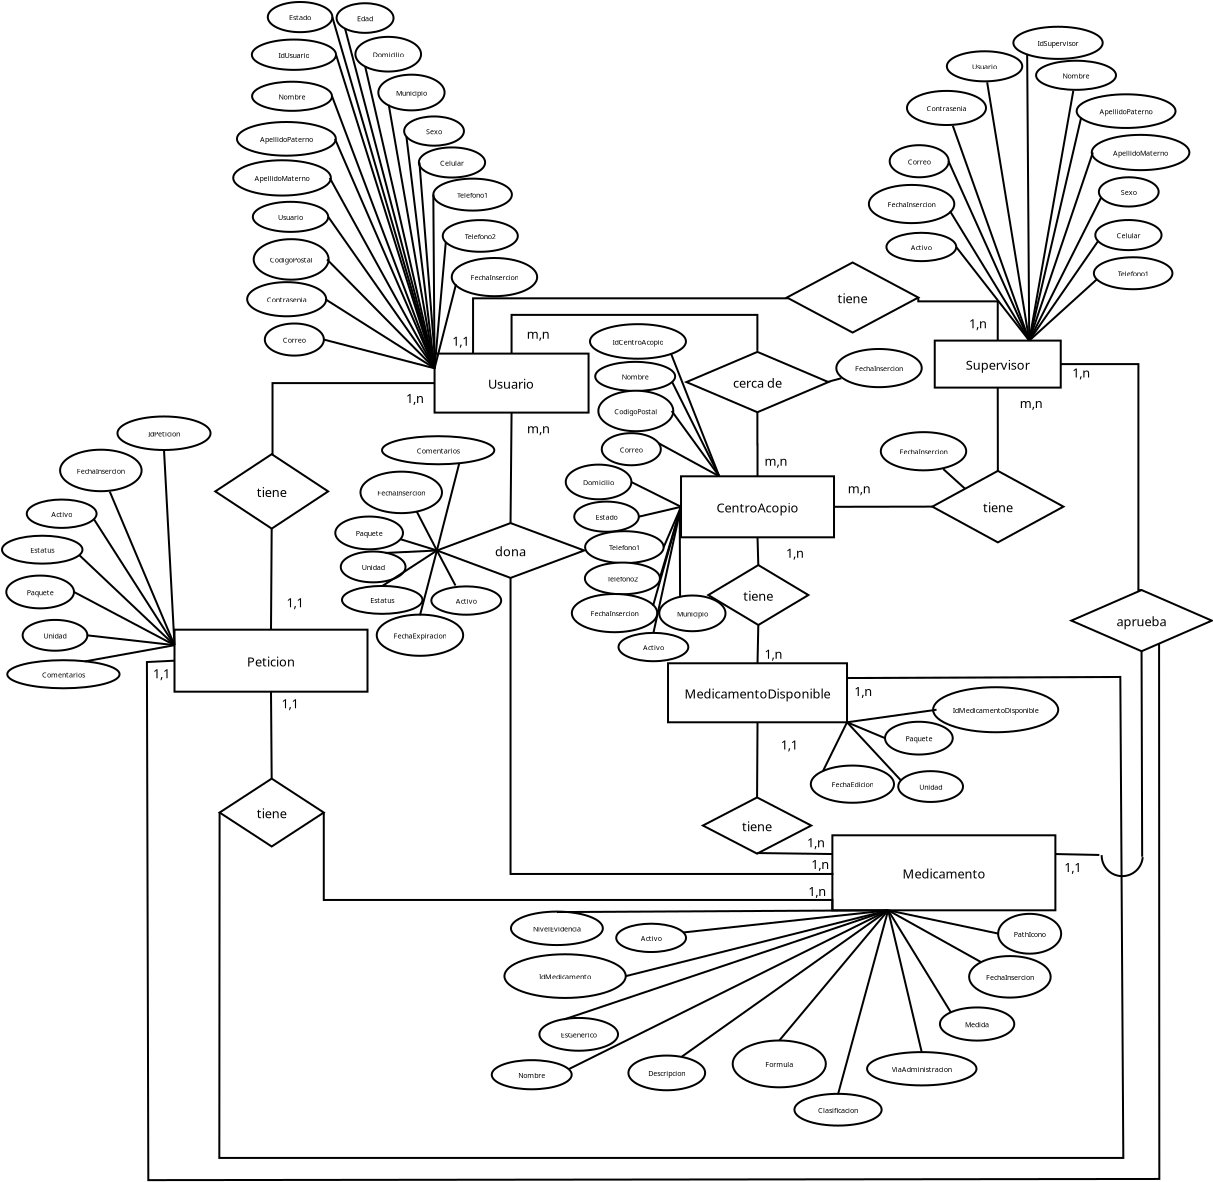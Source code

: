 <?xml version="1.0" encoding="UTF-8"?>
<dia:diagram xmlns:dia="http://www.lysator.liu.se/~alla/dia/">
  <dia:layer name="Fondo" visible="true" active="true">
    <dia:object type="Flowchart - Box" version="0" id="O0">
      <dia:attribute name="obj_pos">
        <dia:point val="2.449,-8.493"/>
      </dia:attribute>
      <dia:attribute name="obj_bb">
        <dia:rectangle val="2.399,-8.543;10.199,-5.493"/>
      </dia:attribute>
      <dia:attribute name="elem_corner">
        <dia:point val="2.449,-8.493"/>
      </dia:attribute>
      <dia:attribute name="elem_width">
        <dia:real val="7.7"/>
      </dia:attribute>
      <dia:attribute name="elem_height">
        <dia:real val="2.95"/>
      </dia:attribute>
      <dia:attribute name="show_background">
        <dia:boolean val="true"/>
      </dia:attribute>
      <dia:attribute name="padding">
        <dia:real val="0.5"/>
      </dia:attribute>
      <dia:attribute name="text">
        <dia:composite type="text">
          <dia:attribute name="string">
            <dia:string>#Usuario#</dia:string>
          </dia:attribute>
          <dia:attribute name="font">
            <dia:font family="sans" style="0" name="Helvetica"/>
          </dia:attribute>
          <dia:attribute name="height">
            <dia:real val="0.8"/>
          </dia:attribute>
          <dia:attribute name="pos">
            <dia:point val="6.299,-6.778"/>
          </dia:attribute>
          <dia:attribute name="color">
            <dia:color val="#000000"/>
          </dia:attribute>
          <dia:attribute name="alignment">
            <dia:enum val="1"/>
          </dia:attribute>
        </dia:composite>
      </dia:attribute>
    </dia:object>
    <dia:object type="Flowchart - Box" version="0" id="O1">
      <dia:attribute name="obj_pos">
        <dia:point val="14.772,-2.358"/>
      </dia:attribute>
      <dia:attribute name="obj_bb">
        <dia:rectangle val="14.722,-2.408;22.472,0.742"/>
      </dia:attribute>
      <dia:attribute name="elem_corner">
        <dia:point val="14.772,-2.358"/>
      </dia:attribute>
      <dia:attribute name="elem_width">
        <dia:real val="7.65"/>
      </dia:attribute>
      <dia:attribute name="elem_height">
        <dia:real val="3.05"/>
      </dia:attribute>
      <dia:attribute name="show_background">
        <dia:boolean val="true"/>
      </dia:attribute>
      <dia:attribute name="padding">
        <dia:real val="0.5"/>
      </dia:attribute>
      <dia:attribute name="text">
        <dia:composite type="text">
          <dia:attribute name="string">
            <dia:string>#CentroAcopio#</dia:string>
          </dia:attribute>
          <dia:attribute name="font">
            <dia:font family="sans" style="0" name="Helvetica"/>
          </dia:attribute>
          <dia:attribute name="height">
            <dia:real val="0.8"/>
          </dia:attribute>
          <dia:attribute name="pos">
            <dia:point val="18.597,-0.593"/>
          </dia:attribute>
          <dia:attribute name="color">
            <dia:color val="#000000"/>
          </dia:attribute>
          <dia:attribute name="alignment">
            <dia:enum val="1"/>
          </dia:attribute>
        </dia:composite>
      </dia:attribute>
    </dia:object>
    <dia:object type="Flowchart - Box" version="0" id="O2">
      <dia:attribute name="obj_pos">
        <dia:point val="27.458,-9.143"/>
      </dia:attribute>
      <dia:attribute name="obj_bb">
        <dia:rectangle val="27.408,-9.193;33.808,-6.743"/>
      </dia:attribute>
      <dia:attribute name="elem_corner">
        <dia:point val="27.458,-9.143"/>
      </dia:attribute>
      <dia:attribute name="elem_width">
        <dia:real val="6.3"/>
      </dia:attribute>
      <dia:attribute name="elem_height">
        <dia:real val="2.35"/>
      </dia:attribute>
      <dia:attribute name="show_background">
        <dia:boolean val="true"/>
      </dia:attribute>
      <dia:attribute name="padding">
        <dia:real val="0.5"/>
      </dia:attribute>
      <dia:attribute name="text">
        <dia:composite type="text">
          <dia:attribute name="string">
            <dia:string>#Supervisor#</dia:string>
          </dia:attribute>
          <dia:attribute name="font">
            <dia:font family="sans" style="0" name="Helvetica"/>
          </dia:attribute>
          <dia:attribute name="height">
            <dia:real val="0.8"/>
          </dia:attribute>
          <dia:attribute name="pos">
            <dia:point val="30.608,-7.728"/>
          </dia:attribute>
          <dia:attribute name="color">
            <dia:color val="#000000"/>
          </dia:attribute>
          <dia:attribute name="alignment">
            <dia:enum val="1"/>
          </dia:attribute>
        </dia:composite>
      </dia:attribute>
    </dia:object>
    <dia:object type="Flowchart - Box" version="0" id="O3">
      <dia:attribute name="obj_pos">
        <dia:point val="-10.554,5.311"/>
      </dia:attribute>
      <dia:attribute name="obj_bb">
        <dia:rectangle val="-10.604,5.261;-0.854,8.461"/>
      </dia:attribute>
      <dia:attribute name="elem_corner">
        <dia:point val="-10.554,5.311"/>
      </dia:attribute>
      <dia:attribute name="elem_width">
        <dia:real val="9.65"/>
      </dia:attribute>
      <dia:attribute name="elem_height">
        <dia:real val="3.1"/>
      </dia:attribute>
      <dia:attribute name="border_width">
        <dia:real val="0.1"/>
      </dia:attribute>
      <dia:attribute name="show_background">
        <dia:boolean val="true"/>
      </dia:attribute>
      <dia:attribute name="padding">
        <dia:real val="0.5"/>
      </dia:attribute>
      <dia:attribute name="text">
        <dia:composite type="text">
          <dia:attribute name="string">
            <dia:string>#Peticion#</dia:string>
          </dia:attribute>
          <dia:attribute name="font">
            <dia:font family="sans" style="0" name="Helvetica"/>
          </dia:attribute>
          <dia:attribute name="height">
            <dia:real val="0.8"/>
          </dia:attribute>
          <dia:attribute name="pos">
            <dia:point val="-5.729,7.101"/>
          </dia:attribute>
          <dia:attribute name="color">
            <dia:color val="#000000"/>
          </dia:attribute>
          <dia:attribute name="alignment">
            <dia:enum val="1"/>
          </dia:attribute>
        </dia:composite>
      </dia:attribute>
    </dia:object>
    <dia:object type="Flowchart - Box" version="0" id="O4">
      <dia:attribute name="obj_pos">
        <dia:point val="14.122,6.991"/>
      </dia:attribute>
      <dia:attribute name="obj_bb">
        <dia:rectangle val="14.072,6.941;23.122,9.991"/>
      </dia:attribute>
      <dia:attribute name="elem_corner">
        <dia:point val="14.122,6.991"/>
      </dia:attribute>
      <dia:attribute name="elem_width">
        <dia:real val="8.95"/>
      </dia:attribute>
      <dia:attribute name="elem_height">
        <dia:real val="2.95"/>
      </dia:attribute>
      <dia:attribute name="show_background">
        <dia:boolean val="true"/>
      </dia:attribute>
      <dia:attribute name="padding">
        <dia:real val="0.5"/>
      </dia:attribute>
      <dia:attribute name="text">
        <dia:composite type="text">
          <dia:attribute name="string">
            <dia:string>#MedicamentoDisponible#</dia:string>
          </dia:attribute>
          <dia:attribute name="font">
            <dia:font family="sans" style="0" name="Helvetica"/>
          </dia:attribute>
          <dia:attribute name="height">
            <dia:real val="0.8"/>
          </dia:attribute>
          <dia:attribute name="pos">
            <dia:point val="18.597,8.706"/>
          </dia:attribute>
          <dia:attribute name="color">
            <dia:color val="#000000"/>
          </dia:attribute>
          <dia:attribute name="alignment">
            <dia:enum val="1"/>
          </dia:attribute>
        </dia:composite>
      </dia:attribute>
    </dia:object>
    <dia:object type="Standard - Text" version="1" id="O5">
      <dia:attribute name="obj_pos">
        <dia:point val="21.567,20.975"/>
      </dia:attribute>
      <dia:attribute name="obj_bb">
        <dia:rectangle val="21.567,20.335;21.567,21.108"/>
      </dia:attribute>
      <dia:attribute name="text">
        <dia:composite type="text">
          <dia:attribute name="string">
            <dia:string>##</dia:string>
          </dia:attribute>
          <dia:attribute name="font">
            <dia:font family="sans" style="0" name="Helvetica"/>
          </dia:attribute>
          <dia:attribute name="height">
            <dia:real val="0.8"/>
          </dia:attribute>
          <dia:attribute name="pos">
            <dia:point val="21.567,20.975"/>
          </dia:attribute>
          <dia:attribute name="color">
            <dia:color val="#000000"/>
          </dia:attribute>
          <dia:attribute name="alignment">
            <dia:enum val="0"/>
          </dia:attribute>
        </dia:composite>
      </dia:attribute>
      <dia:attribute name="valign">
        <dia:enum val="3"/>
      </dia:attribute>
    </dia:object>
    <dia:object type="Flowchart - Box" version="0" id="O6">
      <dia:attribute name="obj_pos">
        <dia:point val="22.34,15.592"/>
      </dia:attribute>
      <dia:attribute name="obj_bb">
        <dia:rectangle val="22.29,15.542;33.54,19.392"/>
      </dia:attribute>
      <dia:attribute name="elem_corner">
        <dia:point val="22.34,15.592"/>
      </dia:attribute>
      <dia:attribute name="elem_width">
        <dia:real val="11.15"/>
      </dia:attribute>
      <dia:attribute name="elem_height">
        <dia:real val="3.75"/>
      </dia:attribute>
      <dia:attribute name="border_width">
        <dia:real val="0.1"/>
      </dia:attribute>
      <dia:attribute name="show_background">
        <dia:boolean val="true"/>
      </dia:attribute>
      <dia:attribute name="padding">
        <dia:real val="0.5"/>
      </dia:attribute>
      <dia:attribute name="text">
        <dia:composite type="text">
          <dia:attribute name="string">
            <dia:string>#Medicamento#</dia:string>
          </dia:attribute>
          <dia:attribute name="font">
            <dia:font family="sans" style="0" name="Helvetica"/>
          </dia:attribute>
          <dia:attribute name="height">
            <dia:real val="0.8"/>
          </dia:attribute>
          <dia:attribute name="pos">
            <dia:point val="27.915,17.707"/>
          </dia:attribute>
          <dia:attribute name="color">
            <dia:color val="#000000"/>
          </dia:attribute>
          <dia:attribute name="alignment">
            <dia:enum val="1"/>
          </dia:attribute>
        </dia:composite>
      </dia:attribute>
    </dia:object>
    <dia:object type="Flowchart - Diamond" version="0" id="O7">
      <dia:attribute name="obj_pos">
        <dia:point val="16.194,2.116"/>
      </dia:attribute>
      <dia:attribute name="obj_bb">
        <dia:rectangle val="16.144,2.066;21.13,5.092"/>
      </dia:attribute>
      <dia:attribute name="elem_corner">
        <dia:point val="16.194,2.116"/>
      </dia:attribute>
      <dia:attribute name="elem_width">
        <dia:real val="4.886"/>
      </dia:attribute>
      <dia:attribute name="elem_height">
        <dia:real val="2.926"/>
      </dia:attribute>
      <dia:attribute name="border_width">
        <dia:real val="0.1"/>
      </dia:attribute>
      <dia:attribute name="show_background">
        <dia:boolean val="true"/>
      </dia:attribute>
      <dia:attribute name="padding">
        <dia:real val="0.354"/>
      </dia:attribute>
      <dia:attribute name="text">
        <dia:composite type="text">
          <dia:attribute name="string">
            <dia:string>#tiene#</dia:string>
          </dia:attribute>
          <dia:attribute name="font">
            <dia:font family="sans" style="0" name="Helvetica"/>
          </dia:attribute>
          <dia:attribute name="height">
            <dia:real val="0.8"/>
          </dia:attribute>
          <dia:attribute name="pos">
            <dia:point val="18.637,3.819"/>
          </dia:attribute>
          <dia:attribute name="color">
            <dia:color val="#000000"/>
          </dia:attribute>
          <dia:attribute name="alignment">
            <dia:enum val="1"/>
          </dia:attribute>
        </dia:composite>
      </dia:attribute>
    </dia:object>
    <dia:object type="Standard - Text" version="1" id="O8">
      <dia:attribute name="obj_pos">
        <dia:point val="18.949,6.759"/>
      </dia:attribute>
      <dia:attribute name="obj_bb">
        <dia:rectangle val="18.949,6.119;19.852,6.892"/>
      </dia:attribute>
      <dia:attribute name="text">
        <dia:composite type="text">
          <dia:attribute name="string">
            <dia:string>#1,n#</dia:string>
          </dia:attribute>
          <dia:attribute name="font">
            <dia:font family="sans" style="0" name="Helvetica"/>
          </dia:attribute>
          <dia:attribute name="height">
            <dia:real val="0.8"/>
          </dia:attribute>
          <dia:attribute name="pos">
            <dia:point val="18.949,6.759"/>
          </dia:attribute>
          <dia:attribute name="color">
            <dia:color val="#000000"/>
          </dia:attribute>
          <dia:attribute name="alignment">
            <dia:enum val="0"/>
          </dia:attribute>
        </dia:composite>
      </dia:attribute>
      <dia:attribute name="valign">
        <dia:enum val="3"/>
      </dia:attribute>
    </dia:object>
    <dia:object type="Flowchart - Diamond" version="0" id="O9">
      <dia:attribute name="obj_pos">
        <dia:point val="27.335,-2.629"/>
      </dia:attribute>
      <dia:attribute name="obj_bb">
        <dia:rectangle val="27.285,-2.679;33.943,0.996"/>
      </dia:attribute>
      <dia:attribute name="elem_corner">
        <dia:point val="27.335,-2.629"/>
      </dia:attribute>
      <dia:attribute name="elem_width">
        <dia:real val="6.558"/>
      </dia:attribute>
      <dia:attribute name="elem_height">
        <dia:real val="3.575"/>
      </dia:attribute>
      <dia:attribute name="show_background">
        <dia:boolean val="true"/>
      </dia:attribute>
      <dia:attribute name="padding">
        <dia:real val="0.354"/>
      </dia:attribute>
      <dia:attribute name="text">
        <dia:composite type="text">
          <dia:attribute name="string">
            <dia:string>#tiene#</dia:string>
          </dia:attribute>
          <dia:attribute name="font">
            <dia:font family="sans" style="0" name="Helvetica"/>
          </dia:attribute>
          <dia:attribute name="height">
            <dia:real val="0.8"/>
          </dia:attribute>
          <dia:attribute name="pos">
            <dia:point val="30.614,-0.602"/>
          </dia:attribute>
          <dia:attribute name="color">
            <dia:color val="#000000"/>
          </dia:attribute>
          <dia:attribute name="alignment">
            <dia:enum val="1"/>
          </dia:attribute>
        </dia:composite>
      </dia:attribute>
    </dia:object>
    <dia:object type="Standard - Line" version="0" id="O10">
      <dia:attribute name="obj_pos">
        <dia:point val="18.597,0.692"/>
      </dia:attribute>
      <dia:attribute name="obj_bb">
        <dia:rectangle val="18.546,0.64;18.689,2.168"/>
      </dia:attribute>
      <dia:attribute name="conn_endpoints">
        <dia:point val="18.597,0.692"/>
        <dia:point val="18.637,2.116"/>
      </dia:attribute>
      <dia:attribute name="numcp">
        <dia:int val="1"/>
      </dia:attribute>
      <dia:connections>
        <dia:connection handle="0" to="O1" connection="13"/>
        <dia:connection handle="1" to="O7" connection="0"/>
      </dia:connections>
    </dia:object>
    <dia:object type="Standard - Line" version="0" id="O11">
      <dia:attribute name="obj_pos">
        <dia:point val="18.637,5.042"/>
      </dia:attribute>
      <dia:attribute name="obj_bb">
        <dia:rectangle val="18.546,4.991;18.688,7.042"/>
      </dia:attribute>
      <dia:attribute name="conn_endpoints">
        <dia:point val="18.637,5.042"/>
        <dia:point val="18.597,6.991"/>
      </dia:attribute>
      <dia:attribute name="numcp">
        <dia:int val="1"/>
      </dia:attribute>
      <dia:connections>
        <dia:connection handle="0" to="O7" connection="8"/>
        <dia:connection handle="1" to="O4" connection="2"/>
      </dia:connections>
    </dia:object>
    <dia:object type="Standard - Line" version="0" id="O12">
      <dia:attribute name="obj_pos">
        <dia:point val="22.422,-0.833"/>
      </dia:attribute>
      <dia:attribute name="obj_bb">
        <dia:rectangle val="22.372,-0.892;27.385,-0.783"/>
      </dia:attribute>
      <dia:attribute name="conn_endpoints">
        <dia:point val="22.422,-0.833"/>
        <dia:point val="27.335,-0.842"/>
      </dia:attribute>
      <dia:attribute name="numcp">
        <dia:int val="1"/>
      </dia:attribute>
      <dia:connections>
        <dia:connection handle="0" to="O1" connection="8"/>
        <dia:connection handle="1" to="O9" connection="12"/>
      </dia:connections>
    </dia:object>
    <dia:object type="Standard - Line" version="0" id="O13">
      <dia:attribute name="obj_pos">
        <dia:point val="30.608,-6.793"/>
      </dia:attribute>
      <dia:attribute name="obj_bb">
        <dia:rectangle val="30.558,-6.843;30.664,-2.579"/>
      </dia:attribute>
      <dia:attribute name="conn_endpoints">
        <dia:point val="30.608,-6.793"/>
        <dia:point val="30.614,-2.629"/>
      </dia:attribute>
      <dia:attribute name="numcp">
        <dia:int val="1"/>
      </dia:attribute>
      <dia:connections>
        <dia:connection handle="0" to="O2" connection="13"/>
        <dia:connection handle="1" to="O9" connection="0"/>
      </dia:connections>
    </dia:object>
    <dia:object type="Standard - Text" version="1" id="O14">
      <dia:attribute name="obj_pos">
        <dia:point val="23.111,-1.511"/>
      </dia:attribute>
      <dia:attribute name="obj_bb">
        <dia:rectangle val="23.111,-2.151;24.201,-1.379"/>
      </dia:attribute>
      <dia:attribute name="text">
        <dia:composite type="text">
          <dia:attribute name="string">
            <dia:string>#m,n#</dia:string>
          </dia:attribute>
          <dia:attribute name="font">
            <dia:font family="sans" style="0" name="Helvetica"/>
          </dia:attribute>
          <dia:attribute name="height">
            <dia:real val="0.8"/>
          </dia:attribute>
          <dia:attribute name="pos">
            <dia:point val="23.111,-1.511"/>
          </dia:attribute>
          <dia:attribute name="color">
            <dia:color val="#000000"/>
          </dia:attribute>
          <dia:attribute name="alignment">
            <dia:enum val="0"/>
          </dia:attribute>
        </dia:composite>
      </dia:attribute>
      <dia:attribute name="valign">
        <dia:enum val="3"/>
      </dia:attribute>
    </dia:object>
    <dia:object type="Flowchart - Diamond" version="0" id="O15">
      <dia:attribute name="obj_pos">
        <dia:point val="15.104,-8.552"/>
      </dia:attribute>
      <dia:attribute name="obj_bb">
        <dia:rectangle val="15.054,-8.602;22.126,-5.538"/>
      </dia:attribute>
      <dia:attribute name="elem_corner">
        <dia:point val="15.104,-8.552"/>
      </dia:attribute>
      <dia:attribute name="elem_width">
        <dia:real val="6.972"/>
      </dia:attribute>
      <dia:attribute name="elem_height">
        <dia:real val="2.964"/>
      </dia:attribute>
      <dia:attribute name="show_background">
        <dia:boolean val="true"/>
      </dia:attribute>
      <dia:attribute name="padding">
        <dia:real val="0.354"/>
      </dia:attribute>
      <dia:attribute name="text">
        <dia:composite type="text">
          <dia:attribute name="string">
            <dia:string>#cerca de#</dia:string>
          </dia:attribute>
          <dia:attribute name="font">
            <dia:font family="sans" style="0" name="Helvetica"/>
          </dia:attribute>
          <dia:attribute name="height">
            <dia:real val="0.8"/>
          </dia:attribute>
          <dia:attribute name="pos">
            <dia:point val="18.59,-6.83"/>
          </dia:attribute>
          <dia:attribute name="color">
            <dia:color val="#000000"/>
          </dia:attribute>
          <dia:attribute name="alignment">
            <dia:enum val="1"/>
          </dia:attribute>
        </dia:composite>
      </dia:attribute>
    </dia:object>
    <dia:object type="Standard - ZigZagLine" version="1" id="O16">
      <dia:attribute name="obj_pos">
        <dia:point val="6.299,-8.493"/>
      </dia:attribute>
      <dia:attribute name="obj_bb">
        <dia:rectangle val="6.249,-10.479;18.64,-8.443"/>
      </dia:attribute>
      <dia:attribute name="orth_points">
        <dia:point val="6.299,-8.493"/>
        <dia:point val="6.299,-10.429"/>
        <dia:point val="18.59,-10.429"/>
        <dia:point val="18.59,-8.602"/>
      </dia:attribute>
      <dia:attribute name="orth_orient">
        <dia:enum val="1"/>
        <dia:enum val="0"/>
        <dia:enum val="1"/>
      </dia:attribute>
      <dia:attribute name="autorouting">
        <dia:boolean val="false"/>
      </dia:attribute>
      <dia:connections>
        <dia:connection handle="0" to="O0" connection="2"/>
        <dia:connection handle="1" to="O15" connection="16"/>
      </dia:connections>
    </dia:object>
    <dia:object type="Flowchart - Diamond" version="0" id="O17">
      <dia:attribute name="obj_pos">
        <dia:point val="2.566,-0.019"/>
      </dia:attribute>
      <dia:attribute name="obj_bb">
        <dia:rectangle val="2.516,-0.069;9.98,2.772"/>
      </dia:attribute>
      <dia:attribute name="elem_corner">
        <dia:point val="2.566,-0.019"/>
      </dia:attribute>
      <dia:attribute name="elem_width">
        <dia:real val="7.364"/>
      </dia:attribute>
      <dia:attribute name="elem_height">
        <dia:real val="2.741"/>
      </dia:attribute>
      <dia:attribute name="show_background">
        <dia:boolean val="true"/>
      </dia:attribute>
      <dia:attribute name="padding">
        <dia:real val="0.354"/>
      </dia:attribute>
      <dia:attribute name="text">
        <dia:composite type="text">
          <dia:attribute name="string">
            <dia:string>#dona#</dia:string>
          </dia:attribute>
          <dia:attribute name="font">
            <dia:font family="sans" style="0" name="Helvetica"/>
          </dia:attribute>
          <dia:attribute name="height">
            <dia:real val="0.8"/>
          </dia:attribute>
          <dia:attribute name="pos">
            <dia:point val="6.248,1.591"/>
          </dia:attribute>
          <dia:attribute name="color">
            <dia:color val="#000000"/>
          </dia:attribute>
          <dia:attribute name="alignment">
            <dia:enum val="1"/>
          </dia:attribute>
        </dia:composite>
      </dia:attribute>
    </dia:object>
    <dia:object type="Standard - Line" version="0" id="O18">
      <dia:attribute name="obj_pos">
        <dia:point val="6.299,-5.543"/>
      </dia:attribute>
      <dia:attribute name="obj_bb">
        <dia:rectangle val="6.197,-5.594;6.35,0.031"/>
      </dia:attribute>
      <dia:attribute name="conn_endpoints">
        <dia:point val="6.299,-5.543"/>
        <dia:point val="6.248,-0.019"/>
      </dia:attribute>
      <dia:attribute name="numcp">
        <dia:int val="1"/>
      </dia:attribute>
      <dia:connections>
        <dia:connection handle="0" to="O0" connection="13"/>
        <dia:connection handle="1" to="O17" connection="0"/>
      </dia:connections>
    </dia:object>
    <dia:object type="Standard - ZigZagLine" version="1" id="O19">
      <dia:attribute name="obj_pos">
        <dia:point val="6.248,2.722"/>
      </dia:attribute>
      <dia:attribute name="obj_bb">
        <dia:rectangle val="6.198,2.672;22.39,17.575"/>
      </dia:attribute>
      <dia:attribute name="orth_points">
        <dia:point val="6.248,2.722"/>
        <dia:point val="6.248,17.525"/>
        <dia:point val="22.34,17.525"/>
        <dia:point val="22.34,17.467"/>
      </dia:attribute>
      <dia:attribute name="orth_orient">
        <dia:enum val="1"/>
        <dia:enum val="0"/>
        <dia:enum val="1"/>
      </dia:attribute>
      <dia:attribute name="autorouting">
        <dia:boolean val="false"/>
      </dia:attribute>
      <dia:connections>
        <dia:connection handle="0" to="O17" connection="8"/>
        <dia:connection handle="1" to="O6" connection="7"/>
      </dia:connections>
    </dia:object>
    <dia:object type="Standard - Text" version="1" id="O20">
      <dia:attribute name="obj_pos">
        <dia:point val="7.061,-9.233"/>
      </dia:attribute>
      <dia:attribute name="obj_bb">
        <dia:rectangle val="7.061,-9.873;8.151,-9.1"/>
      </dia:attribute>
      <dia:attribute name="text">
        <dia:composite type="text">
          <dia:attribute name="string">
            <dia:string>#m,n#</dia:string>
          </dia:attribute>
          <dia:attribute name="font">
            <dia:font family="sans" style="0" name="Helvetica"/>
          </dia:attribute>
          <dia:attribute name="height">
            <dia:real val="0.8"/>
          </dia:attribute>
          <dia:attribute name="pos">
            <dia:point val="7.061,-9.233"/>
          </dia:attribute>
          <dia:attribute name="color">
            <dia:color val="#000000"/>
          </dia:attribute>
          <dia:attribute name="alignment">
            <dia:enum val="0"/>
          </dia:attribute>
        </dia:composite>
      </dia:attribute>
      <dia:attribute name="valign">
        <dia:enum val="3"/>
      </dia:attribute>
    </dia:object>
    <dia:object type="Standard - Text" version="1" id="O21">
      <dia:attribute name="obj_pos">
        <dia:point val="18.943,-2.881"/>
      </dia:attribute>
      <dia:attribute name="obj_bb">
        <dia:rectangle val="18.943,-3.521;20.033,-2.749"/>
      </dia:attribute>
      <dia:attribute name="text">
        <dia:composite type="text">
          <dia:attribute name="string">
            <dia:string>#m,n#</dia:string>
          </dia:attribute>
          <dia:attribute name="font">
            <dia:font family="sans" style="0" name="Helvetica"/>
          </dia:attribute>
          <dia:attribute name="height">
            <dia:real val="0.8"/>
          </dia:attribute>
          <dia:attribute name="pos">
            <dia:point val="18.943,-2.881"/>
          </dia:attribute>
          <dia:attribute name="color">
            <dia:color val="#000000"/>
          </dia:attribute>
          <dia:attribute name="alignment">
            <dia:enum val="0"/>
          </dia:attribute>
        </dia:composite>
      </dia:attribute>
      <dia:attribute name="valign">
        <dia:enum val="3"/>
      </dia:attribute>
    </dia:object>
    <dia:object type="Standard - Text" version="1" id="O22">
      <dia:attribute name="obj_pos">
        <dia:point val="31.71,-5.77"/>
      </dia:attribute>
      <dia:attribute name="obj_bb">
        <dia:rectangle val="31.71,-6.41;32.8,-5.637"/>
      </dia:attribute>
      <dia:attribute name="text">
        <dia:composite type="text">
          <dia:attribute name="string">
            <dia:string>#m,n#</dia:string>
          </dia:attribute>
          <dia:attribute name="font">
            <dia:font family="sans" style="0" name="Helvetica"/>
          </dia:attribute>
          <dia:attribute name="height">
            <dia:real val="0.8"/>
          </dia:attribute>
          <dia:attribute name="pos">
            <dia:point val="31.71,-5.77"/>
          </dia:attribute>
          <dia:attribute name="color">
            <dia:color val="#000000"/>
          </dia:attribute>
          <dia:attribute name="alignment">
            <dia:enum val="0"/>
          </dia:attribute>
        </dia:composite>
      </dia:attribute>
      <dia:attribute name="valign">
        <dia:enum val="3"/>
      </dia:attribute>
    </dia:object>
    <dia:object type="Flowchart - Diamond" version="0" id="O23">
      <dia:attribute name="obj_pos">
        <dia:point val="34.295,3.332"/>
      </dia:attribute>
      <dia:attribute name="obj_bb">
        <dia:rectangle val="34.245,3.282;41.354,6.435"/>
      </dia:attribute>
      <dia:attribute name="elem_corner">
        <dia:point val="34.295,3.332"/>
      </dia:attribute>
      <dia:attribute name="elem_width">
        <dia:real val="7.008"/>
      </dia:attribute>
      <dia:attribute name="elem_height">
        <dia:real val="3.053"/>
      </dia:attribute>
      <dia:attribute name="show_background">
        <dia:boolean val="true"/>
      </dia:attribute>
      <dia:attribute name="padding">
        <dia:real val="0.354"/>
      </dia:attribute>
      <dia:attribute name="text">
        <dia:composite type="text">
          <dia:attribute name="string">
            <dia:string>#aprueba#</dia:string>
          </dia:attribute>
          <dia:attribute name="font">
            <dia:font family="sans" style="0" name="Helvetica"/>
          </dia:attribute>
          <dia:attribute name="height">
            <dia:real val="0.8"/>
          </dia:attribute>
          <dia:attribute name="pos">
            <dia:point val="37.799,5.098"/>
          </dia:attribute>
          <dia:attribute name="color">
            <dia:color val="#000000"/>
          </dia:attribute>
          <dia:attribute name="alignment">
            <dia:enum val="1"/>
          </dia:attribute>
        </dia:composite>
      </dia:attribute>
    </dia:object>
    <dia:object type="Standard - ZigZagLine" version="1" id="O24">
      <dia:attribute name="obj_pos">
        <dia:point val="33.758,-7.968"/>
      </dia:attribute>
      <dia:attribute name="obj_bb">
        <dia:rectangle val="33.708,-8.018;37.849,3.382"/>
      </dia:attribute>
      <dia:attribute name="orth_points">
        <dia:point val="33.758,-7.968"/>
        <dia:point val="37.641,-7.968"/>
        <dia:point val="37.641,3.332"/>
        <dia:point val="37.799,3.332"/>
      </dia:attribute>
      <dia:attribute name="orth_orient">
        <dia:enum val="0"/>
        <dia:enum val="1"/>
        <dia:enum val="0"/>
      </dia:attribute>
      <dia:attribute name="autorouting">
        <dia:boolean val="false"/>
      </dia:attribute>
      <dia:connections>
        <dia:connection handle="0" to="O2" connection="8"/>
        <dia:connection handle="1" to="O23" connection="0"/>
      </dia:connections>
    </dia:object>
    <dia:object type="Flowchart - Diamond" version="0" id="O25">
      <dia:attribute name="obj_pos">
        <dia:point val="15.924,13.729"/>
      </dia:attribute>
      <dia:attribute name="obj_bb">
        <dia:rectangle val="15.874,13.679;21.274,16.529"/>
      </dia:attribute>
      <dia:attribute name="elem_corner">
        <dia:point val="15.924,13.729"/>
      </dia:attribute>
      <dia:attribute name="elem_width">
        <dia:real val="5.299"/>
      </dia:attribute>
      <dia:attribute name="elem_height">
        <dia:real val="2.75"/>
      </dia:attribute>
      <dia:attribute name="show_background">
        <dia:boolean val="true"/>
      </dia:attribute>
      <dia:attribute name="padding">
        <dia:real val="0.354"/>
      </dia:attribute>
      <dia:attribute name="text">
        <dia:composite type="text">
          <dia:attribute name="string">
            <dia:string>#tiene#</dia:string>
          </dia:attribute>
          <dia:attribute name="font">
            <dia:font family="sans" style="0" name="Helvetica"/>
          </dia:attribute>
          <dia:attribute name="height">
            <dia:real val="0.8"/>
          </dia:attribute>
          <dia:attribute name="pos">
            <dia:point val="18.574,15.344"/>
          </dia:attribute>
          <dia:attribute name="color">
            <dia:color val="#000000"/>
          </dia:attribute>
          <dia:attribute name="alignment">
            <dia:enum val="1"/>
          </dia:attribute>
        </dia:composite>
      </dia:attribute>
    </dia:object>
    <dia:object type="Standard - Line" version="0" id="O26">
      <dia:attribute name="obj_pos">
        <dia:point val="18.597,9.941"/>
      </dia:attribute>
      <dia:attribute name="obj_bb">
        <dia:rectangle val="18.523,9.891;18.648,13.779"/>
      </dia:attribute>
      <dia:attribute name="conn_endpoints">
        <dia:point val="18.597,9.941"/>
        <dia:point val="18.574,13.729"/>
      </dia:attribute>
      <dia:attribute name="numcp">
        <dia:int val="1"/>
      </dia:attribute>
      <dia:connections>
        <dia:connection handle="0" to="O4" connection="13"/>
        <dia:connection handle="1" to="O25" connection="0"/>
      </dia:connections>
    </dia:object>
    <dia:object type="Standard - Line" version="0" id="O27">
      <dia:attribute name="obj_pos">
        <dia:point val="18.574,16.479"/>
      </dia:attribute>
      <dia:attribute name="obj_bb">
        <dia:rectangle val="18.523,16.428;22.391,16.58"/>
      </dia:attribute>
      <dia:attribute name="conn_endpoints">
        <dia:point val="18.574,16.479"/>
        <dia:point val="22.34,16.529"/>
      </dia:attribute>
      <dia:attribute name="numcp">
        <dia:int val="1"/>
      </dia:attribute>
      <dia:connections>
        <dia:connection handle="0" to="O25" connection="8"/>
        <dia:connection handle="1" to="O6" connection="5"/>
      </dia:connections>
    </dia:object>
    <dia:object type="Standard - Text" version="1" id="O28">
      <dia:attribute name="obj_pos">
        <dia:point val="19.756,11.3"/>
      </dia:attribute>
      <dia:attribute name="obj_bb">
        <dia:rectangle val="19.756,10.66;20.651,11.432"/>
      </dia:attribute>
      <dia:attribute name="text">
        <dia:composite type="text">
          <dia:attribute name="string">
            <dia:string>#1,1#</dia:string>
          </dia:attribute>
          <dia:attribute name="font">
            <dia:font family="sans" style="0" name="Helvetica"/>
          </dia:attribute>
          <dia:attribute name="height">
            <dia:real val="0.8"/>
          </dia:attribute>
          <dia:attribute name="pos">
            <dia:point val="19.756,11.3"/>
          </dia:attribute>
          <dia:attribute name="color">
            <dia:color val="#000000"/>
          </dia:attribute>
          <dia:attribute name="alignment">
            <dia:enum val="0"/>
          </dia:attribute>
        </dia:composite>
      </dia:attribute>
      <dia:attribute name="valign">
        <dia:enum val="3"/>
      </dia:attribute>
    </dia:object>
    <dia:object type="Standard - Text" version="1" id="O29">
      <dia:attribute name="obj_pos">
        <dia:point val="21.069,16.192"/>
      </dia:attribute>
      <dia:attribute name="obj_bb">
        <dia:rectangle val="21.069,15.552;21.971,16.325"/>
      </dia:attribute>
      <dia:attribute name="text">
        <dia:composite type="text">
          <dia:attribute name="string">
            <dia:string>#1,n#</dia:string>
          </dia:attribute>
          <dia:attribute name="font">
            <dia:font family="sans" style="0" name="Helvetica"/>
          </dia:attribute>
          <dia:attribute name="height">
            <dia:real val="0.8"/>
          </dia:attribute>
          <dia:attribute name="pos">
            <dia:point val="21.069,16.192"/>
          </dia:attribute>
          <dia:attribute name="color">
            <dia:color val="#000000"/>
          </dia:attribute>
          <dia:attribute name="alignment">
            <dia:enum val="0"/>
          </dia:attribute>
        </dia:composite>
      </dia:attribute>
      <dia:attribute name="valign">
        <dia:enum val="3"/>
      </dia:attribute>
    </dia:object>
    <dia:object type="Flowchart - Diamond" version="0" id="O30">
      <dia:attribute name="obj_pos">
        <dia:point val="-8.517,-3.464"/>
      </dia:attribute>
      <dia:attribute name="obj_bb">
        <dia:rectangle val="-8.567,-3.514;-2.822,0.308"/>
      </dia:attribute>
      <dia:attribute name="elem_corner">
        <dia:point val="-8.517,-3.464"/>
      </dia:attribute>
      <dia:attribute name="elem_width">
        <dia:real val="5.645"/>
      </dia:attribute>
      <dia:attribute name="elem_height">
        <dia:real val="3.722"/>
      </dia:attribute>
      <dia:attribute name="show_background">
        <dia:boolean val="true"/>
      </dia:attribute>
      <dia:attribute name="padding">
        <dia:real val="0.354"/>
      </dia:attribute>
      <dia:attribute name="text">
        <dia:composite type="text">
          <dia:attribute name="string">
            <dia:string>#tiene#</dia:string>
          </dia:attribute>
          <dia:attribute name="font">
            <dia:font family="sans" style="0" name="Helvetica"/>
          </dia:attribute>
          <dia:attribute name="height">
            <dia:real val="0.8"/>
          </dia:attribute>
          <dia:attribute name="pos">
            <dia:point val="-5.695,-1.363"/>
          </dia:attribute>
          <dia:attribute name="color">
            <dia:color val="#000000"/>
          </dia:attribute>
          <dia:attribute name="alignment">
            <dia:enum val="1"/>
          </dia:attribute>
        </dia:composite>
      </dia:attribute>
    </dia:object>
    <dia:object type="Standard - ZigZagLine" version="1" id="O31">
      <dia:attribute name="obj_pos">
        <dia:point val="2.449,-7.018"/>
      </dia:attribute>
      <dia:attribute name="obj_bb">
        <dia:rectangle val="-5.745,-7.068;2.499,-3.414"/>
      </dia:attribute>
      <dia:attribute name="orth_points">
        <dia:point val="2.449,-7.018"/>
        <dia:point val="-5.653,-7.018"/>
        <dia:point val="-5.653,-3.464"/>
        <dia:point val="-5.695,-3.464"/>
      </dia:attribute>
      <dia:attribute name="orth_orient">
        <dia:enum val="0"/>
        <dia:enum val="1"/>
        <dia:enum val="0"/>
      </dia:attribute>
      <dia:attribute name="autorouting">
        <dia:boolean val="false"/>
      </dia:attribute>
      <dia:connections>
        <dia:connection handle="0" to="O0" connection="7"/>
        <dia:connection handle="1" to="O30" connection="0"/>
      </dia:connections>
    </dia:object>
    <dia:object type="Standard - Line" version="0" id="O32">
      <dia:attribute name="obj_pos">
        <dia:point val="-5.695,0.258"/>
      </dia:attribute>
      <dia:attribute name="obj_bb">
        <dia:rectangle val="-5.779,0.208;-5.644,5.361"/>
      </dia:attribute>
      <dia:attribute name="conn_endpoints">
        <dia:point val="-5.695,0.258"/>
        <dia:point val="-5.729,5.311"/>
      </dia:attribute>
      <dia:attribute name="numcp">
        <dia:int val="1"/>
      </dia:attribute>
      <dia:connections>
        <dia:connection handle="0" to="O30" connection="8"/>
        <dia:connection handle="1" to="O3" connection="2"/>
      </dia:connections>
    </dia:object>
    <dia:object type="Flowchart - Diamond" version="0" id="O33">
      <dia:attribute name="obj_pos">
        <dia:point val="-8.299,12.757"/>
      </dia:attribute>
      <dia:attribute name="obj_bb">
        <dia:rectangle val="-8.349,12.707;-3.04,16.203"/>
      </dia:attribute>
      <dia:attribute name="elem_corner">
        <dia:point val="-8.299,12.757"/>
      </dia:attribute>
      <dia:attribute name="elem_width">
        <dia:real val="5.209"/>
      </dia:attribute>
      <dia:attribute name="elem_height">
        <dia:real val="3.395"/>
      </dia:attribute>
      <dia:attribute name="show_background">
        <dia:boolean val="true"/>
      </dia:attribute>
      <dia:attribute name="padding">
        <dia:real val="0.354"/>
      </dia:attribute>
      <dia:attribute name="text">
        <dia:composite type="text">
          <dia:attribute name="string">
            <dia:string>#tiene#</dia:string>
          </dia:attribute>
          <dia:attribute name="font">
            <dia:font family="sans" style="0" name="Helvetica"/>
          </dia:attribute>
          <dia:attribute name="height">
            <dia:real val="0.8"/>
          </dia:attribute>
          <dia:attribute name="pos">
            <dia:point val="-5.695,14.695"/>
          </dia:attribute>
          <dia:attribute name="color">
            <dia:color val="#000000"/>
          </dia:attribute>
          <dia:attribute name="alignment">
            <dia:enum val="1"/>
          </dia:attribute>
        </dia:composite>
      </dia:attribute>
    </dia:object>
    <dia:object type="Standard - Line" version="0" id="O34">
      <dia:attribute name="obj_pos">
        <dia:point val="-5.729,8.411"/>
      </dia:attribute>
      <dia:attribute name="obj_bb">
        <dia:rectangle val="-5.779,8.36;-5.644,12.808"/>
      </dia:attribute>
      <dia:attribute name="conn_endpoints">
        <dia:point val="-5.729,8.411"/>
        <dia:point val="-5.695,12.757"/>
      </dia:attribute>
      <dia:attribute name="numcp">
        <dia:int val="1"/>
      </dia:attribute>
      <dia:connections>
        <dia:connection handle="0" to="O3" connection="13"/>
        <dia:connection handle="1" to="O33" connection="0"/>
      </dia:connections>
    </dia:object>
    <dia:object type="Standard - ZigZagLine" version="1" id="O35">
      <dia:attribute name="obj_pos">
        <dia:point val="-3.09,14.455"/>
      </dia:attribute>
      <dia:attribute name="obj_bb">
        <dia:rectangle val="-3.14,14.405;22.39,19.392"/>
      </dia:attribute>
      <dia:attribute name="orth_points">
        <dia:point val="-3.09,14.455"/>
        <dia:point val="-3.09,18.825"/>
        <dia:point val="22.34,18.825"/>
        <dia:point val="22.34,19.342"/>
      </dia:attribute>
      <dia:attribute name="orth_orient">
        <dia:enum val="1"/>
        <dia:enum val="0"/>
        <dia:enum val="1"/>
      </dia:attribute>
      <dia:attribute name="autorouting">
        <dia:boolean val="false"/>
      </dia:attribute>
      <dia:connections>
        <dia:connection handle="0" to="O33" connection="4"/>
        <dia:connection handle="1" to="O6" connection="11"/>
      </dia:connections>
    </dia:object>
    <dia:object type="Standard - PolyLine" version="0" id="O36">
      <dia:attribute name="obj_pos">
        <dia:point val="-10.554,6.861"/>
      </dia:attribute>
      <dia:attribute name="obj_bb">
        <dia:rectangle val="-11.983,5.953;38.737,32.883"/>
      </dia:attribute>
      <dia:attribute name="poly_points">
        <dia:point val="-10.554,6.861"/>
        <dia:point val="-11.933,6.928"/>
        <dia:point val="-11.863,32.833"/>
        <dia:point val="38.687,32.775"/>
        <dia:point val="38.675,6.004"/>
      </dia:attribute>
      <dia:connections>
        <dia:connection handle="0" to="O3" connection="7"/>
        <dia:connection handle="4" to="O23" connection="7"/>
      </dia:connections>
    </dia:object>
    <dia:object type="Flowchart - Diamond" version="0" id="O37">
      <dia:attribute name="obj_pos">
        <dia:point val="20.064,-13.049"/>
      </dia:attribute>
      <dia:attribute name="obj_bb">
        <dia:rectangle val="20.014,-13.098;26.686,-9.494"/>
      </dia:attribute>
      <dia:attribute name="elem_corner">
        <dia:point val="20.064,-13.049"/>
      </dia:attribute>
      <dia:attribute name="elem_width">
        <dia:real val="6.572"/>
      </dia:attribute>
      <dia:attribute name="elem_height">
        <dia:real val="3.504"/>
      </dia:attribute>
      <dia:attribute name="show_background">
        <dia:boolean val="true"/>
      </dia:attribute>
      <dia:attribute name="padding">
        <dia:real val="0.354"/>
      </dia:attribute>
      <dia:attribute name="text">
        <dia:composite type="text">
          <dia:attribute name="string">
            <dia:string>#tiene#</dia:string>
          </dia:attribute>
          <dia:attribute name="font">
            <dia:font family="sans" style="0" name="Helvetica"/>
          </dia:attribute>
          <dia:attribute name="height">
            <dia:real val="0.8"/>
          </dia:attribute>
          <dia:attribute name="pos">
            <dia:point val="23.35,-11.056"/>
          </dia:attribute>
          <dia:attribute name="color">
            <dia:color val="#000000"/>
          </dia:attribute>
          <dia:attribute name="alignment">
            <dia:enum val="1"/>
          </dia:attribute>
        </dia:composite>
      </dia:attribute>
    </dia:object>
    <dia:object type="Standard - ZigZagLine" version="1" id="O38">
      <dia:attribute name="obj_pos">
        <dia:point val="26.636,-11.296"/>
      </dia:attribute>
      <dia:attribute name="obj_bb">
        <dia:rectangle val="26.586,-11.346;30.658,-9.093"/>
      </dia:attribute>
      <dia:attribute name="orth_points">
        <dia:point val="26.636,-11.296"/>
        <dia:point val="26.636,-11.105"/>
        <dia:point val="30.608,-11.105"/>
        <dia:point val="30.608,-9.143"/>
      </dia:attribute>
      <dia:attribute name="orth_orient">
        <dia:enum val="1"/>
        <dia:enum val="0"/>
        <dia:enum val="1"/>
      </dia:attribute>
      <dia:attribute name="autorouting">
        <dia:boolean val="false"/>
      </dia:attribute>
      <dia:connections>
        <dia:connection handle="0" to="O37" connection="4"/>
        <dia:connection handle="1" to="O2" connection="2"/>
      </dia:connections>
    </dia:object>
    <dia:object type="Standard - ZigZagLine" version="1" id="O39">
      <dia:attribute name="obj_pos">
        <dia:point val="4.374,-8.493"/>
      </dia:attribute>
      <dia:attribute name="obj_bb">
        <dia:rectangle val="4.324,-11.346;20.114,-8.443"/>
      </dia:attribute>
      <dia:attribute name="orth_points">
        <dia:point val="4.374,-8.493"/>
        <dia:point val="4.374,-11.257"/>
        <dia:point val="20.064,-11.257"/>
        <dia:point val="20.064,-11.296"/>
      </dia:attribute>
      <dia:attribute name="orth_orient">
        <dia:enum val="1"/>
        <dia:enum val="0"/>
        <dia:enum val="1"/>
      </dia:attribute>
      <dia:attribute name="autorouting">
        <dia:boolean val="false"/>
      </dia:attribute>
      <dia:connections>
        <dia:connection handle="0" to="O0" connection="1"/>
        <dia:connection handle="1" to="O37" connection="12"/>
      </dia:connections>
    </dia:object>
    <dia:object type="Standard - Text" version="1" id="O40">
      <dia:attribute name="obj_pos">
        <dia:point val="23.35,-11.296"/>
      </dia:attribute>
      <dia:attribute name="obj_bb">
        <dia:rectangle val="23.35,-11.936;23.35,-11.164"/>
      </dia:attribute>
      <dia:attribute name="text">
        <dia:composite type="text">
          <dia:attribute name="string">
            <dia:string>##</dia:string>
          </dia:attribute>
          <dia:attribute name="font">
            <dia:font family="sans" style="0" name="Helvetica"/>
          </dia:attribute>
          <dia:attribute name="height">
            <dia:real val="0.8"/>
          </dia:attribute>
          <dia:attribute name="pos">
            <dia:point val="23.35,-11.296"/>
          </dia:attribute>
          <dia:attribute name="color">
            <dia:color val="#000000"/>
          </dia:attribute>
          <dia:attribute name="alignment">
            <dia:enum val="0"/>
          </dia:attribute>
        </dia:composite>
      </dia:attribute>
      <dia:attribute name="valign">
        <dia:enum val="3"/>
      </dia:attribute>
      <dia:connections>
        <dia:connection handle="0" to="O37" connection="16"/>
      </dia:connections>
    </dia:object>
    <dia:object type="Standard - Text" version="1" id="O41">
      <dia:attribute name="obj_pos">
        <dia:point val="3.329,-8.881"/>
      </dia:attribute>
      <dia:attribute name="obj_bb">
        <dia:rectangle val="3.329,-9.521;4.224,-8.749"/>
      </dia:attribute>
      <dia:attribute name="text">
        <dia:composite type="text">
          <dia:attribute name="string">
            <dia:string>#1,1#</dia:string>
          </dia:attribute>
          <dia:attribute name="font">
            <dia:font family="sans" style="0" name="Helvetica"/>
          </dia:attribute>
          <dia:attribute name="height">
            <dia:real val="0.8"/>
          </dia:attribute>
          <dia:attribute name="pos">
            <dia:point val="3.329,-8.881"/>
          </dia:attribute>
          <dia:attribute name="color">
            <dia:color val="#000000"/>
          </dia:attribute>
          <dia:attribute name="alignment">
            <dia:enum val="0"/>
          </dia:attribute>
        </dia:composite>
      </dia:attribute>
      <dia:attribute name="valign">
        <dia:enum val="3"/>
      </dia:attribute>
    </dia:object>
    <dia:object type="Standard - Text" version="1" id="O42">
      <dia:attribute name="obj_pos">
        <dia:point val="29.171,-9.761"/>
      </dia:attribute>
      <dia:attribute name="obj_bb">
        <dia:rectangle val="29.171,-10.401;30.073,-9.628"/>
      </dia:attribute>
      <dia:attribute name="text">
        <dia:composite type="text">
          <dia:attribute name="string">
            <dia:string>#1,n#</dia:string>
          </dia:attribute>
          <dia:attribute name="font">
            <dia:font family="sans" style="0" name="Helvetica"/>
          </dia:attribute>
          <dia:attribute name="height">
            <dia:real val="0.8"/>
          </dia:attribute>
          <dia:attribute name="pos">
            <dia:point val="29.171,-9.761"/>
          </dia:attribute>
          <dia:attribute name="color">
            <dia:color val="#000000"/>
          </dia:attribute>
          <dia:attribute name="alignment">
            <dia:enum val="0"/>
          </dia:attribute>
        </dia:composite>
      </dia:attribute>
      <dia:attribute name="valign">
        <dia:enum val="3"/>
      </dia:attribute>
    </dia:object>
    <dia:object type="Standard - Text" version="1" id="O43">
      <dia:attribute name="obj_pos">
        <dia:point val="34.339,-7.299"/>
      </dia:attribute>
      <dia:attribute name="obj_bb">
        <dia:rectangle val="34.339,-7.939;35.241,-7.167"/>
      </dia:attribute>
      <dia:attribute name="text">
        <dia:composite type="text">
          <dia:attribute name="string">
            <dia:string>#1,n#</dia:string>
          </dia:attribute>
          <dia:attribute name="font">
            <dia:font family="sans" style="0" name="Helvetica"/>
          </dia:attribute>
          <dia:attribute name="height">
            <dia:real val="0.8"/>
          </dia:attribute>
          <dia:attribute name="pos">
            <dia:point val="34.339,-7.299"/>
          </dia:attribute>
          <dia:attribute name="color">
            <dia:color val="#000000"/>
          </dia:attribute>
          <dia:attribute name="alignment">
            <dia:enum val="0"/>
          </dia:attribute>
        </dia:composite>
      </dia:attribute>
      <dia:attribute name="valign">
        <dia:enum val="3"/>
      </dia:attribute>
    </dia:object>
    <dia:object type="Standard - Text" version="1" id="O44">
      <dia:attribute name="obj_pos">
        <dia:point val="7.071,-4.509"/>
      </dia:attribute>
      <dia:attribute name="obj_bb">
        <dia:rectangle val="7.071,-5.149;8.161,-4.376"/>
      </dia:attribute>
      <dia:attribute name="text">
        <dia:composite type="text">
          <dia:attribute name="string">
            <dia:string>#m,n#</dia:string>
          </dia:attribute>
          <dia:attribute name="font">
            <dia:font family="sans" style="0" name="Helvetica"/>
          </dia:attribute>
          <dia:attribute name="height">
            <dia:real val="0.8"/>
          </dia:attribute>
          <dia:attribute name="pos">
            <dia:point val="7.071,-4.509"/>
          </dia:attribute>
          <dia:attribute name="color">
            <dia:color val="#000000"/>
          </dia:attribute>
          <dia:attribute name="alignment">
            <dia:enum val="0"/>
          </dia:attribute>
        </dia:composite>
      </dia:attribute>
      <dia:attribute name="valign">
        <dia:enum val="3"/>
      </dia:attribute>
    </dia:object>
    <dia:object type="Standard - Text" version="1" id="O45">
      <dia:attribute name="obj_pos">
        <dia:point val="1.017,-6.022"/>
      </dia:attribute>
      <dia:attribute name="obj_bb">
        <dia:rectangle val="1.017,-6.662;1.919,-5.89"/>
      </dia:attribute>
      <dia:attribute name="text">
        <dia:composite type="text">
          <dia:attribute name="string">
            <dia:string>#1,n#</dia:string>
          </dia:attribute>
          <dia:attribute name="font">
            <dia:font family="sans" style="0" name="Helvetica"/>
          </dia:attribute>
          <dia:attribute name="height">
            <dia:real val="0.8"/>
          </dia:attribute>
          <dia:attribute name="pos">
            <dia:point val="1.017,-6.022"/>
          </dia:attribute>
          <dia:attribute name="color">
            <dia:color val="#000000"/>
          </dia:attribute>
          <dia:attribute name="alignment">
            <dia:enum val="0"/>
          </dia:attribute>
        </dia:composite>
      </dia:attribute>
      <dia:attribute name="valign">
        <dia:enum val="3"/>
      </dia:attribute>
    </dia:object>
    <dia:object type="Standard - Text" version="1" id="O46">
      <dia:attribute name="obj_pos">
        <dia:point val="32.887,-12.665"/>
      </dia:attribute>
      <dia:attribute name="obj_bb">
        <dia:rectangle val="32.887,-13.305;32.887,-12.533"/>
      </dia:attribute>
      <dia:attribute name="text">
        <dia:composite type="text">
          <dia:attribute name="string">
            <dia:string>##</dia:string>
          </dia:attribute>
          <dia:attribute name="font">
            <dia:font family="sans" style="0" name="Helvetica"/>
          </dia:attribute>
          <dia:attribute name="height">
            <dia:real val="0.8"/>
          </dia:attribute>
          <dia:attribute name="pos">
            <dia:point val="32.887,-12.665"/>
          </dia:attribute>
          <dia:attribute name="color">
            <dia:color val="#000000"/>
          </dia:attribute>
          <dia:attribute name="alignment">
            <dia:enum val="0"/>
          </dia:attribute>
        </dia:composite>
      </dia:attribute>
      <dia:attribute name="valign">
        <dia:enum val="3"/>
      </dia:attribute>
    </dia:object>
    <dia:object type="Standard - Text" version="1" id="O47">
      <dia:attribute name="obj_pos">
        <dia:point val="33.937,17.425"/>
      </dia:attribute>
      <dia:attribute name="obj_bb">
        <dia:rectangle val="33.937,16.785;34.832,17.558"/>
      </dia:attribute>
      <dia:attribute name="text">
        <dia:composite type="text">
          <dia:attribute name="string">
            <dia:string>#1,1#</dia:string>
          </dia:attribute>
          <dia:attribute name="font">
            <dia:font family="sans" style="0" name="Helvetica"/>
          </dia:attribute>
          <dia:attribute name="height">
            <dia:real val="0.8"/>
          </dia:attribute>
          <dia:attribute name="pos">
            <dia:point val="33.937,17.425"/>
          </dia:attribute>
          <dia:attribute name="color">
            <dia:color val="#000000"/>
          </dia:attribute>
          <dia:attribute name="alignment">
            <dia:enum val="0"/>
          </dia:attribute>
        </dia:composite>
      </dia:attribute>
      <dia:attribute name="valign">
        <dia:enum val="3"/>
      </dia:attribute>
    </dia:object>
    <dia:object type="Standard - Text" version="1" id="O48">
      <dia:attribute name="obj_pos">
        <dia:point val="20.021,1.714"/>
      </dia:attribute>
      <dia:attribute name="obj_bb">
        <dia:rectangle val="20.021,1.074;20.924,1.847"/>
      </dia:attribute>
      <dia:attribute name="text">
        <dia:composite type="text">
          <dia:attribute name="string">
            <dia:string>#1,n#</dia:string>
          </dia:attribute>
          <dia:attribute name="font">
            <dia:font family="sans" style="0" name="Helvetica"/>
          </dia:attribute>
          <dia:attribute name="height">
            <dia:real val="0.8"/>
          </dia:attribute>
          <dia:attribute name="pos">
            <dia:point val="20.021,1.714"/>
          </dia:attribute>
          <dia:attribute name="color">
            <dia:color val="#000000"/>
          </dia:attribute>
          <dia:attribute name="alignment">
            <dia:enum val="0"/>
          </dia:attribute>
        </dia:composite>
      </dia:attribute>
      <dia:attribute name="valign">
        <dia:enum val="3"/>
      </dia:attribute>
    </dia:object>
    <dia:object type="Standard - Text" version="1" id="O49">
      <dia:attribute name="obj_pos">
        <dia:point val="-4.953,4.195"/>
      </dia:attribute>
      <dia:attribute name="obj_bb">
        <dia:rectangle val="-4.953,3.555;-4.058,4.327"/>
      </dia:attribute>
      <dia:attribute name="text">
        <dia:composite type="text">
          <dia:attribute name="string">
            <dia:string>#1,1#</dia:string>
          </dia:attribute>
          <dia:attribute name="font">
            <dia:font family="sans" style="0" name="Helvetica"/>
          </dia:attribute>
          <dia:attribute name="height">
            <dia:real val="0.8"/>
          </dia:attribute>
          <dia:attribute name="pos">
            <dia:point val="-4.953,4.195"/>
          </dia:attribute>
          <dia:attribute name="color">
            <dia:color val="#000000"/>
          </dia:attribute>
          <dia:attribute name="alignment">
            <dia:enum val="0"/>
          </dia:attribute>
        </dia:composite>
      </dia:attribute>
      <dia:attribute name="valign">
        <dia:enum val="3"/>
      </dia:attribute>
    </dia:object>
    <dia:object type="Standard - Text" version="1" id="O50">
      <dia:attribute name="obj_pos">
        <dia:point val="-11.631,7.741"/>
      </dia:attribute>
      <dia:attribute name="obj_bb">
        <dia:rectangle val="-11.631,7.101;-10.736,7.873"/>
      </dia:attribute>
      <dia:attribute name="text">
        <dia:composite type="text">
          <dia:attribute name="string">
            <dia:string>#1,1#</dia:string>
          </dia:attribute>
          <dia:attribute name="font">
            <dia:font family="sans" style="0" name="Helvetica"/>
          </dia:attribute>
          <dia:attribute name="height">
            <dia:real val="0.8"/>
          </dia:attribute>
          <dia:attribute name="pos">
            <dia:point val="-11.631,7.741"/>
          </dia:attribute>
          <dia:attribute name="color">
            <dia:color val="#000000"/>
          </dia:attribute>
          <dia:attribute name="alignment">
            <dia:enum val="0"/>
          </dia:attribute>
        </dia:composite>
      </dia:attribute>
      <dia:attribute name="valign">
        <dia:enum val="3"/>
      </dia:attribute>
    </dia:object>
    <dia:object type="Standard - Text" version="1" id="O51">
      <dia:attribute name="obj_pos">
        <dia:point val="-5.206,9.24"/>
      </dia:attribute>
      <dia:attribute name="obj_bb">
        <dia:rectangle val="-5.206,8.6;-4.311,9.373"/>
      </dia:attribute>
      <dia:attribute name="text">
        <dia:composite type="text">
          <dia:attribute name="string">
            <dia:string>#1,1#</dia:string>
          </dia:attribute>
          <dia:attribute name="font">
            <dia:font family="sans" style="0" name="Helvetica"/>
          </dia:attribute>
          <dia:attribute name="height">
            <dia:real val="0.8"/>
          </dia:attribute>
          <dia:attribute name="pos">
            <dia:point val="-5.206,9.24"/>
          </dia:attribute>
          <dia:attribute name="color">
            <dia:color val="#000000"/>
          </dia:attribute>
          <dia:attribute name="alignment">
            <dia:enum val="0"/>
          </dia:attribute>
        </dia:composite>
      </dia:attribute>
      <dia:attribute name="valign">
        <dia:enum val="3"/>
      </dia:attribute>
    </dia:object>
    <dia:object type="Standard - Text" version="1" id="O52">
      <dia:attribute name="obj_pos">
        <dia:point val="7.492,20.172"/>
      </dia:attribute>
      <dia:attribute name="obj_bb">
        <dia:rectangle val="7.492,19.532;7.492,20.304"/>
      </dia:attribute>
      <dia:attribute name="text">
        <dia:composite type="text">
          <dia:attribute name="string">
            <dia:string>##</dia:string>
          </dia:attribute>
          <dia:attribute name="font">
            <dia:font family="sans" style="0" name="Helvetica"/>
          </dia:attribute>
          <dia:attribute name="height">
            <dia:real val="0.8"/>
          </dia:attribute>
          <dia:attribute name="pos">
            <dia:point val="7.492,20.172"/>
          </dia:attribute>
          <dia:attribute name="color">
            <dia:color val="#000000"/>
          </dia:attribute>
          <dia:attribute name="alignment">
            <dia:enum val="0"/>
          </dia:attribute>
        </dia:composite>
      </dia:attribute>
      <dia:attribute name="valign">
        <dia:enum val="3"/>
      </dia:attribute>
    </dia:object>
    <dia:object type="Standard - Text" version="1" id="O53">
      <dia:attribute name="obj_pos">
        <dia:point val="21.137,18.625"/>
      </dia:attribute>
      <dia:attribute name="obj_bb">
        <dia:rectangle val="21.137,17.985;22.039,18.758"/>
      </dia:attribute>
      <dia:attribute name="text">
        <dia:composite type="text">
          <dia:attribute name="string">
            <dia:string>#1,n#</dia:string>
          </dia:attribute>
          <dia:attribute name="font">
            <dia:font family="sans" style="0" name="Helvetica"/>
          </dia:attribute>
          <dia:attribute name="height">
            <dia:real val="0.8"/>
          </dia:attribute>
          <dia:attribute name="pos">
            <dia:point val="21.137,18.625"/>
          </dia:attribute>
          <dia:attribute name="color">
            <dia:color val="#000000"/>
          </dia:attribute>
          <dia:attribute name="alignment">
            <dia:enum val="0"/>
          </dia:attribute>
        </dia:composite>
      </dia:attribute>
      <dia:attribute name="valign">
        <dia:enum val="3"/>
      </dia:attribute>
    </dia:object>
    <dia:object type="Flowchart - Ellipse" version="0" id="O54">
      <dia:attribute name="obj_pos">
        <dia:point val="-6.687,-24.195"/>
      </dia:attribute>
      <dia:attribute name="obj_bb">
        <dia:rectangle val="-6.737,-24.245;-2.427,-22.63"/>
      </dia:attribute>
      <dia:attribute name="elem_corner">
        <dia:point val="-6.687,-24.195"/>
      </dia:attribute>
      <dia:attribute name="elem_width">
        <dia:real val="4.21"/>
      </dia:attribute>
      <dia:attribute name="elem_height">
        <dia:real val="1.516"/>
      </dia:attribute>
      <dia:attribute name="border_width">
        <dia:real val="0.1"/>
      </dia:attribute>
      <dia:attribute name="show_background">
        <dia:boolean val="true"/>
      </dia:attribute>
      <dia:attribute name="padding">
        <dia:real val="0.354"/>
      </dia:attribute>
      <dia:attribute name="text">
        <dia:composite type="text">
          <dia:attribute name="string">
            <dia:string>#IdUsuario#</dia:string>
          </dia:attribute>
          <dia:attribute name="font">
            <dia:font family="sans" style="0" name="Helvetica"/>
          </dia:attribute>
          <dia:attribute name="height">
            <dia:real val="0.454"/>
          </dia:attribute>
          <dia:attribute name="pos">
            <dia:point val="-4.582,-23.302"/>
          </dia:attribute>
          <dia:attribute name="color">
            <dia:color val="#000000"/>
          </dia:attribute>
          <dia:attribute name="alignment">
            <dia:enum val="1"/>
          </dia:attribute>
        </dia:composite>
      </dia:attribute>
    </dia:object>
    <dia:object type="Flowchart - Ellipse" version="0" id="O55">
      <dia:attribute name="obj_pos">
        <dia:point val="-6.676,-22.087"/>
      </dia:attribute>
      <dia:attribute name="obj_bb">
        <dia:rectangle val="-6.726,-22.137;-2.627,-20.581"/>
      </dia:attribute>
      <dia:attribute name="elem_corner">
        <dia:point val="-6.676,-22.087"/>
      </dia:attribute>
      <dia:attribute name="elem_width">
        <dia:real val="3.998"/>
      </dia:attribute>
      <dia:attribute name="elem_height">
        <dia:real val="1.456"/>
      </dia:attribute>
      <dia:attribute name="border_width">
        <dia:real val="0.1"/>
      </dia:attribute>
      <dia:attribute name="show_background">
        <dia:boolean val="true"/>
      </dia:attribute>
      <dia:attribute name="padding">
        <dia:real val="0.354"/>
      </dia:attribute>
      <dia:attribute name="text">
        <dia:composite type="text">
          <dia:attribute name="string">
            <dia:string>#Nombre#</dia:string>
          </dia:attribute>
          <dia:attribute name="font">
            <dia:font family="sans" style="0" name="Helvetica"/>
          </dia:attribute>
          <dia:attribute name="height">
            <dia:real val="0.447"/>
          </dia:attribute>
          <dia:attribute name="pos">
            <dia:point val="-4.676,-21.225"/>
          </dia:attribute>
          <dia:attribute name="color">
            <dia:color val="#000000"/>
          </dia:attribute>
          <dia:attribute name="alignment">
            <dia:enum val="1"/>
          </dia:attribute>
        </dia:composite>
      </dia:attribute>
    </dia:object>
    <dia:object type="Standard - Text" version="1" id="O56">
      <dia:attribute name="obj_pos">
        <dia:point val="-4.676,-21.358"/>
      </dia:attribute>
      <dia:attribute name="obj_bb">
        <dia:rectangle val="-4.676,-21.998;-4.676,-21.226"/>
      </dia:attribute>
      <dia:attribute name="text">
        <dia:composite type="text">
          <dia:attribute name="string">
            <dia:string>##</dia:string>
          </dia:attribute>
          <dia:attribute name="font">
            <dia:font family="sans" style="0" name="Helvetica"/>
          </dia:attribute>
          <dia:attribute name="height">
            <dia:real val="0.8"/>
          </dia:attribute>
          <dia:attribute name="pos">
            <dia:point val="-4.676,-21.358"/>
          </dia:attribute>
          <dia:attribute name="color">
            <dia:color val="#000000"/>
          </dia:attribute>
          <dia:attribute name="alignment">
            <dia:enum val="0"/>
          </dia:attribute>
        </dia:composite>
      </dia:attribute>
      <dia:attribute name="valign">
        <dia:enum val="3"/>
      </dia:attribute>
      <dia:connections>
        <dia:connection handle="0" to="O55" connection="16"/>
      </dia:connections>
    </dia:object>
    <dia:object type="Flowchart - Ellipse" version="0" id="O57">
      <dia:attribute name="obj_pos">
        <dia:point val="-7.389,-20.058"/>
      </dia:attribute>
      <dia:attribute name="obj_bb">
        <dia:rectangle val="-7.439,-20.108;-2.481,-18.354"/>
      </dia:attribute>
      <dia:attribute name="elem_corner">
        <dia:point val="-7.389,-20.058"/>
      </dia:attribute>
      <dia:attribute name="elem_width">
        <dia:real val="4.859"/>
      </dia:attribute>
      <dia:attribute name="elem_height">
        <dia:real val="1.654"/>
      </dia:attribute>
      <dia:attribute name="border_width">
        <dia:real val="0.1"/>
      </dia:attribute>
      <dia:attribute name="show_background">
        <dia:boolean val="true"/>
      </dia:attribute>
      <dia:attribute name="padding">
        <dia:real val="0.354"/>
      </dia:attribute>
      <dia:attribute name="text">
        <dia:composite type="text">
          <dia:attribute name="string">
            <dia:string>#ApellidoPaterno#</dia:string>
          </dia:attribute>
          <dia:attribute name="font">
            <dia:font family="sans" style="0" name="Helvetica"/>
          </dia:attribute>
          <dia:attribute name="height">
            <dia:real val="0.447"/>
          </dia:attribute>
          <dia:attribute name="pos">
            <dia:point val="-4.96,-19.097"/>
          </dia:attribute>
          <dia:attribute name="color">
            <dia:color val="#000000"/>
          </dia:attribute>
          <dia:attribute name="alignment">
            <dia:enum val="1"/>
          </dia:attribute>
        </dia:composite>
      </dia:attribute>
    </dia:object>
    <dia:object type="Flowchart - Ellipse" version="0" id="O58">
      <dia:attribute name="obj_pos">
        <dia:point val="-7.561,-18.139"/>
      </dia:attribute>
      <dia:attribute name="obj_bb">
        <dia:rectangle val="-7.611,-18.189;-2.742,-16.366"/>
      </dia:attribute>
      <dia:attribute name="elem_corner">
        <dia:point val="-7.561,-18.139"/>
      </dia:attribute>
      <dia:attribute name="elem_width">
        <dia:real val="4.769"/>
      </dia:attribute>
      <dia:attribute name="elem_height">
        <dia:real val="1.723"/>
      </dia:attribute>
      <dia:attribute name="border_width">
        <dia:real val="0.1"/>
      </dia:attribute>
      <dia:attribute name="show_background">
        <dia:boolean val="true"/>
      </dia:attribute>
      <dia:attribute name="padding">
        <dia:real val="0.354"/>
      </dia:attribute>
      <dia:attribute name="text">
        <dia:composite type="text">
          <dia:attribute name="string">
            <dia:string>#ApellidoMaterno#</dia:string>
          </dia:attribute>
          <dia:attribute name="font">
            <dia:font family="sans" style="0" name="Helvetica"/>
          </dia:attribute>
          <dia:attribute name="height">
            <dia:real val="0.447"/>
          </dia:attribute>
          <dia:attribute name="pos">
            <dia:point val="-5.176,-17.144"/>
          </dia:attribute>
          <dia:attribute name="color">
            <dia:color val="#000000"/>
          </dia:attribute>
          <dia:attribute name="alignment">
            <dia:enum val="1"/>
          </dia:attribute>
        </dia:composite>
      </dia:attribute>
    </dia:object>
    <dia:object type="Flowchart - Ellipse" version="0" id="O59">
      <dia:attribute name="obj_pos">
        <dia:point val="-6.638,-16.082"/>
      </dia:attribute>
      <dia:attribute name="obj_bb">
        <dia:rectangle val="-6.688,-16.132;-2.818,-14.53"/>
      </dia:attribute>
      <dia:attribute name="elem_corner">
        <dia:point val="-6.638,-16.082"/>
      </dia:attribute>
      <dia:attribute name="elem_width">
        <dia:real val="3.77"/>
      </dia:attribute>
      <dia:attribute name="elem_height">
        <dia:real val="1.503"/>
      </dia:attribute>
      <dia:attribute name="border_width">
        <dia:real val="0.1"/>
      </dia:attribute>
      <dia:attribute name="show_background">
        <dia:boolean val="true"/>
      </dia:attribute>
      <dia:attribute name="padding">
        <dia:real val="0.354"/>
      </dia:attribute>
      <dia:attribute name="text">
        <dia:composite type="text">
          <dia:attribute name="string">
            <dia:string>#Usuario#</dia:string>
          </dia:attribute>
          <dia:attribute name="font">
            <dia:font family="sans" style="0" name="Helvetica"/>
          </dia:attribute>
          <dia:attribute name="height">
            <dia:real val="0.447"/>
          </dia:attribute>
          <dia:attribute name="pos">
            <dia:point val="-4.753,-15.197"/>
          </dia:attribute>
          <dia:attribute name="color">
            <dia:color val="#000000"/>
          </dia:attribute>
          <dia:attribute name="alignment">
            <dia:enum val="1"/>
          </dia:attribute>
        </dia:composite>
      </dia:attribute>
    </dia:object>
    <dia:object type="Flowchart - Ellipse" version="0" id="O60">
      <dia:attribute name="obj_pos">
        <dia:point val="-6.515,-14.171"/>
      </dia:attribute>
      <dia:attribute name="obj_bb">
        <dia:rectangle val="-6.565,-14.22;-2.877,-12.183"/>
      </dia:attribute>
      <dia:attribute name="elem_corner">
        <dia:point val="-6.515,-14.171"/>
      </dia:attribute>
      <dia:attribute name="elem_width">
        <dia:real val="3.588"/>
      </dia:attribute>
      <dia:attribute name="elem_height">
        <dia:real val="1.938"/>
      </dia:attribute>
      <dia:attribute name="border_width">
        <dia:real val="0.1"/>
      </dia:attribute>
      <dia:attribute name="show_background">
        <dia:boolean val="true"/>
      </dia:attribute>
      <dia:attribute name="padding">
        <dia:real val="0.354"/>
      </dia:attribute>
      <dia:attribute name="text">
        <dia:composite type="text">
          <dia:attribute name="string">
            <dia:string>#CodigoPostal#</dia:string>
          </dia:attribute>
          <dia:attribute name="font">
            <dia:font family="sans" style="0" name="Helvetica"/>
          </dia:attribute>
          <dia:attribute name="height">
            <dia:real val="0.447"/>
          </dia:attribute>
          <dia:attribute name="pos">
            <dia:point val="-4.721,-13.068"/>
          </dia:attribute>
          <dia:attribute name="color">
            <dia:color val="#000000"/>
          </dia:attribute>
          <dia:attribute name="alignment">
            <dia:enum val="1"/>
          </dia:attribute>
        </dia:composite>
      </dia:attribute>
    </dia:object>
    <dia:object type="Standard - Line" version="0" id="O61">
      <dia:attribute name="obj_pos">
        <dia:point val="-2.477,-23.437"/>
      </dia:attribute>
      <dia:attribute name="obj_bb">
        <dia:rectangle val="-2.54,-23.5;2.512,-7.693"/>
      </dia:attribute>
      <dia:attribute name="conn_endpoints">
        <dia:point val="-2.477,-23.437"/>
        <dia:point val="2.449,-7.756"/>
      </dia:attribute>
      <dia:attribute name="numcp">
        <dia:int val="1"/>
      </dia:attribute>
      <dia:connections>
        <dia:connection handle="0" to="O54" connection="0"/>
        <dia:connection handle="1" to="O0" connection="5"/>
      </dia:connections>
    </dia:object>
    <dia:object type="Standard - Line" version="0" id="O62">
      <dia:attribute name="obj_pos">
        <dia:point val="-2.677,-21.358"/>
      </dia:attribute>
      <dia:attribute name="obj_bb">
        <dia:rectangle val="-2.742,-21.423;2.514,-7.692"/>
      </dia:attribute>
      <dia:attribute name="conn_endpoints">
        <dia:point val="-2.677,-21.358"/>
        <dia:point val="2.449,-7.756"/>
      </dia:attribute>
      <dia:attribute name="numcp">
        <dia:int val="1"/>
      </dia:attribute>
      <dia:connections>
        <dia:connection handle="0" to="O55" connection="0"/>
        <dia:connection handle="1" to="O0" connection="5"/>
      </dia:connections>
    </dia:object>
    <dia:object type="Standard - Line" version="0" id="O63">
      <dia:attribute name="obj_pos">
        <dia:point val="-2.531,-19.231"/>
      </dia:attribute>
      <dia:attribute name="obj_bb">
        <dia:rectangle val="-2.596,-19.297;2.515,-7.69"/>
      </dia:attribute>
      <dia:attribute name="conn_endpoints">
        <dia:point val="-2.531,-19.231"/>
        <dia:point val="2.449,-7.756"/>
      </dia:attribute>
      <dia:attribute name="numcp">
        <dia:int val="1"/>
      </dia:attribute>
      <dia:connections>
        <dia:connection handle="0" to="O57" connection="0"/>
        <dia:connection handle="1" to="O0" connection="5"/>
      </dia:connections>
    </dia:object>
    <dia:object type="Standard - Line" version="0" id="O64">
      <dia:attribute name="obj_pos">
        <dia:point val="-2.792,-17.277"/>
      </dia:attribute>
      <dia:attribute name="obj_bb">
        <dia:rectangle val="-2.86,-17.345;2.517,-7.688"/>
      </dia:attribute>
      <dia:attribute name="conn_endpoints">
        <dia:point val="-2.792,-17.277"/>
        <dia:point val="2.449,-7.756"/>
      </dia:attribute>
      <dia:attribute name="numcp">
        <dia:int val="1"/>
      </dia:attribute>
      <dia:connections>
        <dia:connection handle="0" to="O58" connection="0"/>
        <dia:connection handle="1" to="O0" connection="5"/>
      </dia:connections>
    </dia:object>
    <dia:object type="Standard - Line" version="0" id="O65">
      <dia:attribute name="obj_pos">
        <dia:point val="-2.868,-15.331"/>
      </dia:attribute>
      <dia:attribute name="obj_bb">
        <dia:rectangle val="-2.938,-15.401;2.519,-7.686"/>
      </dia:attribute>
      <dia:attribute name="conn_endpoints">
        <dia:point val="-2.868,-15.331"/>
        <dia:point val="2.449,-7.756"/>
      </dia:attribute>
      <dia:attribute name="numcp">
        <dia:int val="1"/>
      </dia:attribute>
      <dia:connections>
        <dia:connection handle="0" to="O59" connection="0"/>
        <dia:connection handle="1" to="O0" connection="5"/>
      </dia:connections>
    </dia:object>
    <dia:object type="Standard - Line" version="0" id="O66">
      <dia:attribute name="obj_pos">
        <dia:point val="-2.927,-13.202"/>
      </dia:attribute>
      <dia:attribute name="obj_bb">
        <dia:rectangle val="-2.998,-13.272;2.52,-7.685"/>
      </dia:attribute>
      <dia:attribute name="conn_endpoints">
        <dia:point val="-2.927,-13.202"/>
        <dia:point val="2.449,-7.756"/>
      </dia:attribute>
      <dia:attribute name="numcp">
        <dia:int val="1"/>
      </dia:attribute>
      <dia:connections>
        <dia:connection handle="0" to="O60" connection="0"/>
        <dia:connection handle="1" to="O0" connection="5"/>
      </dia:connections>
    </dia:object>
    <dia:object type="Flowchart - Ellipse" version="0" id="O67">
      <dia:attribute name="obj_pos">
        <dia:point val="-6.876,-12.046"/>
      </dia:attribute>
      <dia:attribute name="obj_bb">
        <dia:rectangle val="-6.926,-12.096;-2.963,-10.328"/>
      </dia:attribute>
      <dia:attribute name="elem_corner">
        <dia:point val="-6.876,-12.046"/>
      </dia:attribute>
      <dia:attribute name="elem_width">
        <dia:real val="3.863"/>
      </dia:attribute>
      <dia:attribute name="elem_height">
        <dia:real val="1.668"/>
      </dia:attribute>
      <dia:attribute name="border_width">
        <dia:real val="0.1"/>
      </dia:attribute>
      <dia:attribute name="show_background">
        <dia:boolean val="true"/>
      </dia:attribute>
      <dia:attribute name="padding">
        <dia:real val="0.354"/>
      </dia:attribute>
      <dia:attribute name="text">
        <dia:composite type="text">
          <dia:attribute name="string">
            <dia:string>#Contrasenia#</dia:string>
          </dia:attribute>
          <dia:attribute name="font">
            <dia:font family="sans" style="0" name="Helvetica"/>
          </dia:attribute>
          <dia:attribute name="height">
            <dia:real val="0.447"/>
          </dia:attribute>
          <dia:attribute name="pos">
            <dia:point val="-4.945,-11.078"/>
          </dia:attribute>
          <dia:attribute name="color">
            <dia:color val="#000000"/>
          </dia:attribute>
          <dia:attribute name="alignment">
            <dia:enum val="1"/>
          </dia:attribute>
        </dia:composite>
      </dia:attribute>
    </dia:object>
    <dia:object type="Standard - Line" version="0" id="O68">
      <dia:attribute name="obj_pos">
        <dia:point val="-3.013,-11.212"/>
      </dia:attribute>
      <dia:attribute name="obj_bb">
        <dia:rectangle val="-3.082,-11.281;2.518,-7.687"/>
      </dia:attribute>
      <dia:attribute name="conn_endpoints">
        <dia:point val="-3.013,-11.212"/>
        <dia:point val="2.449,-7.756"/>
      </dia:attribute>
      <dia:attribute name="numcp">
        <dia:int val="1"/>
      </dia:attribute>
      <dia:connections>
        <dia:connection handle="0" to="O67" connection="0"/>
        <dia:connection handle="1" to="O0" connection="5"/>
      </dia:connections>
    </dia:object>
    <dia:object type="Flowchart - Ellipse" version="0" id="O69">
      <dia:attribute name="obj_pos">
        <dia:point val="-6.029,-9.993"/>
      </dia:attribute>
      <dia:attribute name="obj_bb">
        <dia:rectangle val="-6.079,-10.043;-3.045,-8.348"/>
      </dia:attribute>
      <dia:attribute name="elem_corner">
        <dia:point val="-6.029,-9.993"/>
      </dia:attribute>
      <dia:attribute name="elem_width">
        <dia:real val="2.935"/>
      </dia:attribute>
      <dia:attribute name="elem_height">
        <dia:real val="1.595"/>
      </dia:attribute>
      <dia:attribute name="border_width">
        <dia:real val="0.1"/>
      </dia:attribute>
      <dia:attribute name="show_background">
        <dia:boolean val="true"/>
      </dia:attribute>
      <dia:attribute name="padding">
        <dia:real val="0.354"/>
      </dia:attribute>
      <dia:attribute name="text">
        <dia:composite type="text">
          <dia:attribute name="string">
            <dia:string>#Correo#</dia:string>
          </dia:attribute>
          <dia:attribute name="font">
            <dia:font family="sans" style="0" name="Helvetica"/>
          </dia:attribute>
          <dia:attribute name="height">
            <dia:real val="0.447"/>
          </dia:attribute>
          <dia:attribute name="pos">
            <dia:point val="-4.562,-9.062"/>
          </dia:attribute>
          <dia:attribute name="color">
            <dia:color val="#000000"/>
          </dia:attribute>
          <dia:attribute name="alignment">
            <dia:enum val="1"/>
          </dia:attribute>
        </dia:composite>
      </dia:attribute>
    </dia:object>
    <dia:object type="Standard - Line" version="0" id="O70">
      <dia:attribute name="obj_pos">
        <dia:point val="-3.095,-9.196"/>
      </dia:attribute>
      <dia:attribute name="obj_bb">
        <dia:rectangle val="-3.155,-9.257;2.51,-7.695"/>
      </dia:attribute>
      <dia:attribute name="conn_endpoints">
        <dia:point val="-3.095,-9.196"/>
        <dia:point val="2.449,-7.756"/>
      </dia:attribute>
      <dia:attribute name="numcp">
        <dia:int val="1"/>
      </dia:attribute>
      <dia:connections>
        <dia:connection handle="0" to="O69" connection="0"/>
        <dia:connection handle="1" to="O0" connection="5"/>
      </dia:connections>
    </dia:object>
    <dia:object type="Flowchart - Ellipse" version="0" id="O71">
      <dia:attribute name="obj_pos">
        <dia:point val="-1.498,-24.324"/>
      </dia:attribute>
      <dia:attribute name="obj_bb">
        <dia:rectangle val="-1.548,-24.374;1.812,-22.551"/>
      </dia:attribute>
      <dia:attribute name="elem_corner">
        <dia:point val="-1.498,-24.324"/>
      </dia:attribute>
      <dia:attribute name="elem_width">
        <dia:real val="3.26"/>
      </dia:attribute>
      <dia:attribute name="elem_height">
        <dia:real val="1.722"/>
      </dia:attribute>
      <dia:attribute name="border_width">
        <dia:real val="0.1"/>
      </dia:attribute>
      <dia:attribute name="show_background">
        <dia:boolean val="true"/>
      </dia:attribute>
      <dia:attribute name="padding">
        <dia:real val="0.354"/>
      </dia:attribute>
      <dia:attribute name="text">
        <dia:composite type="text">
          <dia:attribute name="string">
            <dia:string>#Domicilio#</dia:string>
          </dia:attribute>
          <dia:attribute name="font">
            <dia:font family="sans" style="0" name="Helvetica"/>
          </dia:attribute>
          <dia:attribute name="height">
            <dia:real val="0.447"/>
          </dia:attribute>
          <dia:attribute name="pos">
            <dia:point val="0.132,-23.329"/>
          </dia:attribute>
          <dia:attribute name="color">
            <dia:color val="#000000"/>
          </dia:attribute>
          <dia:attribute name="alignment">
            <dia:enum val="1"/>
          </dia:attribute>
        </dia:composite>
      </dia:attribute>
    </dia:object>
    <dia:object type="Standard - Line" version="0" id="O72">
      <dia:attribute name="obj_pos">
        <dia:point val="-1.021,-22.854"/>
      </dia:attribute>
      <dia:attribute name="obj_bb">
        <dia:rectangle val="-1.08,-22.914;2.509,-7.696"/>
      </dia:attribute>
      <dia:attribute name="conn_endpoints">
        <dia:point val="-1.021,-22.854"/>
        <dia:point val="2.449,-7.756"/>
      </dia:attribute>
      <dia:attribute name="numcp">
        <dia:int val="1"/>
      </dia:attribute>
      <dia:connections>
        <dia:connection handle="0" to="O71" connection="10"/>
        <dia:connection handle="1" to="O0" connection="5"/>
      </dia:connections>
    </dia:object>
    <dia:object type="Flowchart - Ellipse" version="0" id="O73">
      <dia:attribute name="obj_pos">
        <dia:point val="-2.442,-26.007"/>
      </dia:attribute>
      <dia:attribute name="obj_bb">
        <dia:rectangle val="-2.492,-26.057;0.441,-24.484"/>
      </dia:attribute>
      <dia:attribute name="elem_corner">
        <dia:point val="-2.442,-26.007"/>
      </dia:attribute>
      <dia:attribute name="elem_width">
        <dia:real val="2.833"/>
      </dia:attribute>
      <dia:attribute name="elem_height">
        <dia:real val="1.473"/>
      </dia:attribute>
      <dia:attribute name="border_width">
        <dia:real val="0.1"/>
      </dia:attribute>
      <dia:attribute name="show_background">
        <dia:boolean val="true"/>
      </dia:attribute>
      <dia:attribute name="padding">
        <dia:real val="0.354"/>
      </dia:attribute>
      <dia:attribute name="text">
        <dia:composite type="text">
          <dia:attribute name="string">
            <dia:string>#Edad#</dia:string>
          </dia:attribute>
          <dia:attribute name="font">
            <dia:font family="sans" style="0" name="Helvetica"/>
          </dia:attribute>
          <dia:attribute name="height">
            <dia:real val="0.447"/>
          </dia:attribute>
          <dia:attribute name="pos">
            <dia:point val="-1.026,-25.137"/>
          </dia:attribute>
          <dia:attribute name="color">
            <dia:color val="#000000"/>
          </dia:attribute>
          <dia:attribute name="alignment">
            <dia:enum val="1"/>
          </dia:attribute>
        </dia:composite>
      </dia:attribute>
    </dia:object>
    <dia:object type="Standard - Line" version="0" id="O74">
      <dia:attribute name="obj_pos">
        <dia:point val="-2.027,-24.75"/>
      </dia:attribute>
      <dia:attribute name="obj_bb">
        <dia:rectangle val="-2.089,-24.811;2.432,-7.987"/>
      </dia:attribute>
      <dia:attribute name="conn_endpoints">
        <dia:point val="-2.027,-24.75"/>
        <dia:point val="2.371,-8.048"/>
      </dia:attribute>
      <dia:attribute name="numcp">
        <dia:int val="1"/>
      </dia:attribute>
      <dia:connections>
        <dia:connection handle="0" to="O73" connection="10"/>
      </dia:connections>
    </dia:object>
    <dia:object type="Flowchart - Ellipse" version="0" id="O75">
      <dia:attribute name="obj_pos">
        <dia:point val="-5.887,-26.072"/>
      </dia:attribute>
      <dia:attribute name="obj_bb">
        <dia:rectangle val="-5.937,-26.122;-2.612,-24.516"/>
      </dia:attribute>
      <dia:attribute name="elem_corner">
        <dia:point val="-5.887,-26.072"/>
      </dia:attribute>
      <dia:attribute name="elem_width">
        <dia:real val="3.225"/>
      </dia:attribute>
      <dia:attribute name="elem_height">
        <dia:real val="1.506"/>
      </dia:attribute>
      <dia:attribute name="border_width">
        <dia:real val="0.1"/>
      </dia:attribute>
      <dia:attribute name="show_background">
        <dia:boolean val="true"/>
      </dia:attribute>
      <dia:attribute name="padding">
        <dia:real val="0.354"/>
      </dia:attribute>
      <dia:attribute name="text">
        <dia:composite type="text">
          <dia:attribute name="string">
            <dia:string>#Estado#</dia:string>
          </dia:attribute>
          <dia:attribute name="font">
            <dia:font family="sans" style="0" name="Helvetica"/>
          </dia:attribute>
          <dia:attribute name="height">
            <dia:real val="0.447"/>
          </dia:attribute>
          <dia:attribute name="pos">
            <dia:point val="-4.274,-25.185"/>
          </dia:attribute>
          <dia:attribute name="color">
            <dia:color val="#000000"/>
          </dia:attribute>
          <dia:attribute name="alignment">
            <dia:enum val="1"/>
          </dia:attribute>
        </dia:composite>
      </dia:attribute>
    </dia:object>
    <dia:object type="Standard - Line" version="0" id="O76">
      <dia:attribute name="obj_pos">
        <dia:point val="-2.662,-25.319"/>
      </dia:attribute>
      <dia:attribute name="obj_bb">
        <dia:rectangle val="-2.724,-25.381;2.511,-7.694"/>
      </dia:attribute>
      <dia:attribute name="conn_endpoints">
        <dia:point val="-2.662,-25.319"/>
        <dia:point val="2.449,-7.756"/>
      </dia:attribute>
      <dia:attribute name="numcp">
        <dia:int val="1"/>
      </dia:attribute>
      <dia:connections>
        <dia:connection handle="0" to="O75" connection="0"/>
        <dia:connection handle="1" to="O0" connection="5"/>
      </dia:connections>
    </dia:object>
    <dia:object type="Flowchart - Ellipse" version="0" id="O77">
      <dia:attribute name="obj_pos">
        <dia:point val="-0.315,-22.414"/>
      </dia:attribute>
      <dia:attribute name="obj_bb">
        <dia:rectangle val="-0.365,-22.464;2.953,-20.63"/>
      </dia:attribute>
      <dia:attribute name="elem_corner">
        <dia:point val="-0.315,-22.414"/>
      </dia:attribute>
      <dia:attribute name="elem_width">
        <dia:real val="3.218"/>
      </dia:attribute>
      <dia:attribute name="elem_height">
        <dia:real val="1.734"/>
      </dia:attribute>
      <dia:attribute name="border_width">
        <dia:real val="0.1"/>
      </dia:attribute>
      <dia:attribute name="show_background">
        <dia:boolean val="true"/>
      </dia:attribute>
      <dia:attribute name="padding">
        <dia:real val="0.354"/>
      </dia:attribute>
      <dia:attribute name="text">
        <dia:composite type="text">
          <dia:attribute name="string">
            <dia:string>#Municipio#</dia:string>
          </dia:attribute>
          <dia:attribute name="font">
            <dia:font family="sans" style="0" name="Helvetica"/>
          </dia:attribute>
          <dia:attribute name="height">
            <dia:real val="0.447"/>
          </dia:attribute>
          <dia:attribute name="pos">
            <dia:point val="1.294,-21.413"/>
          </dia:attribute>
          <dia:attribute name="color">
            <dia:color val="#000000"/>
          </dia:attribute>
          <dia:attribute name="alignment">
            <dia:enum val="1"/>
          </dia:attribute>
        </dia:composite>
      </dia:attribute>
    </dia:object>
    <dia:object type="Standard - Line" version="0" id="O78">
      <dia:attribute name="obj_pos">
        <dia:point val="0.157,-20.934"/>
      </dia:attribute>
      <dia:attribute name="obj_bb">
        <dia:rectangle val="0.099,-20.992;2.507,-7.698"/>
      </dia:attribute>
      <dia:attribute name="conn_endpoints">
        <dia:point val="0.157,-20.934"/>
        <dia:point val="2.449,-7.756"/>
      </dia:attribute>
      <dia:attribute name="numcp">
        <dia:int val="1"/>
      </dia:attribute>
      <dia:connections>
        <dia:connection handle="0" to="O77" connection="10"/>
        <dia:connection handle="1" to="O0" connection="5"/>
      </dia:connections>
    </dia:object>
    <dia:object type="Flowchart - Ellipse" version="0" id="O79">
      <dia:attribute name="obj_pos">
        <dia:point val="0.928,-20.351"/>
      </dia:attribute>
      <dia:attribute name="obj_bb">
        <dia:rectangle val="0.878,-20.401;3.968,-18.838"/>
      </dia:attribute>
      <dia:attribute name="elem_corner">
        <dia:point val="0.928,-20.351"/>
      </dia:attribute>
      <dia:attribute name="elem_width">
        <dia:real val="2.99"/>
      </dia:attribute>
      <dia:attribute name="elem_height">
        <dia:real val="1.462"/>
      </dia:attribute>
      <dia:attribute name="border_width">
        <dia:real val="0.1"/>
      </dia:attribute>
      <dia:attribute name="show_background">
        <dia:boolean val="true"/>
      </dia:attribute>
      <dia:attribute name="padding">
        <dia:real val="0.354"/>
      </dia:attribute>
      <dia:attribute name="text">
        <dia:composite type="text">
          <dia:attribute name="string">
            <dia:string>#Sexo#</dia:string>
          </dia:attribute>
          <dia:attribute name="font">
            <dia:font family="sans" style="0" name="Helvetica"/>
          </dia:attribute>
          <dia:attribute name="height">
            <dia:real val="0.447"/>
          </dia:attribute>
          <dia:attribute name="pos">
            <dia:point val="2.423,-19.486"/>
          </dia:attribute>
          <dia:attribute name="color">
            <dia:color val="#000000"/>
          </dia:attribute>
          <dia:attribute name="alignment">
            <dia:enum val="1"/>
          </dia:attribute>
        </dia:composite>
      </dia:attribute>
    </dia:object>
    <dia:object type="Standard - Line" version="0" id="O80">
      <dia:attribute name="obj_pos">
        <dia:point val="1.042,-19.34"/>
      </dia:attribute>
      <dia:attribute name="obj_bb">
        <dia:rectangle val="0.986,-19.395;2.505,-7.7"/>
      </dia:attribute>
      <dia:attribute name="conn_endpoints">
        <dia:point val="1.042,-19.34"/>
        <dia:point val="2.449,-7.756"/>
      </dia:attribute>
      <dia:attribute name="numcp">
        <dia:int val="1"/>
      </dia:attribute>
      <dia:connections>
        <dia:connection handle="0" to="O79" connection="9"/>
        <dia:connection handle="1" to="O0" connection="5"/>
      </dia:connections>
    </dia:object>
    <dia:object type="Flowchart - Ellipse" version="0" id="O81">
      <dia:attribute name="obj_pos">
        <dia:point val="1.692,-18.789"/>
      </dia:attribute>
      <dia:attribute name="obj_bb">
        <dia:rectangle val="1.642,-18.839;4.999,-17.26"/>
      </dia:attribute>
      <dia:attribute name="elem_corner">
        <dia:point val="1.692,-18.789"/>
      </dia:attribute>
      <dia:attribute name="elem_width">
        <dia:real val="3.257"/>
      </dia:attribute>
      <dia:attribute name="elem_height">
        <dia:real val="1.479"/>
      </dia:attribute>
      <dia:attribute name="border_width">
        <dia:real val="0.1"/>
      </dia:attribute>
      <dia:attribute name="show_background">
        <dia:boolean val="true"/>
      </dia:attribute>
      <dia:attribute name="padding">
        <dia:real val="0.354"/>
      </dia:attribute>
      <dia:attribute name="text">
        <dia:composite type="text">
          <dia:attribute name="string">
            <dia:string>#Celular#</dia:string>
          </dia:attribute>
          <dia:attribute name="font">
            <dia:font family="sans" style="0" name="Helvetica"/>
          </dia:attribute>
          <dia:attribute name="height">
            <dia:real val="0.447"/>
          </dia:attribute>
          <dia:attribute name="pos">
            <dia:point val="3.32,-17.916"/>
          </dia:attribute>
          <dia:attribute name="color">
            <dia:color val="#000000"/>
          </dia:attribute>
          <dia:attribute name="alignment">
            <dia:enum val="1"/>
          </dia:attribute>
        </dia:composite>
      </dia:attribute>
    </dia:object>
    <dia:object type="Standard - Line" version="0" id="O82">
      <dia:attribute name="obj_pos">
        <dia:point val="1.692,-18.05"/>
      </dia:attribute>
      <dia:attribute name="obj_bb">
        <dia:rectangle val="1.638,-18.104;2.503,-8.44"/>
      </dia:attribute>
      <dia:attribute name="conn_endpoints">
        <dia:point val="1.692,-18.05"/>
        <dia:point val="2.449,-8.493"/>
      </dia:attribute>
      <dia:attribute name="numcp">
        <dia:int val="1"/>
      </dia:attribute>
      <dia:connections>
        <dia:connection handle="0" to="O81" connection="8"/>
        <dia:connection handle="1" to="O0" connection="0"/>
      </dia:connections>
    </dia:object>
    <dia:object type="Flowchart - Ellipse" version="0" id="O83">
      <dia:attribute name="obj_pos">
        <dia:point val="2.387,-17.241"/>
      </dia:attribute>
      <dia:attribute name="obj_bb">
        <dia:rectangle val="2.337,-17.291;6.367,-15.593"/>
      </dia:attribute>
      <dia:attribute name="elem_corner">
        <dia:point val="2.387,-17.241"/>
      </dia:attribute>
      <dia:attribute name="elem_width">
        <dia:real val="3.929"/>
      </dia:attribute>
      <dia:attribute name="elem_height">
        <dia:real val="1.597"/>
      </dia:attribute>
      <dia:attribute name="border_width">
        <dia:real val="0.1"/>
      </dia:attribute>
      <dia:attribute name="show_background">
        <dia:boolean val="true"/>
      </dia:attribute>
      <dia:attribute name="padding">
        <dia:real val="0.354"/>
      </dia:attribute>
      <dia:attribute name="text">
        <dia:composite type="text">
          <dia:attribute name="string">
            <dia:string>#Telefono1#</dia:string>
          </dia:attribute>
          <dia:attribute name="font">
            <dia:font family="sans" style="0" name="Helvetica"/>
          </dia:attribute>
          <dia:attribute name="height">
            <dia:real val="0.447"/>
          </dia:attribute>
          <dia:attribute name="pos">
            <dia:point val="4.352,-16.308"/>
          </dia:attribute>
          <dia:attribute name="color">
            <dia:color val="#000000"/>
          </dia:attribute>
          <dia:attribute name="alignment">
            <dia:enum val="1"/>
          </dia:attribute>
        </dia:composite>
      </dia:attribute>
    </dia:object>
    <dia:object type="Standard - Line" version="0" id="O84">
      <dia:attribute name="obj_pos">
        <dia:point val="2.387,-16.442"/>
      </dia:attribute>
      <dia:attribute name="obj_bb">
        <dia:rectangle val="2.337,-16.492;2.5,-7.706"/>
      </dia:attribute>
      <dia:attribute name="conn_endpoints">
        <dia:point val="2.387,-16.442"/>
        <dia:point val="2.449,-7.756"/>
      </dia:attribute>
      <dia:attribute name="numcp">
        <dia:int val="1"/>
      </dia:attribute>
      <dia:connections>
        <dia:connection handle="0" to="O83" connection="8"/>
        <dia:connection handle="1" to="O0" connection="5"/>
      </dia:connections>
    </dia:object>
    <dia:object type="Flowchart - Ellipse" version="0" id="O85">
      <dia:attribute name="obj_pos">
        <dia:point val="2.87,-15.163"/>
      </dia:attribute>
      <dia:attribute name="obj_bb">
        <dia:rectangle val="2.82,-15.213;6.65,-13.538"/>
      </dia:attribute>
      <dia:attribute name="elem_corner">
        <dia:point val="2.87,-15.163"/>
      </dia:attribute>
      <dia:attribute name="elem_width">
        <dia:real val="3.73"/>
      </dia:attribute>
      <dia:attribute name="elem_height">
        <dia:real val="1.574"/>
      </dia:attribute>
      <dia:attribute name="border_width">
        <dia:real val="0.1"/>
      </dia:attribute>
      <dia:attribute name="show_background">
        <dia:boolean val="true"/>
      </dia:attribute>
      <dia:attribute name="padding">
        <dia:real val="0.354"/>
      </dia:attribute>
      <dia:attribute name="text">
        <dia:composite type="text">
          <dia:attribute name="string">
            <dia:string>#Telefono2#</dia:string>
          </dia:attribute>
          <dia:attribute name="font">
            <dia:font family="sans" style="0" name="Helvetica"/>
          </dia:attribute>
          <dia:attribute name="height">
            <dia:real val="0.447"/>
          </dia:attribute>
          <dia:attribute name="pos">
            <dia:point val="4.735,-14.242"/>
          </dia:attribute>
          <dia:attribute name="color">
            <dia:color val="#000000"/>
          </dia:attribute>
          <dia:attribute name="alignment">
            <dia:enum val="1"/>
          </dia:attribute>
        </dia:composite>
      </dia:attribute>
    </dia:object>
    <dia:object type="Standard - Line" version="0" id="O86">
      <dia:attribute name="obj_pos">
        <dia:point val="3.012,-14.074"/>
      </dia:attribute>
      <dia:attribute name="obj_bb">
        <dia:rectangle val="2.395,-14.128;3.066,-7.702"/>
      </dia:attribute>
      <dia:attribute name="conn_endpoints">
        <dia:point val="3.012,-14.074"/>
        <dia:point val="2.449,-7.756"/>
      </dia:attribute>
      <dia:attribute name="numcp">
        <dia:int val="1"/>
      </dia:attribute>
      <dia:connections>
        <dia:connection handle="0" to="O85" connection="9"/>
        <dia:connection handle="1" to="O0" connection="5"/>
      </dia:connections>
    </dia:object>
    <dia:object type="Flowchart - Ellipse" version="0" id="O87">
      <dia:attribute name="obj_pos">
        <dia:point val="32.524,-23.137"/>
      </dia:attribute>
      <dia:attribute name="obj_bb">
        <dia:rectangle val="32.474,-23.187;36.572,-21.631"/>
      </dia:attribute>
      <dia:attribute name="elem_corner">
        <dia:point val="32.524,-23.137"/>
      </dia:attribute>
      <dia:attribute name="elem_width">
        <dia:real val="3.998"/>
      </dia:attribute>
      <dia:attribute name="elem_height">
        <dia:real val="1.456"/>
      </dia:attribute>
      <dia:attribute name="border_width">
        <dia:real val="0.1"/>
      </dia:attribute>
      <dia:attribute name="show_background">
        <dia:boolean val="true"/>
      </dia:attribute>
      <dia:attribute name="padding">
        <dia:real val="0.354"/>
      </dia:attribute>
      <dia:attribute name="text">
        <dia:composite type="text">
          <dia:attribute name="string">
            <dia:string>#Nombre#</dia:string>
          </dia:attribute>
          <dia:attribute name="font">
            <dia:font family="sans" style="0" name="Helvetica"/>
          </dia:attribute>
          <dia:attribute name="height">
            <dia:real val="0.447"/>
          </dia:attribute>
          <dia:attribute name="pos">
            <dia:point val="34.523,-22.275"/>
          </dia:attribute>
          <dia:attribute name="color">
            <dia:color val="#000000"/>
          </dia:attribute>
          <dia:attribute name="alignment">
            <dia:enum val="1"/>
          </dia:attribute>
        </dia:composite>
      </dia:attribute>
    </dia:object>
    <dia:object type="Flowchart - Ellipse" version="0" id="O88">
      <dia:attribute name="obj_pos">
        <dia:point val="34.596,-21.443"/>
      </dia:attribute>
      <dia:attribute name="obj_bb">
        <dia:rectangle val="34.545,-21.493;39.504,-19.74"/>
      </dia:attribute>
      <dia:attribute name="elem_corner">
        <dia:point val="34.596,-21.443"/>
      </dia:attribute>
      <dia:attribute name="elem_width">
        <dia:real val="4.859"/>
      </dia:attribute>
      <dia:attribute name="elem_height">
        <dia:real val="1.654"/>
      </dia:attribute>
      <dia:attribute name="border_width">
        <dia:real val="0.1"/>
      </dia:attribute>
      <dia:attribute name="show_background">
        <dia:boolean val="true"/>
      </dia:attribute>
      <dia:attribute name="padding">
        <dia:real val="0.354"/>
      </dia:attribute>
      <dia:attribute name="text">
        <dia:composite type="text">
          <dia:attribute name="string">
            <dia:string>#ApellidoPaterno#</dia:string>
          </dia:attribute>
          <dia:attribute name="font">
            <dia:font family="sans" style="0" name="Helvetica"/>
          </dia:attribute>
          <dia:attribute name="height">
            <dia:real val="0.447"/>
          </dia:attribute>
          <dia:attribute name="pos">
            <dia:point val="37.025,-20.483"/>
          </dia:attribute>
          <dia:attribute name="color">
            <dia:color val="#000000"/>
          </dia:attribute>
          <dia:attribute name="alignment">
            <dia:enum val="1"/>
          </dia:attribute>
        </dia:composite>
      </dia:attribute>
    </dia:object>
    <dia:object type="Flowchart - Ellipse" version="0" id="O89">
      <dia:attribute name="obj_pos">
        <dia:point val="31.44,-24.817"/>
      </dia:attribute>
      <dia:attribute name="obj_bb">
        <dia:rectangle val="31.39,-24.867;35.855,-23.196"/>
      </dia:attribute>
      <dia:attribute name="elem_corner">
        <dia:point val="31.44,-24.817"/>
      </dia:attribute>
      <dia:attribute name="elem_width">
        <dia:real val="4.365"/>
      </dia:attribute>
      <dia:attribute name="elem_height">
        <dia:real val="1.571"/>
      </dia:attribute>
      <dia:attribute name="border_width">
        <dia:real val="0.1"/>
      </dia:attribute>
      <dia:attribute name="show_background">
        <dia:boolean val="true"/>
      </dia:attribute>
      <dia:attribute name="padding">
        <dia:real val="0.354"/>
      </dia:attribute>
      <dia:attribute name="text">
        <dia:composite type="text">
          <dia:attribute name="string">
            <dia:string>#IdSupervisor#</dia:string>
          </dia:attribute>
          <dia:attribute name="font">
            <dia:font family="sans" style="0" name="Helvetica"/>
          </dia:attribute>
          <dia:attribute name="height">
            <dia:real val="0.454"/>
          </dia:attribute>
          <dia:attribute name="pos">
            <dia:point val="33.622,-23.896"/>
          </dia:attribute>
          <dia:attribute name="color">
            <dia:color val="#000000"/>
          </dia:attribute>
          <dia:attribute name="alignment">
            <dia:enum val="1"/>
          </dia:attribute>
        </dia:composite>
      </dia:attribute>
    </dia:object>
    <dia:object type="Flowchart - Ellipse" version="0" id="O90">
      <dia:attribute name="obj_pos">
        <dia:point val="35.364,-19.409"/>
      </dia:attribute>
      <dia:attribute name="obj_bb">
        <dia:rectangle val="35.314,-19.459;40.183,-17.636"/>
      </dia:attribute>
      <dia:attribute name="elem_corner">
        <dia:point val="35.364,-19.409"/>
      </dia:attribute>
      <dia:attribute name="elem_width">
        <dia:real val="4.769"/>
      </dia:attribute>
      <dia:attribute name="elem_height">
        <dia:real val="1.723"/>
      </dia:attribute>
      <dia:attribute name="border_width">
        <dia:real val="0.1"/>
      </dia:attribute>
      <dia:attribute name="show_background">
        <dia:boolean val="true"/>
      </dia:attribute>
      <dia:attribute name="padding">
        <dia:real val="0.354"/>
      </dia:attribute>
      <dia:attribute name="text">
        <dia:composite type="text">
          <dia:attribute name="string">
            <dia:string>#ApellidoMaterno#</dia:string>
          </dia:attribute>
          <dia:attribute name="font">
            <dia:font family="sans" style="0" name="Helvetica"/>
          </dia:attribute>
          <dia:attribute name="height">
            <dia:real val="0.447"/>
          </dia:attribute>
          <dia:attribute name="pos">
            <dia:point val="37.748,-18.414"/>
          </dia:attribute>
          <dia:attribute name="color">
            <dia:color val="#000000"/>
          </dia:attribute>
          <dia:attribute name="alignment">
            <dia:enum val="1"/>
          </dia:attribute>
        </dia:composite>
      </dia:attribute>
    </dia:object>
    <dia:object type="Flowchart - Ellipse" version="0" id="O91">
      <dia:attribute name="obj_pos">
        <dia:point val="35.664,-17.309"/>
      </dia:attribute>
      <dia:attribute name="obj_bb">
        <dia:rectangle val="35.614,-17.359;38.703,-15.797"/>
      </dia:attribute>
      <dia:attribute name="elem_corner">
        <dia:point val="35.664,-17.309"/>
      </dia:attribute>
      <dia:attribute name="elem_width">
        <dia:real val="2.99"/>
      </dia:attribute>
      <dia:attribute name="elem_height">
        <dia:real val="1.462"/>
      </dia:attribute>
      <dia:attribute name="border_width">
        <dia:real val="0.1"/>
      </dia:attribute>
      <dia:attribute name="show_background">
        <dia:boolean val="true"/>
      </dia:attribute>
      <dia:attribute name="padding">
        <dia:real val="0.354"/>
      </dia:attribute>
      <dia:attribute name="text">
        <dia:composite type="text">
          <dia:attribute name="string">
            <dia:string>#Sexo#</dia:string>
          </dia:attribute>
          <dia:attribute name="font">
            <dia:font family="sans" style="0" name="Helvetica"/>
          </dia:attribute>
          <dia:attribute name="height">
            <dia:real val="0.447"/>
          </dia:attribute>
          <dia:attribute name="pos">
            <dia:point val="37.159,-16.444"/>
          </dia:attribute>
          <dia:attribute name="color">
            <dia:color val="#000000"/>
          </dia:attribute>
          <dia:attribute name="alignment">
            <dia:enum val="1"/>
          </dia:attribute>
        </dia:composite>
      </dia:attribute>
    </dia:object>
    <dia:object type="Flowchart - Ellipse" version="0" id="O92">
      <dia:attribute name="obj_pos">
        <dia:point val="35.514,-15.159"/>
      </dia:attribute>
      <dia:attribute name="obj_bb">
        <dia:rectangle val="35.464,-15.209;38.821,-13.63"/>
      </dia:attribute>
      <dia:attribute name="elem_corner">
        <dia:point val="35.514,-15.159"/>
      </dia:attribute>
      <dia:attribute name="elem_width">
        <dia:real val="3.257"/>
      </dia:attribute>
      <dia:attribute name="elem_height">
        <dia:real val="1.479"/>
      </dia:attribute>
      <dia:attribute name="border_width">
        <dia:real val="0.1"/>
      </dia:attribute>
      <dia:attribute name="show_background">
        <dia:boolean val="true"/>
      </dia:attribute>
      <dia:attribute name="padding">
        <dia:real val="0.354"/>
      </dia:attribute>
      <dia:attribute name="text">
        <dia:composite type="text">
          <dia:attribute name="string">
            <dia:string>#Celular#</dia:string>
          </dia:attribute>
          <dia:attribute name="font">
            <dia:font family="sans" style="0" name="Helvetica"/>
          </dia:attribute>
          <dia:attribute name="height">
            <dia:real val="0.447"/>
          </dia:attribute>
          <dia:attribute name="pos">
            <dia:point val="37.142,-14.286"/>
          </dia:attribute>
          <dia:attribute name="color">
            <dia:color val="#000000"/>
          </dia:attribute>
          <dia:attribute name="alignment">
            <dia:enum val="1"/>
          </dia:attribute>
        </dia:composite>
      </dia:attribute>
    </dia:object>
    <dia:object type="Flowchart - Ellipse" version="0" id="O93">
      <dia:attribute name="obj_pos">
        <dia:point val="35.414,-13.309"/>
      </dia:attribute>
      <dia:attribute name="obj_bb">
        <dia:rectangle val="35.364,-13.359;39.393,-11.662"/>
      </dia:attribute>
      <dia:attribute name="elem_corner">
        <dia:point val="35.414,-13.309"/>
      </dia:attribute>
      <dia:attribute name="elem_width">
        <dia:real val="3.929"/>
      </dia:attribute>
      <dia:attribute name="elem_height">
        <dia:real val="1.597"/>
      </dia:attribute>
      <dia:attribute name="border_width">
        <dia:real val="0.1"/>
      </dia:attribute>
      <dia:attribute name="show_background">
        <dia:boolean val="true"/>
      </dia:attribute>
      <dia:attribute name="padding">
        <dia:real val="0.354"/>
      </dia:attribute>
      <dia:attribute name="text">
        <dia:composite type="text">
          <dia:attribute name="string">
            <dia:string>#Telefono1#</dia:string>
          </dia:attribute>
          <dia:attribute name="font">
            <dia:font family="sans" style="0" name="Helvetica"/>
          </dia:attribute>
          <dia:attribute name="height">
            <dia:real val="0.447"/>
          </dia:attribute>
          <dia:attribute name="pos">
            <dia:point val="37.378,-12.377"/>
          </dia:attribute>
          <dia:attribute name="color">
            <dia:color val="#000000"/>
          </dia:attribute>
          <dia:attribute name="alignment">
            <dia:enum val="1"/>
          </dia:attribute>
        </dia:composite>
      </dia:attribute>
    </dia:object>
    <dia:object type="Flowchart - Ellipse" version="0" id="O94">
      <dia:attribute name="obj_pos">
        <dia:point val="25.214,-18.909"/>
      </dia:attribute>
      <dia:attribute name="obj_bb">
        <dia:rectangle val="25.164,-18.959;28.198,-17.265"/>
      </dia:attribute>
      <dia:attribute name="elem_corner">
        <dia:point val="25.214,-18.909"/>
      </dia:attribute>
      <dia:attribute name="elem_width">
        <dia:real val="2.935"/>
      </dia:attribute>
      <dia:attribute name="elem_height">
        <dia:real val="1.595"/>
      </dia:attribute>
      <dia:attribute name="border_width">
        <dia:real val="0.1"/>
      </dia:attribute>
      <dia:attribute name="show_background">
        <dia:boolean val="true"/>
      </dia:attribute>
      <dia:attribute name="padding">
        <dia:real val="0.354"/>
      </dia:attribute>
      <dia:attribute name="text">
        <dia:composite type="text">
          <dia:attribute name="string">
            <dia:string>#Correo#</dia:string>
          </dia:attribute>
          <dia:attribute name="font">
            <dia:font family="sans" style="0" name="Helvetica"/>
          </dia:attribute>
          <dia:attribute name="height">
            <dia:real val="0.447"/>
          </dia:attribute>
          <dia:attribute name="pos">
            <dia:point val="26.681,-17.978"/>
          </dia:attribute>
          <dia:attribute name="color">
            <dia:color val="#000000"/>
          </dia:attribute>
          <dia:attribute name="alignment">
            <dia:enum val="1"/>
          </dia:attribute>
        </dia:composite>
      </dia:attribute>
    </dia:object>
    <dia:object type="Flowchart - Ellipse" version="0" id="O95">
      <dia:attribute name="obj_pos">
        <dia:point val="28.064,-23.609"/>
      </dia:attribute>
      <dia:attribute name="obj_bb">
        <dia:rectangle val="28.014,-23.659;31.884,-22.056"/>
      </dia:attribute>
      <dia:attribute name="elem_corner">
        <dia:point val="28.064,-23.609"/>
      </dia:attribute>
      <dia:attribute name="elem_width">
        <dia:real val="3.77"/>
      </dia:attribute>
      <dia:attribute name="elem_height">
        <dia:real val="1.503"/>
      </dia:attribute>
      <dia:attribute name="border_width">
        <dia:real val="0.1"/>
      </dia:attribute>
      <dia:attribute name="show_background">
        <dia:boolean val="true"/>
      </dia:attribute>
      <dia:attribute name="padding">
        <dia:real val="0.354"/>
      </dia:attribute>
      <dia:attribute name="text">
        <dia:composite type="text">
          <dia:attribute name="string">
            <dia:string>#Usuario#</dia:string>
          </dia:attribute>
          <dia:attribute name="font">
            <dia:font family="sans" style="0" name="Helvetica"/>
          </dia:attribute>
          <dia:attribute name="height">
            <dia:real val="0.447"/>
          </dia:attribute>
          <dia:attribute name="pos">
            <dia:point val="29.949,-22.724"/>
          </dia:attribute>
          <dia:attribute name="color">
            <dia:color val="#000000"/>
          </dia:attribute>
          <dia:attribute name="alignment">
            <dia:enum val="1"/>
          </dia:attribute>
        </dia:composite>
      </dia:attribute>
    </dia:object>
    <dia:object type="Flowchart - Ellipse" version="0" id="O96">
      <dia:attribute name="obj_pos">
        <dia:point val="26.114,-21.609"/>
      </dia:attribute>
      <dia:attribute name="obj_bb">
        <dia:rectangle val="26.064,-21.659;30.027,-19.891"/>
      </dia:attribute>
      <dia:attribute name="elem_corner">
        <dia:point val="26.114,-21.609"/>
      </dia:attribute>
      <dia:attribute name="elem_width">
        <dia:real val="3.863"/>
      </dia:attribute>
      <dia:attribute name="elem_height">
        <dia:real val="1.668"/>
      </dia:attribute>
      <dia:attribute name="border_width">
        <dia:real val="0.1"/>
      </dia:attribute>
      <dia:attribute name="show_background">
        <dia:boolean val="true"/>
      </dia:attribute>
      <dia:attribute name="padding">
        <dia:real val="0.354"/>
      </dia:attribute>
      <dia:attribute name="text">
        <dia:composite type="text">
          <dia:attribute name="string">
            <dia:string>#Contrasenia#</dia:string>
          </dia:attribute>
          <dia:attribute name="font">
            <dia:font family="sans" style="0" name="Helvetica"/>
          </dia:attribute>
          <dia:attribute name="height">
            <dia:real val="0.447"/>
          </dia:attribute>
          <dia:attribute name="pos">
            <dia:point val="28.045,-20.641"/>
          </dia:attribute>
          <dia:attribute name="color">
            <dia:color val="#000000"/>
          </dia:attribute>
          <dia:attribute name="alignment">
            <dia:enum val="1"/>
          </dia:attribute>
        </dia:composite>
      </dia:attribute>
    </dia:object>
    <dia:object type="Standard - Line" version="0" id="O97">
      <dia:attribute name="obj_pos">
        <dia:point val="32.079,-23.476"/>
      </dia:attribute>
      <dia:attribute name="obj_bb">
        <dia:rectangle val="32.028,-23.526;32.233,-9.093"/>
      </dia:attribute>
      <dia:attribute name="conn_endpoints">
        <dia:point val="32.079,-23.476"/>
        <dia:point val="32.183,-9.143"/>
      </dia:attribute>
      <dia:attribute name="numcp">
        <dia:int val="1"/>
      </dia:attribute>
      <dia:connections>
        <dia:connection handle="0" to="O89" connection="10"/>
        <dia:connection handle="1" to="O2" connection="3"/>
      </dia:connections>
    </dia:object>
    <dia:object type="Standard - Line" version="0" id="O98">
      <dia:attribute name="obj_pos">
        <dia:point val="30.079,-22.059"/>
      </dia:attribute>
      <dia:attribute name="obj_bb">
        <dia:rectangle val="30.022,-22.116;32.24,-9.086"/>
      </dia:attribute>
      <dia:attribute name="conn_endpoints">
        <dia:point val="30.079,-22.059"/>
        <dia:point val="32.183,-9.143"/>
      </dia:attribute>
      <dia:attribute name="numcp">
        <dia:int val="1"/>
      </dia:attribute>
      <dia:connections>
        <dia:connection handle="0" to="O95" connection="16"/>
        <dia:connection handle="1" to="O2" connection="3"/>
      </dia:connections>
    </dia:object>
    <dia:object type="Standard - Line" version="0" id="O99">
      <dia:attribute name="obj_pos">
        <dia:point val="28.355,-19.905"/>
      </dia:attribute>
      <dia:attribute name="obj_bb">
        <dia:rectangle val="28.291,-19.968;32.247,-9.079"/>
      </dia:attribute>
      <dia:attribute name="conn_endpoints">
        <dia:point val="28.355,-19.905"/>
        <dia:point val="32.183,-9.143"/>
      </dia:attribute>
      <dia:attribute name="numcp">
        <dia:int val="1"/>
      </dia:attribute>
      <dia:connections>
        <dia:connection handle="0" to="O96" connection="16"/>
        <dia:connection handle="1" to="O2" connection="3"/>
      </dia:connections>
    </dia:object>
    <dia:object type="Standard - Line" version="0" id="O100">
      <dia:attribute name="obj_pos">
        <dia:point val="34.386,-21.633"/>
      </dia:attribute>
      <dia:attribute name="obj_bb">
        <dia:rectangle val="32.125,-21.691;34.444,-9.085"/>
      </dia:attribute>
      <dia:attribute name="conn_endpoints">
        <dia:point val="34.386,-21.633"/>
        <dia:point val="32.183,-9.143"/>
      </dia:attribute>
      <dia:attribute name="numcp">
        <dia:int val="1"/>
      </dia:attribute>
      <dia:connections>
        <dia:connection handle="0" to="O87" connection="16"/>
        <dia:connection handle="1" to="O2" connection="3"/>
      </dia:connections>
    </dia:object>
    <dia:object type="Standard - Line" version="0" id="O101">
      <dia:attribute name="obj_pos">
        <dia:point val="34.78,-20.3"/>
      </dia:attribute>
      <dia:attribute name="obj_bb">
        <dia:rectangle val="32.123,-20.36;34.84,-9.083"/>
      </dia:attribute>
      <dia:attribute name="conn_endpoints">
        <dia:point val="34.78,-20.3"/>
        <dia:point val="32.183,-9.143"/>
      </dia:attribute>
      <dia:attribute name="numcp">
        <dia:int val="1"/>
      </dia:attribute>
      <dia:connections>
        <dia:connection handle="0" to="O88" connection="9"/>
        <dia:connection handle="1" to="O2" connection="3"/>
      </dia:connections>
    </dia:object>
    <dia:object type="Standard - Line" version="0" id="O102">
      <dia:attribute name="obj_pos">
        <dia:point val="35.364,-18.548"/>
      </dia:attribute>
      <dia:attribute name="obj_bb">
        <dia:rectangle val="32.119,-18.611;35.427,-9.08"/>
      </dia:attribute>
      <dia:attribute name="conn_endpoints">
        <dia:point val="35.364,-18.548"/>
        <dia:point val="32.183,-9.143"/>
      </dia:attribute>
      <dia:attribute name="numcp">
        <dia:int val="1"/>
      </dia:attribute>
      <dia:connections>
        <dia:connection handle="0" to="O90" connection="8"/>
        <dia:connection handle="1" to="O2" connection="3"/>
      </dia:connections>
    </dia:object>
    <dia:object type="Standard - Line" version="0" id="O103">
      <dia:attribute name="obj_pos">
        <dia:point val="35.778,-16.298"/>
      </dia:attribute>
      <dia:attribute name="obj_bb">
        <dia:rectangle val="32.116,-16.365;35.845,-9.076"/>
      </dia:attribute>
      <dia:attribute name="conn_endpoints">
        <dia:point val="35.778,-16.298"/>
        <dia:point val="32.183,-9.143"/>
      </dia:attribute>
      <dia:attribute name="numcp">
        <dia:int val="1"/>
      </dia:attribute>
      <dia:connections>
        <dia:connection handle="0" to="O91" connection="9"/>
        <dia:connection handle="1" to="O2" connection="3"/>
      </dia:connections>
    </dia:object>
    <dia:object type="Standard - Line" version="0" id="O104">
      <dia:attribute name="obj_pos">
        <dia:point val="35.638,-14.137"/>
      </dia:attribute>
      <dia:attribute name="obj_bb">
        <dia:rectangle val="32.113,-14.206;35.707,-9.073"/>
      </dia:attribute>
      <dia:attribute name="conn_endpoints">
        <dia:point val="35.638,-14.137"/>
        <dia:point val="32.183,-9.143"/>
      </dia:attribute>
      <dia:attribute name="numcp">
        <dia:int val="1"/>
      </dia:attribute>
      <dia:connections>
        <dia:connection handle="0" to="O92" connection="9"/>
        <dia:connection handle="1" to="O2" connection="3"/>
      </dia:connections>
    </dia:object>
    <dia:object type="Standard - Line" version="0" id="O105">
      <dia:attribute name="obj_pos">
        <dia:point val="35.563,-12.205"/>
      </dia:attribute>
      <dia:attribute name="obj_bb">
        <dia:rectangle val="32.112,-12.275;35.634,-9.072"/>
      </dia:attribute>
      <dia:attribute name="conn_endpoints">
        <dia:point val="35.563,-12.205"/>
        <dia:point val="32.183,-9.143"/>
      </dia:attribute>
      <dia:attribute name="numcp">
        <dia:int val="1"/>
      </dia:attribute>
      <dia:connections>
        <dia:connection handle="0" to="O93" connection="9"/>
        <dia:connection handle="1" to="O2" connection="3"/>
      </dia:connections>
    </dia:object>
    <dia:object type="Standard - Line" version="0" id="O106">
      <dia:attribute name="obj_pos">
        <dia:point val="28.148,-18.112"/>
      </dia:attribute>
      <dia:attribute name="obj_bb">
        <dia:rectangle val="28.082,-18.178;32.249,-9.077"/>
      </dia:attribute>
      <dia:attribute name="conn_endpoints">
        <dia:point val="28.148,-18.112"/>
        <dia:point val="32.183,-9.143"/>
      </dia:attribute>
      <dia:attribute name="numcp">
        <dia:int val="1"/>
      </dia:attribute>
      <dia:connections>
        <dia:connection handle="0" to="O94" connection="0"/>
        <dia:connection handle="1" to="O2" connection="3"/>
      </dia:connections>
    </dia:object>
    <dia:object type="Flowchart - Ellipse" version="0" id="O107">
      <dia:attribute name="obj_pos">
        <dia:point val="10.291,-9.939"/>
      </dia:attribute>
      <dia:attribute name="obj_bb">
        <dia:rectangle val="10.241,-9.989;14.997,-8.213"/>
      </dia:attribute>
      <dia:attribute name="elem_corner">
        <dia:point val="10.291,-9.939"/>
      </dia:attribute>
      <dia:attribute name="elem_width">
        <dia:real val="4.656"/>
      </dia:attribute>
      <dia:attribute name="elem_height">
        <dia:real val="1.676"/>
      </dia:attribute>
      <dia:attribute name="border_width">
        <dia:real val="0.1"/>
      </dia:attribute>
      <dia:attribute name="show_background">
        <dia:boolean val="true"/>
      </dia:attribute>
      <dia:attribute name="padding">
        <dia:real val="0.354"/>
      </dia:attribute>
      <dia:attribute name="text">
        <dia:composite type="text">
          <dia:attribute name="string">
            <dia:string>#IdCentroAcopio#</dia:string>
          </dia:attribute>
          <dia:attribute name="font">
            <dia:font family="sans" style="0" name="Helvetica"/>
          </dia:attribute>
          <dia:attribute name="height">
            <dia:real val="0.454"/>
          </dia:attribute>
          <dia:attribute name="pos">
            <dia:point val="12.619,-8.966"/>
          </dia:attribute>
          <dia:attribute name="color">
            <dia:color val="#000000"/>
          </dia:attribute>
          <dia:attribute name="alignment">
            <dia:enum val="1"/>
          </dia:attribute>
        </dia:composite>
      </dia:attribute>
    </dia:object>
    <dia:object type="Flowchart - Ellipse" version="0" id="O108">
      <dia:attribute name="obj_pos">
        <dia:point val="10.481,-8.08"/>
      </dia:attribute>
      <dia:attribute name="obj_bb">
        <dia:rectangle val="10.431,-8.13;14.529,-6.574"/>
      </dia:attribute>
      <dia:attribute name="elem_corner">
        <dia:point val="10.481,-8.08"/>
      </dia:attribute>
      <dia:attribute name="elem_width">
        <dia:real val="3.998"/>
      </dia:attribute>
      <dia:attribute name="elem_height">
        <dia:real val="1.456"/>
      </dia:attribute>
      <dia:attribute name="border_width">
        <dia:real val="0.1"/>
      </dia:attribute>
      <dia:attribute name="show_background">
        <dia:boolean val="true"/>
      </dia:attribute>
      <dia:attribute name="padding">
        <dia:real val="0.354"/>
      </dia:attribute>
      <dia:attribute name="text">
        <dia:composite type="text">
          <dia:attribute name="string">
            <dia:string>#Nombre#</dia:string>
          </dia:attribute>
          <dia:attribute name="font">
            <dia:font family="sans" style="0" name="Helvetica"/>
          </dia:attribute>
          <dia:attribute name="height">
            <dia:real val="0.447"/>
          </dia:attribute>
          <dia:attribute name="pos">
            <dia:point val="12.48,-7.218"/>
          </dia:attribute>
          <dia:attribute name="color">
            <dia:color val="#000000"/>
          </dia:attribute>
          <dia:attribute name="alignment">
            <dia:enum val="1"/>
          </dia:attribute>
        </dia:composite>
      </dia:attribute>
    </dia:object>
    <dia:object type="Flowchart - Ellipse" version="0" id="O109">
      <dia:attribute name="obj_pos">
        <dia:point val="10.718,-6.593"/>
      </dia:attribute>
      <dia:attribute name="obj_bb">
        <dia:rectangle val="10.668,-6.643;14.356,-4.605"/>
      </dia:attribute>
      <dia:attribute name="elem_corner">
        <dia:point val="10.718,-6.593"/>
      </dia:attribute>
      <dia:attribute name="elem_width">
        <dia:real val="3.588"/>
      </dia:attribute>
      <dia:attribute name="elem_height">
        <dia:real val="1.938"/>
      </dia:attribute>
      <dia:attribute name="border_width">
        <dia:real val="0.1"/>
      </dia:attribute>
      <dia:attribute name="show_background">
        <dia:boolean val="true"/>
      </dia:attribute>
      <dia:attribute name="padding">
        <dia:real val="0.354"/>
      </dia:attribute>
      <dia:attribute name="text">
        <dia:composite type="text">
          <dia:attribute name="string">
            <dia:string>#CodigoPostal#</dia:string>
          </dia:attribute>
          <dia:attribute name="font">
            <dia:font family="sans" style="0" name="Helvetica"/>
          </dia:attribute>
          <dia:attribute name="height">
            <dia:real val="0.447"/>
          </dia:attribute>
          <dia:attribute name="pos">
            <dia:point val="12.512,-5.49"/>
          </dia:attribute>
          <dia:attribute name="color">
            <dia:color val="#000000"/>
          </dia:attribute>
          <dia:attribute name="alignment">
            <dia:enum val="1"/>
          </dia:attribute>
        </dia:composite>
      </dia:attribute>
    </dia:object>
    <dia:object type="Flowchart - Ellipse" version="0" id="O110">
      <dia:attribute name="obj_pos">
        <dia:point val="10.818,-4.51"/>
      </dia:attribute>
      <dia:attribute name="obj_bb">
        <dia:rectangle val="10.768,-4.56;13.803,-2.865"/>
      </dia:attribute>
      <dia:attribute name="elem_corner">
        <dia:point val="10.818,-4.51"/>
      </dia:attribute>
      <dia:attribute name="elem_width">
        <dia:real val="2.935"/>
      </dia:attribute>
      <dia:attribute name="elem_height">
        <dia:real val="1.595"/>
      </dia:attribute>
      <dia:attribute name="border_width">
        <dia:real val="0.1"/>
      </dia:attribute>
      <dia:attribute name="show_background">
        <dia:boolean val="true"/>
      </dia:attribute>
      <dia:attribute name="padding">
        <dia:real val="0.354"/>
      </dia:attribute>
      <dia:attribute name="text">
        <dia:composite type="text">
          <dia:attribute name="string">
            <dia:string>#Correo#</dia:string>
          </dia:attribute>
          <dia:attribute name="font">
            <dia:font family="sans" style="0" name="Helvetica"/>
          </dia:attribute>
          <dia:attribute name="height">
            <dia:real val="0.447"/>
          </dia:attribute>
          <dia:attribute name="pos">
            <dia:point val="12.286,-3.578"/>
          </dia:attribute>
          <dia:attribute name="color">
            <dia:color val="#000000"/>
          </dia:attribute>
          <dia:attribute name="alignment">
            <dia:enum val="1"/>
          </dia:attribute>
        </dia:composite>
      </dia:attribute>
    </dia:object>
    <dia:object type="Flowchart - Ellipse" version="0" id="O111">
      <dia:attribute name="obj_pos">
        <dia:point val="9.02,-2.936"/>
      </dia:attribute>
      <dia:attribute name="obj_bb">
        <dia:rectangle val="8.97,-2.986;12.33,-1.164"/>
      </dia:attribute>
      <dia:attribute name="elem_corner">
        <dia:point val="9.02,-2.936"/>
      </dia:attribute>
      <dia:attribute name="elem_width">
        <dia:real val="3.26"/>
      </dia:attribute>
      <dia:attribute name="elem_height">
        <dia:real val="1.722"/>
      </dia:attribute>
      <dia:attribute name="border_width">
        <dia:real val="0.1"/>
      </dia:attribute>
      <dia:attribute name="show_background">
        <dia:boolean val="true"/>
      </dia:attribute>
      <dia:attribute name="padding">
        <dia:real val="0.354"/>
      </dia:attribute>
      <dia:attribute name="text">
        <dia:composite type="text">
          <dia:attribute name="string">
            <dia:string>#Domicilio#</dia:string>
          </dia:attribute>
          <dia:attribute name="font">
            <dia:font family="sans" style="0" name="Helvetica"/>
          </dia:attribute>
          <dia:attribute name="height">
            <dia:real val="0.447"/>
          </dia:attribute>
          <dia:attribute name="pos">
            <dia:point val="10.65,-1.941"/>
          </dia:attribute>
          <dia:attribute name="color">
            <dia:color val="#000000"/>
          </dia:attribute>
          <dia:attribute name="alignment">
            <dia:enum val="1"/>
          </dia:attribute>
        </dia:composite>
      </dia:attribute>
    </dia:object>
    <dia:object type="Flowchart - Ellipse" version="0" id="O112">
      <dia:attribute name="obj_pos">
        <dia:point val="9.435,-1.092"/>
      </dia:attribute>
      <dia:attribute name="obj_bb">
        <dia:rectangle val="9.385,-1.142;12.71,0.464"/>
      </dia:attribute>
      <dia:attribute name="elem_corner">
        <dia:point val="9.435,-1.092"/>
      </dia:attribute>
      <dia:attribute name="elem_width">
        <dia:real val="3.225"/>
      </dia:attribute>
      <dia:attribute name="elem_height">
        <dia:real val="1.506"/>
      </dia:attribute>
      <dia:attribute name="border_width">
        <dia:real val="0.1"/>
      </dia:attribute>
      <dia:attribute name="show_background">
        <dia:boolean val="true"/>
      </dia:attribute>
      <dia:attribute name="padding">
        <dia:real val="0.354"/>
      </dia:attribute>
      <dia:attribute name="text">
        <dia:composite type="text">
          <dia:attribute name="string">
            <dia:string>#Estado#</dia:string>
          </dia:attribute>
          <dia:attribute name="font">
            <dia:font family="sans" style="0" name="Helvetica"/>
          </dia:attribute>
          <dia:attribute name="height">
            <dia:real val="0.447"/>
          </dia:attribute>
          <dia:attribute name="pos">
            <dia:point val="11.047,-0.205"/>
          </dia:attribute>
          <dia:attribute name="color">
            <dia:color val="#000000"/>
          </dia:attribute>
          <dia:attribute name="alignment">
            <dia:enum val="1"/>
          </dia:attribute>
        </dia:composite>
      </dia:attribute>
    </dia:object>
    <dia:object type="Flowchart - Ellipse" version="0" id="O113">
      <dia:attribute name="obj_pos">
        <dia:point val="9.976,0.387"/>
      </dia:attribute>
      <dia:attribute name="obj_bb">
        <dia:rectangle val="9.926,0.337;13.956,2.034"/>
      </dia:attribute>
      <dia:attribute name="elem_corner">
        <dia:point val="9.976,0.387"/>
      </dia:attribute>
      <dia:attribute name="elem_width">
        <dia:real val="3.929"/>
      </dia:attribute>
      <dia:attribute name="elem_height">
        <dia:real val="1.597"/>
      </dia:attribute>
      <dia:attribute name="border_width">
        <dia:real val="0.1"/>
      </dia:attribute>
      <dia:attribute name="show_background">
        <dia:boolean val="true"/>
      </dia:attribute>
      <dia:attribute name="padding">
        <dia:real val="0.354"/>
      </dia:attribute>
      <dia:attribute name="text">
        <dia:composite type="text">
          <dia:attribute name="string">
            <dia:string>#Telefono1#</dia:string>
          </dia:attribute>
          <dia:attribute name="font">
            <dia:font family="sans" style="0" name="Helvetica"/>
          </dia:attribute>
          <dia:attribute name="height">
            <dia:real val="0.447"/>
          </dia:attribute>
          <dia:attribute name="pos">
            <dia:point val="11.941,1.319"/>
          </dia:attribute>
          <dia:attribute name="color">
            <dia:color val="#000000"/>
          </dia:attribute>
          <dia:attribute name="alignment">
            <dia:enum val="1"/>
          </dia:attribute>
        </dia:composite>
      </dia:attribute>
    </dia:object>
    <dia:object type="Flowchart - Ellipse" version="0" id="O114">
      <dia:attribute name="obj_pos">
        <dia:point val="9.977,1.961"/>
      </dia:attribute>
      <dia:attribute name="obj_bb">
        <dia:rectangle val="9.927,1.911;13.758,3.585"/>
      </dia:attribute>
      <dia:attribute name="elem_corner">
        <dia:point val="9.977,1.961"/>
      </dia:attribute>
      <dia:attribute name="elem_width">
        <dia:real val="3.73"/>
      </dia:attribute>
      <dia:attribute name="elem_height">
        <dia:real val="1.574"/>
      </dia:attribute>
      <dia:attribute name="border_width">
        <dia:real val="0.1"/>
      </dia:attribute>
      <dia:attribute name="show_background">
        <dia:boolean val="true"/>
      </dia:attribute>
      <dia:attribute name="padding">
        <dia:real val="0.354"/>
      </dia:attribute>
      <dia:attribute name="text">
        <dia:composite type="text">
          <dia:attribute name="string">
            <dia:string>#Telefono2#</dia:string>
          </dia:attribute>
          <dia:attribute name="font">
            <dia:font family="sans" style="0" name="Helvetica"/>
          </dia:attribute>
          <dia:attribute name="height">
            <dia:real val="0.447"/>
          </dia:attribute>
          <dia:attribute name="pos">
            <dia:point val="11.842,2.882"/>
          </dia:attribute>
          <dia:attribute name="color">
            <dia:color val="#000000"/>
          </dia:attribute>
          <dia:attribute name="alignment">
            <dia:enum val="1"/>
          </dia:attribute>
        </dia:composite>
      </dia:attribute>
    </dia:object>
    <dia:object type="Standard - Line" version="0" id="O115">
      <dia:attribute name="obj_pos">
        <dia:point val="14.265,-8.509"/>
      </dia:attribute>
      <dia:attribute name="obj_bb">
        <dia:rectangle val="14.2,-8.574;16.749,-2.293"/>
      </dia:attribute>
      <dia:attribute name="conn_endpoints">
        <dia:point val="14.265,-8.509"/>
        <dia:point val="16.684,-2.358"/>
      </dia:attribute>
      <dia:attribute name="numcp">
        <dia:int val="1"/>
      </dia:attribute>
      <dia:connections>
        <dia:connection handle="0" to="O107" connection="14"/>
        <dia:connection handle="1" to="O1" connection="1"/>
      </dia:connections>
    </dia:object>
    <dia:object type="Standard - Line" version="0" id="O116">
      <dia:attribute name="obj_pos">
        <dia:point val="14.327,-7.073"/>
      </dia:attribute>
      <dia:attribute name="obj_bb">
        <dia:rectangle val="14.26,-7.141;16.752,-2.291"/>
      </dia:attribute>
      <dia:attribute name="conn_endpoints">
        <dia:point val="14.327,-7.073"/>
        <dia:point val="16.684,-2.358"/>
      </dia:attribute>
      <dia:attribute name="numcp">
        <dia:int val="1"/>
      </dia:attribute>
      <dia:connections>
        <dia:connection handle="0" to="O108" connection="15"/>
        <dia:connection handle="1" to="O1" connection="1"/>
      </dia:connections>
    </dia:object>
    <dia:object type="Standard - Line" version="0" id="O117">
      <dia:attribute name="obj_pos">
        <dia:point val="14.306,-5.624"/>
      </dia:attribute>
      <dia:attribute name="obj_bb">
        <dia:rectangle val="14.236,-5.694;16.754,-2.288"/>
      </dia:attribute>
      <dia:attribute name="conn_endpoints">
        <dia:point val="14.306,-5.624"/>
        <dia:point val="16.684,-2.358"/>
      </dia:attribute>
      <dia:attribute name="numcp">
        <dia:int val="1"/>
      </dia:attribute>
      <dia:connections>
        <dia:connection handle="0" to="O109" connection="0"/>
        <dia:connection handle="1" to="O1" connection="1"/>
      </dia:connections>
    </dia:object>
    <dia:object type="Standard - Line" version="0" id="O118">
      <dia:attribute name="obj_pos">
        <dia:point val="13.641,-4.017"/>
      </dia:attribute>
      <dia:attribute name="obj_bb">
        <dia:rectangle val="13.573,-4.085;16.752,-2.29"/>
      </dia:attribute>
      <dia:attribute name="conn_endpoints">
        <dia:point val="13.641,-4.017"/>
        <dia:point val="16.684,-2.358"/>
      </dia:attribute>
      <dia:attribute name="numcp">
        <dia:int val="1"/>
      </dia:attribute>
      <dia:connections>
        <dia:connection handle="0" to="O110" connection="1"/>
        <dia:connection handle="1" to="O1" connection="1"/>
      </dia:connections>
    </dia:object>
    <dia:object type="Standard - Line" version="0" id="O119">
      <dia:attribute name="obj_pos">
        <dia:point val="12.28,-2.075"/>
      </dia:attribute>
      <dia:attribute name="obj_bb">
        <dia:rectangle val="12.213,-2.142;14.839,-0.766"/>
      </dia:attribute>
      <dia:attribute name="conn_endpoints">
        <dia:point val="12.28,-2.075"/>
        <dia:point val="14.772,-0.833"/>
      </dia:attribute>
      <dia:attribute name="numcp">
        <dia:int val="1"/>
      </dia:attribute>
      <dia:connections>
        <dia:connection handle="0" to="O111" connection="0"/>
        <dia:connection handle="1" to="O1" connection="7"/>
      </dia:connections>
    </dia:object>
    <dia:object type="Standard - Line" version="0" id="O120">
      <dia:attribute name="obj_pos">
        <dia:point val="12.66,-0.339"/>
      </dia:attribute>
      <dia:attribute name="obj_bb">
        <dia:rectangle val="12.6,-0.893;14.832,-0.279"/>
      </dia:attribute>
      <dia:attribute name="conn_endpoints">
        <dia:point val="12.66,-0.339"/>
        <dia:point val="14.772,-0.833"/>
      </dia:attribute>
      <dia:attribute name="numcp">
        <dia:int val="1"/>
      </dia:attribute>
      <dia:connections>
        <dia:connection handle="0" to="O112" connection="0"/>
        <dia:connection handle="1" to="O1" connection="7"/>
      </dia:connections>
    </dia:object>
    <dia:object type="Standard - Line" version="0" id="O121">
      <dia:attribute name="obj_pos">
        <dia:point val="13.905,1.185"/>
      </dia:attribute>
      <dia:attribute name="obj_bb">
        <dia:rectangle val="13.84,-0.899;14.838,1.251"/>
      </dia:attribute>
      <dia:attribute name="conn_endpoints">
        <dia:point val="13.905,1.185"/>
        <dia:point val="14.772,-0.833"/>
      </dia:attribute>
      <dia:attribute name="numcp">
        <dia:int val="1"/>
      </dia:attribute>
      <dia:connections>
        <dia:connection handle="0" to="O113" connection="0"/>
        <dia:connection handle="1" to="O1" connection="7"/>
      </dia:connections>
    </dia:object>
    <dia:object type="Standard - Line" version="0" id="O122">
      <dia:attribute name="obj_pos">
        <dia:point val="13.707,2.748"/>
      </dia:attribute>
      <dia:attribute name="obj_bb">
        <dia:rectangle val="13.645,-0.895;14.834,2.81"/>
      </dia:attribute>
      <dia:attribute name="conn_endpoints">
        <dia:point val="13.707,2.748"/>
        <dia:point val="14.772,-0.833"/>
      </dia:attribute>
      <dia:attribute name="numcp">
        <dia:int val="1"/>
      </dia:attribute>
      <dia:connections>
        <dia:connection handle="0" to="O114" connection="0"/>
        <dia:connection handle="1" to="O1" connection="7"/>
      </dia:connections>
    </dia:object>
    <dia:object type="Standard - ZigZagLine" version="1" id="O123">
      <dia:attribute name="obj_pos">
        <dia:point val="18.59,-5.588"/>
      </dia:attribute>
      <dia:attribute name="obj_bb">
        <dia:rectangle val="18.54,-5.638;18.647,-2.308"/>
      </dia:attribute>
      <dia:attribute name="orth_points">
        <dia:point val="18.59,-5.588"/>
        <dia:point val="18.59,-4.449"/>
        <dia:point val="18.597,-4.449"/>
        <dia:point val="18.597,-2.358"/>
      </dia:attribute>
      <dia:attribute name="orth_orient">
        <dia:enum val="1"/>
        <dia:enum val="0"/>
        <dia:enum val="1"/>
      </dia:attribute>
      <dia:attribute name="autorouting">
        <dia:boolean val="true"/>
      </dia:attribute>
      <dia:connections>
        <dia:connection handle="0" to="O15" connection="8"/>
        <dia:connection handle="1" to="O1" connection="2"/>
      </dia:connections>
    </dia:object>
    <dia:object type="Flowchart - Ellipse" version="0" id="O124">
      <dia:attribute name="obj_pos">
        <dia:point val="-2.515,-0.346"/>
      </dia:attribute>
      <dia:attribute name="obj_bb">
        <dia:rectangle val="-2.565,-0.396;0.921,1.343"/>
      </dia:attribute>
      <dia:attribute name="elem_corner">
        <dia:point val="-2.515,-0.346"/>
      </dia:attribute>
      <dia:attribute name="elem_width">
        <dia:real val="3.386"/>
      </dia:attribute>
      <dia:attribute name="elem_height">
        <dia:real val="1.639"/>
      </dia:attribute>
      <dia:attribute name="border_width">
        <dia:real val="0.1"/>
      </dia:attribute>
      <dia:attribute name="show_background">
        <dia:boolean val="true"/>
      </dia:attribute>
      <dia:attribute name="padding">
        <dia:real val="0.354"/>
      </dia:attribute>
      <dia:attribute name="text">
        <dia:composite type="text">
          <dia:attribute name="string">
            <dia:string>#Paquete#</dia:string>
          </dia:attribute>
          <dia:attribute name="font">
            <dia:font family="sans" style="0" name="Helvetica"/>
          </dia:attribute>
          <dia:attribute name="height">
            <dia:real val="0.447"/>
          </dia:attribute>
          <dia:attribute name="pos">
            <dia:point val="-0.822,0.607"/>
          </dia:attribute>
          <dia:attribute name="color">
            <dia:color val="#000000"/>
          </dia:attribute>
          <dia:attribute name="alignment">
            <dia:enum val="1"/>
          </dia:attribute>
        </dia:composite>
      </dia:attribute>
    </dia:object>
    <dia:object type="Standard - Line" version="0" id="O125">
      <dia:attribute name="obj_pos">
        <dia:point val="0.742,0.787"/>
      </dia:attribute>
      <dia:attribute name="obj_bb">
        <dia:rectangle val="0.68,0.725;2.628,1.414"/>
      </dia:attribute>
      <dia:attribute name="conn_endpoints">
        <dia:point val="0.742,0.787"/>
        <dia:point val="2.566,1.351"/>
      </dia:attribute>
      <dia:attribute name="numcp">
        <dia:int val="1"/>
      </dia:attribute>
      <dia:connections>
        <dia:connection handle="0" to="O124" connection="15"/>
        <dia:connection handle="1" to="O17" connection="12"/>
      </dia:connections>
    </dia:object>
    <dia:object type="Flowchart - Ellipse" version="0" id="O126">
      <dia:attribute name="obj_pos">
        <dia:point val="-2.21,1.418"/>
      </dia:attribute>
      <dia:attribute name="obj_bb">
        <dia:rectangle val="-2.26,1.368;1.017,2.979"/>
      </dia:attribute>
      <dia:attribute name="elem_corner">
        <dia:point val="-2.21,1.418"/>
      </dia:attribute>
      <dia:attribute name="elem_width">
        <dia:real val="3.177"/>
      </dia:attribute>
      <dia:attribute name="elem_height">
        <dia:real val="1.511"/>
      </dia:attribute>
      <dia:attribute name="border_width">
        <dia:real val="0.1"/>
      </dia:attribute>
      <dia:attribute name="show_background">
        <dia:boolean val="true"/>
      </dia:attribute>
      <dia:attribute name="padding">
        <dia:real val="0.354"/>
      </dia:attribute>
      <dia:attribute name="text">
        <dia:composite type="text">
          <dia:attribute name="string">
            <dia:string>#Unidad#</dia:string>
          </dia:attribute>
          <dia:attribute name="font">
            <dia:font family="sans" style="0" name="Helvetica"/>
          </dia:attribute>
          <dia:attribute name="height">
            <dia:real val="0.447"/>
          </dia:attribute>
          <dia:attribute name="pos">
            <dia:point val="-0.621,2.307"/>
          </dia:attribute>
          <dia:attribute name="color">
            <dia:color val="#000000"/>
          </dia:attribute>
          <dia:attribute name="alignment">
            <dia:enum val="1"/>
          </dia:attribute>
        </dia:composite>
      </dia:attribute>
    </dia:object>
    <dia:object type="Standard - Line" version="0" id="O127">
      <dia:attribute name="obj_pos">
        <dia:point val="-0.013,1.475"/>
      </dia:attribute>
      <dia:attribute name="obj_bb">
        <dia:rectangle val="-0.066,1.299;2.618,1.528"/>
      </dia:attribute>
      <dia:attribute name="conn_endpoints">
        <dia:point val="-0.013,1.475"/>
        <dia:point val="2.566,1.351"/>
      </dia:attribute>
      <dia:attribute name="numcp">
        <dia:int val="1"/>
      </dia:attribute>
      <dia:connections>
        <dia:connection handle="0" to="O126" connection="3"/>
        <dia:connection handle="1" to="O17" connection="12"/>
      </dia:connections>
    </dia:object>
    <dia:object type="Flowchart - Ellipse" version="0" id="O128">
      <dia:attribute name="obj_pos">
        <dia:point val="24.972,9.915"/>
      </dia:attribute>
      <dia:attribute name="obj_bb">
        <dia:rectangle val="24.922,9.865;28.408,11.604"/>
      </dia:attribute>
      <dia:attribute name="elem_corner">
        <dia:point val="24.972,9.915"/>
      </dia:attribute>
      <dia:attribute name="elem_width">
        <dia:real val="3.386"/>
      </dia:attribute>
      <dia:attribute name="elem_height">
        <dia:real val="1.639"/>
      </dia:attribute>
      <dia:attribute name="border_width">
        <dia:real val="0.1"/>
      </dia:attribute>
      <dia:attribute name="show_background">
        <dia:boolean val="true"/>
      </dia:attribute>
      <dia:attribute name="padding">
        <dia:real val="0.354"/>
      </dia:attribute>
      <dia:attribute name="text">
        <dia:composite type="text">
          <dia:attribute name="string">
            <dia:string>#Paquete#</dia:string>
          </dia:attribute>
          <dia:attribute name="font">
            <dia:font family="sans" style="0" name="Helvetica"/>
          </dia:attribute>
          <dia:attribute name="height">
            <dia:real val="0.447"/>
          </dia:attribute>
          <dia:attribute name="pos">
            <dia:point val="26.665,10.869"/>
          </dia:attribute>
          <dia:attribute name="color">
            <dia:color val="#000000"/>
          </dia:attribute>
          <dia:attribute name="alignment">
            <dia:enum val="1"/>
          </dia:attribute>
        </dia:composite>
      </dia:attribute>
    </dia:object>
    <dia:object type="Flowchart - Ellipse" version="0" id="O129">
      <dia:attribute name="obj_pos">
        <dia:point val="25.664,12.399"/>
      </dia:attribute>
      <dia:attribute name="obj_bb">
        <dia:rectangle val="25.614,12.349;28.891,13.96"/>
      </dia:attribute>
      <dia:attribute name="elem_corner">
        <dia:point val="25.664,12.399"/>
      </dia:attribute>
      <dia:attribute name="elem_width">
        <dia:real val="3.177"/>
      </dia:attribute>
      <dia:attribute name="elem_height">
        <dia:real val="1.511"/>
      </dia:attribute>
      <dia:attribute name="border_width">
        <dia:real val="0.1"/>
      </dia:attribute>
      <dia:attribute name="show_background">
        <dia:boolean val="true"/>
      </dia:attribute>
      <dia:attribute name="padding">
        <dia:real val="0.354"/>
      </dia:attribute>
      <dia:attribute name="text">
        <dia:composite type="text">
          <dia:attribute name="string">
            <dia:string>#Unidad#</dia:string>
          </dia:attribute>
          <dia:attribute name="font">
            <dia:font family="sans" style="0" name="Helvetica"/>
          </dia:attribute>
          <dia:attribute name="height">
            <dia:real val="0.447"/>
          </dia:attribute>
          <dia:attribute name="pos">
            <dia:point val="27.252,13.289"/>
          </dia:attribute>
          <dia:attribute name="color">
            <dia:color val="#000000"/>
          </dia:attribute>
          <dia:attribute name="alignment">
            <dia:enum val="1"/>
          </dia:attribute>
        </dia:composite>
      </dia:attribute>
    </dia:object>
    <dia:object type="Flowchart - Ellipse" version="0" id="O130">
      <dia:attribute name="obj_pos">
        <dia:point val="27.547,8.249"/>
      </dia:attribute>
      <dia:attribute name="obj_bb">
        <dia:rectangle val="27.497,8.199;33.511,10.428"/>
      </dia:attribute>
      <dia:attribute name="elem_corner">
        <dia:point val="27.547,8.249"/>
      </dia:attribute>
      <dia:attribute name="elem_width">
        <dia:real val="5.914"/>
      </dia:attribute>
      <dia:attribute name="elem_height">
        <dia:real val="2.129"/>
      </dia:attribute>
      <dia:attribute name="border_width">
        <dia:real val="0.1"/>
      </dia:attribute>
      <dia:attribute name="show_background">
        <dia:boolean val="true"/>
      </dia:attribute>
      <dia:attribute name="padding">
        <dia:real val="0.354"/>
      </dia:attribute>
      <dia:attribute name="text">
        <dia:composite type="text">
          <dia:attribute name="string">
            <dia:string>#IdMedicamentoDisponible#</dia:string>
          </dia:attribute>
          <dia:attribute name="font">
            <dia:font family="sans" style="0" name="Helvetica"/>
          </dia:attribute>
          <dia:attribute name="height">
            <dia:real val="0.454"/>
          </dia:attribute>
          <dia:attribute name="pos">
            <dia:point val="30.504,9.448"/>
          </dia:attribute>
          <dia:attribute name="color">
            <dia:color val="#000000"/>
          </dia:attribute>
          <dia:attribute name="alignment">
            <dia:enum val="1"/>
          </dia:attribute>
        </dia:composite>
      </dia:attribute>
    </dia:object>
    <dia:object type="Standard - Line" version="0" id="O131">
      <dia:attribute name="obj_pos">
        <dia:point val="27.547,9.313"/>
      </dia:attribute>
      <dia:attribute name="obj_bb">
        <dia:rectangle val="23.016,9.257;27.604,9.998"/>
      </dia:attribute>
      <dia:attribute name="conn_endpoints">
        <dia:point val="27.547,9.313"/>
        <dia:point val="23.072,9.941"/>
      </dia:attribute>
      <dia:attribute name="numcp">
        <dia:int val="1"/>
      </dia:attribute>
      <dia:connections>
        <dia:connection handle="0" to="O130" connection="8"/>
        <dia:connection handle="1" to="O4" connection="15"/>
      </dia:connections>
    </dia:object>
    <dia:object type="Standard - Line" version="0" id="O132">
      <dia:attribute name="obj_pos">
        <dia:point val="24.972,10.735"/>
      </dia:attribute>
      <dia:attribute name="obj_bb">
        <dia:rectangle val="23.007,9.876;25.037,10.8"/>
      </dia:attribute>
      <dia:attribute name="conn_endpoints">
        <dia:point val="24.972,10.735"/>
        <dia:point val="23.072,9.941"/>
      </dia:attribute>
      <dia:attribute name="numcp">
        <dia:int val="1"/>
      </dia:attribute>
      <dia:connections>
        <dia:connection handle="0" to="O128" connection="8"/>
        <dia:connection handle="1" to="O4" connection="15"/>
      </dia:connections>
    </dia:object>
    <dia:object type="Standard - Line" version="0" id="O133">
      <dia:attribute name="obj_pos">
        <dia:point val="25.785,12.866"/>
      </dia:attribute>
      <dia:attribute name="obj_bb">
        <dia:rectangle val="23.002,9.871;25.855,12.936"/>
      </dia:attribute>
      <dia:attribute name="conn_endpoints">
        <dia:point val="25.785,12.866"/>
        <dia:point val="23.072,9.941"/>
      </dia:attribute>
      <dia:attribute name="numcp">
        <dia:int val="1"/>
      </dia:attribute>
      <dia:connections>
        <dia:connection handle="0" to="O129" connection="7"/>
        <dia:connection handle="1" to="O4" connection="15"/>
      </dia:connections>
    </dia:object>
    <dia:object type="Flowchart - Ellipse" version="0" id="O134">
      <dia:attribute name="obj_pos">
        <dia:point val="-2.164,3.13"/>
      </dia:attribute>
      <dia:attribute name="obj_bb">
        <dia:rectangle val="-2.214,3.08;1.879,4.564"/>
      </dia:attribute>
      <dia:attribute name="elem_corner">
        <dia:point val="-2.164,3.13"/>
      </dia:attribute>
      <dia:attribute name="elem_width">
        <dia:real val="3.992"/>
      </dia:attribute>
      <dia:attribute name="elem_height">
        <dia:real val="1.384"/>
      </dia:attribute>
      <dia:attribute name="border_width">
        <dia:real val="0.1"/>
      </dia:attribute>
      <dia:attribute name="show_background">
        <dia:boolean val="true"/>
      </dia:attribute>
      <dia:attribute name="padding">
        <dia:real val="0.354"/>
      </dia:attribute>
      <dia:attribute name="text">
        <dia:composite type="text">
          <dia:attribute name="string">
            <dia:string>#Estatus#</dia:string>
          </dia:attribute>
          <dia:attribute name="font">
            <dia:font family="sans" style="0" name="Helvetica"/>
          </dia:attribute>
          <dia:attribute name="height">
            <dia:real val="0.447"/>
          </dia:attribute>
          <dia:attribute name="pos">
            <dia:point val="-0.167,3.956"/>
          </dia:attribute>
          <dia:attribute name="color">
            <dia:color val="#000000"/>
          </dia:attribute>
          <dia:attribute name="alignment">
            <dia:enum val="1"/>
          </dia:attribute>
        </dia:composite>
      </dia:attribute>
    </dia:object>
    <dia:object type="Standard - Line" version="0" id="O135">
      <dia:attribute name="obj_pos">
        <dia:point val="2.566,1.351"/>
      </dia:attribute>
      <dia:attribute name="obj_bb">
        <dia:rectangle val="-0.237,1.282;2.635,3.2"/>
      </dia:attribute>
      <dia:attribute name="conn_endpoints">
        <dia:point val="2.566,1.351"/>
        <dia:point val="-0.167,3.13"/>
      </dia:attribute>
      <dia:attribute name="numcp">
        <dia:int val="1"/>
      </dia:attribute>
      <dia:connections>
        <dia:connection handle="0" to="O17" connection="12"/>
        <dia:connection handle="1" to="O134" connection="4"/>
      </dia:connections>
    </dia:object>
    <dia:object type="Flowchart - Ellipse" version="0" id="O136">
      <dia:attribute name="obj_pos">
        <dia:point val="3.363,-13.248"/>
      </dia:attribute>
      <dia:attribute name="obj_bb">
        <dia:rectangle val="3.313,-13.298;7.573,-11.338"/>
      </dia:attribute>
      <dia:attribute name="elem_corner">
        <dia:point val="3.363,-13.248"/>
      </dia:attribute>
      <dia:attribute name="elem_width">
        <dia:real val="4.161"/>
      </dia:attribute>
      <dia:attribute name="elem_height">
        <dia:real val="1.86"/>
      </dia:attribute>
      <dia:attribute name="border_width">
        <dia:real val="0.1"/>
      </dia:attribute>
      <dia:attribute name="show_background">
        <dia:boolean val="true"/>
      </dia:attribute>
      <dia:attribute name="padding">
        <dia:real val="0.354"/>
      </dia:attribute>
      <dia:attribute name="text">
        <dia:composite type="text">
          <dia:attribute name="string">
            <dia:string>#FechaInsercion#</dia:string>
          </dia:attribute>
          <dia:attribute name="font">
            <dia:font family="sans" style="0" name="Helvetica"/>
          </dia:attribute>
          <dia:attribute name="height">
            <dia:real val="0.447"/>
          </dia:attribute>
          <dia:attribute name="pos">
            <dia:point val="5.443,-12.184"/>
          </dia:attribute>
          <dia:attribute name="color">
            <dia:color val="#000000"/>
          </dia:attribute>
          <dia:attribute name="alignment">
            <dia:enum val="1"/>
          </dia:attribute>
        </dia:composite>
      </dia:attribute>
    </dia:object>
    <dia:object type="Standard - Line" version="0" id="O137">
      <dia:attribute name="obj_pos">
        <dia:point val="3.521,-11.962"/>
      </dia:attribute>
      <dia:attribute name="obj_bb">
        <dia:rectangle val="2.388,-12.022;3.582,-7.695"/>
      </dia:attribute>
      <dia:attribute name="conn_endpoints">
        <dia:point val="3.521,-11.962"/>
        <dia:point val="2.449,-7.756"/>
      </dia:attribute>
      <dia:attribute name="numcp">
        <dia:int val="1"/>
      </dia:attribute>
      <dia:connections>
        <dia:connection handle="0" to="O136" connection="9"/>
        <dia:connection handle="1" to="O0" connection="5"/>
      </dia:connections>
    </dia:object>
    <dia:object type="Flowchart - Ellipse" version="0" id="O138">
      <dia:attribute name="obj_pos">
        <dia:point val="24.22,-16.902"/>
      </dia:attribute>
      <dia:attribute name="obj_bb">
        <dia:rectangle val="24.17,-16.952;28.431,-14.992"/>
      </dia:attribute>
      <dia:attribute name="elem_corner">
        <dia:point val="24.22,-16.902"/>
      </dia:attribute>
      <dia:attribute name="elem_width">
        <dia:real val="4.161"/>
      </dia:attribute>
      <dia:attribute name="elem_height">
        <dia:real val="1.86"/>
      </dia:attribute>
      <dia:attribute name="border_width">
        <dia:real val="0.1"/>
      </dia:attribute>
      <dia:attribute name="show_background">
        <dia:boolean val="true"/>
      </dia:attribute>
      <dia:attribute name="padding">
        <dia:real val="0.354"/>
      </dia:attribute>
      <dia:attribute name="text">
        <dia:composite type="text">
          <dia:attribute name="string">
            <dia:string>#FechaInsercion#</dia:string>
          </dia:attribute>
          <dia:attribute name="font">
            <dia:font family="sans" style="0" name="Helvetica"/>
          </dia:attribute>
          <dia:attribute name="height">
            <dia:real val="0.447"/>
          </dia:attribute>
          <dia:attribute name="pos">
            <dia:point val="26.3,-15.838"/>
          </dia:attribute>
          <dia:attribute name="color">
            <dia:color val="#000000"/>
          </dia:attribute>
          <dia:attribute name="alignment">
            <dia:enum val="1"/>
          </dia:attribute>
        </dia:composite>
      </dia:attribute>
    </dia:object>
    <dia:object type="Standard - Line" version="0" id="O139">
      <dia:attribute name="obj_pos">
        <dia:point val="28.222,-15.616"/>
      </dia:attribute>
      <dia:attribute name="obj_bb">
        <dia:rectangle val="28.154,-15.685;32.252,-9.074"/>
      </dia:attribute>
      <dia:attribute name="conn_endpoints">
        <dia:point val="28.222,-15.616"/>
        <dia:point val="32.183,-9.143"/>
      </dia:attribute>
      <dia:attribute name="numcp">
        <dia:int val="1"/>
      </dia:attribute>
      <dia:connections>
        <dia:connection handle="0" to="O138" connection="15"/>
        <dia:connection handle="1" to="O2" connection="3"/>
      </dia:connections>
    </dia:object>
    <dia:object type="Flowchart - Ellipse" version="0" id="O140">
      <dia:attribute name="obj_pos">
        <dia:point val="9.368,3.552"/>
      </dia:attribute>
      <dia:attribute name="obj_bb">
        <dia:rectangle val="9.318,3.502;13.579,5.463"/>
      </dia:attribute>
      <dia:attribute name="elem_corner">
        <dia:point val="9.368,3.552"/>
      </dia:attribute>
      <dia:attribute name="elem_width">
        <dia:real val="4.161"/>
      </dia:attribute>
      <dia:attribute name="elem_height">
        <dia:real val="1.86"/>
      </dia:attribute>
      <dia:attribute name="border_width">
        <dia:real val="0.1"/>
      </dia:attribute>
      <dia:attribute name="show_background">
        <dia:boolean val="true"/>
      </dia:attribute>
      <dia:attribute name="padding">
        <dia:real val="0.354"/>
      </dia:attribute>
      <dia:attribute name="text">
        <dia:composite type="text">
          <dia:attribute name="string">
            <dia:string>#FechaInsercion#</dia:string>
          </dia:attribute>
          <dia:attribute name="font">
            <dia:font family="sans" style="0" name="Helvetica"/>
          </dia:attribute>
          <dia:attribute name="height">
            <dia:real val="0.447"/>
          </dia:attribute>
          <dia:attribute name="pos">
            <dia:point val="11.449,4.616"/>
          </dia:attribute>
          <dia:attribute name="color">
            <dia:color val="#000000"/>
          </dia:attribute>
          <dia:attribute name="alignment">
            <dia:enum val="1"/>
          </dia:attribute>
        </dia:composite>
      </dia:attribute>
    </dia:object>
    <dia:object type="Standard - Line" version="0" id="O141">
      <dia:attribute name="obj_pos">
        <dia:point val="14.772,-0.833"/>
      </dia:attribute>
      <dia:attribute name="obj_bb">
        <dia:rectangle val="13.309,-0.895;14.834,4.188"/>
      </dia:attribute>
      <dia:attribute name="conn_endpoints">
        <dia:point val="14.772,-0.833"/>
        <dia:point val="13.371,4.127"/>
      </dia:attribute>
      <dia:attribute name="numcp">
        <dia:int val="1"/>
      </dia:attribute>
      <dia:connections>
        <dia:connection handle="0" to="O1" connection="7"/>
        <dia:connection handle="1" to="O140" connection="1"/>
      </dia:connections>
    </dia:object>
    <dia:object type="Flowchart - Ellipse" version="0" id="O142">
      <dia:attribute name="obj_pos">
        <dia:point val="-1.222,-2.574"/>
      </dia:attribute>
      <dia:attribute name="obj_bb">
        <dia:rectangle val="-1.272,-2.624;2.838,-0.484"/>
      </dia:attribute>
      <dia:attribute name="elem_corner">
        <dia:point val="-1.222,-2.574"/>
      </dia:attribute>
      <dia:attribute name="elem_width">
        <dia:real val="4.009"/>
      </dia:attribute>
      <dia:attribute name="elem_height">
        <dia:real val="2.041"/>
      </dia:attribute>
      <dia:attribute name="border_width">
        <dia:real val="0.1"/>
      </dia:attribute>
      <dia:attribute name="show_background">
        <dia:boolean val="true"/>
      </dia:attribute>
      <dia:attribute name="padding">
        <dia:real val="0.354"/>
      </dia:attribute>
      <dia:attribute name="text">
        <dia:composite type="text">
          <dia:attribute name="string">
            <dia:string>#FechaInsercion#</dia:string>
          </dia:attribute>
          <dia:attribute name="font">
            <dia:font family="sans" style="0" name="Helvetica"/>
          </dia:attribute>
          <dia:attribute name="height">
            <dia:real val="0.447"/>
          </dia:attribute>
          <dia:attribute name="pos">
            <dia:point val="0.783,-1.42"/>
          </dia:attribute>
          <dia:attribute name="color">
            <dia:color val="#000000"/>
          </dia:attribute>
          <dia:attribute name="alignment">
            <dia:enum val="1"/>
          </dia:attribute>
        </dia:composite>
      </dia:attribute>
    </dia:object>
    <dia:object type="Standard - Line" version="0" id="O143">
      <dia:attribute name="obj_pos">
        <dia:point val="1.55,-0.611"/>
      </dia:attribute>
      <dia:attribute name="obj_bb">
        <dia:rectangle val="1.483,-0.679;2.633,1.419"/>
      </dia:attribute>
      <dia:attribute name="conn_endpoints">
        <dia:point val="1.55,-0.611"/>
        <dia:point val="2.566,1.351"/>
      </dia:attribute>
      <dia:attribute name="numcp">
        <dia:int val="1"/>
      </dia:attribute>
      <dia:connections>
        <dia:connection handle="0" to="O142" connection="13"/>
        <dia:connection handle="1" to="O17" connection="12"/>
      </dia:connections>
    </dia:object>
    <dia:object type="Flowchart - Ellipse" version="0" id="O144">
      <dia:attribute name="obj_pos">
        <dia:point val="24.816,-4.541"/>
      </dia:attribute>
      <dia:attribute name="obj_bb">
        <dia:rectangle val="24.766,-4.591;29.027,-2.631"/>
      </dia:attribute>
      <dia:attribute name="elem_corner">
        <dia:point val="24.816,-4.541"/>
      </dia:attribute>
      <dia:attribute name="elem_width">
        <dia:real val="4.161"/>
      </dia:attribute>
      <dia:attribute name="elem_height">
        <dia:real val="1.86"/>
      </dia:attribute>
      <dia:attribute name="border_width">
        <dia:real val="0.1"/>
      </dia:attribute>
      <dia:attribute name="show_background">
        <dia:boolean val="true"/>
      </dia:attribute>
      <dia:attribute name="padding">
        <dia:real val="0.354"/>
      </dia:attribute>
      <dia:attribute name="text">
        <dia:composite type="text">
          <dia:attribute name="string">
            <dia:string>#FechaInsercion#</dia:string>
          </dia:attribute>
          <dia:attribute name="font">
            <dia:font family="sans" style="0" name="Helvetica"/>
          </dia:attribute>
          <dia:attribute name="height">
            <dia:real val="0.447"/>
          </dia:attribute>
          <dia:attribute name="pos">
            <dia:point val="26.896,-3.477"/>
          </dia:attribute>
          <dia:attribute name="color">
            <dia:color val="#000000"/>
          </dia:attribute>
          <dia:attribute name="alignment">
            <dia:enum val="1"/>
          </dia:attribute>
        </dia:composite>
      </dia:attribute>
    </dia:object>
    <dia:object type="Standard - Line" version="0" id="O145">
      <dia:attribute name="obj_pos">
        <dia:point val="27.857,-2.744"/>
      </dia:attribute>
      <dia:attribute name="obj_bb">
        <dia:rectangle val="27.786,-2.815;29.045,-1.665"/>
      </dia:attribute>
      <dia:attribute name="conn_endpoints">
        <dia:point val="27.857,-2.744"/>
        <dia:point val="28.975,-1.735"/>
      </dia:attribute>
      <dia:attribute name="numcp">
        <dia:int val="1"/>
      </dia:attribute>
      <dia:connections>
        <dia:connection handle="0" to="O144" connection="16"/>
        <dia:connection handle="1" to="O9" connection="14"/>
      </dia:connections>
    </dia:object>
    <dia:object type="Flowchart - Ellipse" version="0" id="O146">
      <dia:attribute name="obj_pos">
        <dia:point val="22.592,-8.699"/>
      </dia:attribute>
      <dia:attribute name="obj_bb">
        <dia:rectangle val="22.542,-8.749;26.803,-6.789"/>
      </dia:attribute>
      <dia:attribute name="elem_corner">
        <dia:point val="22.592,-8.699"/>
      </dia:attribute>
      <dia:attribute name="elem_width">
        <dia:real val="4.161"/>
      </dia:attribute>
      <dia:attribute name="elem_height">
        <dia:real val="1.86"/>
      </dia:attribute>
      <dia:attribute name="border_width">
        <dia:real val="0.1"/>
      </dia:attribute>
      <dia:attribute name="show_background">
        <dia:boolean val="true"/>
      </dia:attribute>
      <dia:attribute name="padding">
        <dia:real val="0.354"/>
      </dia:attribute>
      <dia:attribute name="text">
        <dia:composite type="text">
          <dia:attribute name="string">
            <dia:string>#FechaInsercion#</dia:string>
          </dia:attribute>
          <dia:attribute name="font">
            <dia:font family="sans" style="0" name="Helvetica"/>
          </dia:attribute>
          <dia:attribute name="height">
            <dia:real val="0.447"/>
          </dia:attribute>
          <dia:attribute name="pos">
            <dia:point val="24.673,-7.636"/>
          </dia:attribute>
          <dia:attribute name="color">
            <dia:color val="#000000"/>
          </dia:attribute>
          <dia:attribute name="alignment">
            <dia:enum val="1"/>
          </dia:attribute>
        </dia:composite>
      </dia:attribute>
    </dia:object>
    <dia:object type="Standard - Line" version="0" id="O147">
      <dia:attribute name="obj_pos">
        <dia:point val="22.845,-7.277"/>
      </dia:attribute>
      <dia:attribute name="obj_bb">
        <dia:rectangle val="22.015,-7.338;22.906,-7.008"/>
      </dia:attribute>
      <dia:attribute name="conn_endpoints">
        <dia:point val="22.845,-7.277"/>
        <dia:point val="22.076,-7.07"/>
      </dia:attribute>
      <dia:attribute name="numcp">
        <dia:int val="1"/>
      </dia:attribute>
      <dia:connections>
        <dia:connection handle="0" to="O146" connection="16"/>
        <dia:connection handle="1" to="O15" connection="4"/>
      </dia:connections>
    </dia:object>
    <dia:object type="Flowchart - Ellipse" version="0" id="O148">
      <dia:attribute name="obj_pos">
        <dia:point val="21.261,12.105"/>
      </dia:attribute>
      <dia:attribute name="obj_bb">
        <dia:rectangle val="21.211,12.055;25.472,14.015"/>
      </dia:attribute>
      <dia:attribute name="elem_corner">
        <dia:point val="21.261,12.105"/>
      </dia:attribute>
      <dia:attribute name="elem_width">
        <dia:real val="4.161"/>
      </dia:attribute>
      <dia:attribute name="elem_height">
        <dia:real val="1.86"/>
      </dia:attribute>
      <dia:attribute name="border_width">
        <dia:real val="0.1"/>
      </dia:attribute>
      <dia:attribute name="show_background">
        <dia:boolean val="true"/>
      </dia:attribute>
      <dia:attribute name="padding">
        <dia:real val="0.354"/>
      </dia:attribute>
      <dia:attribute name="text">
        <dia:composite type="text">
          <dia:attribute name="string">
            <dia:string>#FechaEdicion#</dia:string>
          </dia:attribute>
          <dia:attribute name="font">
            <dia:font family="sans" style="0" name="Helvetica"/>
          </dia:attribute>
          <dia:attribute name="height">
            <dia:real val="0.447"/>
          </dia:attribute>
          <dia:attribute name="pos">
            <dia:point val="23.342,13.169"/>
          </dia:attribute>
          <dia:attribute name="color">
            <dia:color val="#000000"/>
          </dia:attribute>
          <dia:attribute name="alignment">
            <dia:enum val="1"/>
          </dia:attribute>
        </dia:composite>
      </dia:attribute>
    </dia:object>
    <dia:object type="Standard - Line" version="0" id="O149">
      <dia:attribute name="obj_pos">
        <dia:point val="21.871,12.377"/>
      </dia:attribute>
      <dia:attribute name="obj_bb">
        <dia:rectangle val="21.804,9.874;23.139,12.444"/>
      </dia:attribute>
      <dia:attribute name="conn_endpoints">
        <dia:point val="21.871,12.377"/>
        <dia:point val="23.072,9.941"/>
      </dia:attribute>
      <dia:attribute name="numcp">
        <dia:int val="1"/>
      </dia:attribute>
      <dia:connections>
        <dia:connection handle="0" to="O148" connection="6"/>
        <dia:connection handle="1" to="O4" connection="15"/>
      </dia:connections>
    </dia:object>
    <dia:object type="Flowchart - Ellipse" version="0" id="O150">
      <dia:attribute name="obj_pos">
        <dia:point val="-13.407,-5.349"/>
      </dia:attribute>
      <dia:attribute name="obj_bb">
        <dia:rectangle val="-13.457,-5.399;-8.701,-3.623"/>
      </dia:attribute>
      <dia:attribute name="elem_corner">
        <dia:point val="-13.407,-5.349"/>
      </dia:attribute>
      <dia:attribute name="elem_width">
        <dia:real val="4.656"/>
      </dia:attribute>
      <dia:attribute name="elem_height">
        <dia:real val="1.676"/>
      </dia:attribute>
      <dia:attribute name="border_width">
        <dia:real val="0.1"/>
      </dia:attribute>
      <dia:attribute name="show_background">
        <dia:boolean val="true"/>
      </dia:attribute>
      <dia:attribute name="padding">
        <dia:real val="0.354"/>
      </dia:attribute>
      <dia:attribute name="text">
        <dia:composite type="text">
          <dia:attribute name="string">
            <dia:string>#IdPeticion#</dia:string>
          </dia:attribute>
          <dia:attribute name="font">
            <dia:font family="sans" style="0" name="Helvetica"/>
          </dia:attribute>
          <dia:attribute name="height">
            <dia:real val="0.454"/>
          </dia:attribute>
          <dia:attribute name="pos">
            <dia:point val="-11.079,-4.376"/>
          </dia:attribute>
          <dia:attribute name="color">
            <dia:color val="#000000"/>
          </dia:attribute>
          <dia:attribute name="alignment">
            <dia:enum val="1"/>
          </dia:attribute>
        </dia:composite>
      </dia:attribute>
    </dia:object>
    <dia:object type="Flowchart - Ellipse" version="0" id="O151">
      <dia:attribute name="obj_pos">
        <dia:point val="-16.241,-3.671"/>
      </dia:attribute>
      <dia:attribute name="obj_bb">
        <dia:rectangle val="-16.291,-3.721;-12.182,-1.581"/>
      </dia:attribute>
      <dia:attribute name="elem_corner">
        <dia:point val="-16.241,-3.671"/>
      </dia:attribute>
      <dia:attribute name="elem_width">
        <dia:real val="4.009"/>
      </dia:attribute>
      <dia:attribute name="elem_height">
        <dia:real val="2.041"/>
      </dia:attribute>
      <dia:attribute name="border_width">
        <dia:real val="0.1"/>
      </dia:attribute>
      <dia:attribute name="show_background">
        <dia:boolean val="true"/>
      </dia:attribute>
      <dia:attribute name="padding">
        <dia:real val="0.354"/>
      </dia:attribute>
      <dia:attribute name="text">
        <dia:composite type="text">
          <dia:attribute name="string">
            <dia:string>#FechaInsercion#</dia:string>
          </dia:attribute>
          <dia:attribute name="font">
            <dia:font family="sans" style="0" name="Helvetica"/>
          </dia:attribute>
          <dia:attribute name="height">
            <dia:real val="0.447"/>
          </dia:attribute>
          <dia:attribute name="pos">
            <dia:point val="-14.237,-2.517"/>
          </dia:attribute>
          <dia:attribute name="color">
            <dia:color val="#000000"/>
          </dia:attribute>
          <dia:attribute name="alignment">
            <dia:enum val="1"/>
          </dia:attribute>
        </dia:composite>
      </dia:attribute>
    </dia:object>
    <dia:object type="Flowchart - Ellipse" version="0" id="O152">
      <dia:attribute name="obj_pos">
        <dia:point val="-17.937,-1.194"/>
      </dia:attribute>
      <dia:attribute name="obj_bb">
        <dia:rectangle val="-17.987,-1.244;-14.403,0.27"/>
      </dia:attribute>
      <dia:attribute name="elem_corner">
        <dia:point val="-17.937,-1.194"/>
      </dia:attribute>
      <dia:attribute name="elem_width">
        <dia:real val="3.484"/>
      </dia:attribute>
      <dia:attribute name="elem_height">
        <dia:real val="1.414"/>
      </dia:attribute>
      <dia:attribute name="border_width">
        <dia:real val="0.1"/>
      </dia:attribute>
      <dia:attribute name="show_background">
        <dia:boolean val="true"/>
      </dia:attribute>
      <dia:attribute name="padding">
        <dia:real val="0.354"/>
      </dia:attribute>
      <dia:attribute name="text">
        <dia:composite type="text">
          <dia:attribute name="string">
            <dia:string>#Activo#</dia:string>
          </dia:attribute>
          <dia:attribute name="font">
            <dia:font family="sans" style="0" name="Helvetica"/>
          </dia:attribute>
          <dia:attribute name="height">
            <dia:real val="0.447"/>
          </dia:attribute>
          <dia:attribute name="pos">
            <dia:point val="-16.195,-0.353"/>
          </dia:attribute>
          <dia:attribute name="color">
            <dia:color val="#000000"/>
          </dia:attribute>
          <dia:attribute name="alignment">
            <dia:enum val="1"/>
          </dia:attribute>
        </dia:composite>
      </dia:attribute>
    </dia:object>
    <dia:object type="Flowchart - Ellipse" version="0" id="O153">
      <dia:attribute name="obj_pos">
        <dia:point val="25.046,-14.532"/>
      </dia:attribute>
      <dia:attribute name="obj_bb">
        <dia:rectangle val="24.996,-14.582;28.58,-13.068"/>
      </dia:attribute>
      <dia:attribute name="elem_corner">
        <dia:point val="25.046,-14.532"/>
      </dia:attribute>
      <dia:attribute name="elem_width">
        <dia:real val="3.484"/>
      </dia:attribute>
      <dia:attribute name="elem_height">
        <dia:real val="1.414"/>
      </dia:attribute>
      <dia:attribute name="border_width">
        <dia:real val="0.1"/>
      </dia:attribute>
      <dia:attribute name="show_background">
        <dia:boolean val="true"/>
      </dia:attribute>
      <dia:attribute name="padding">
        <dia:real val="0.354"/>
      </dia:attribute>
      <dia:attribute name="text">
        <dia:composite type="text">
          <dia:attribute name="string">
            <dia:string>#Activo#</dia:string>
          </dia:attribute>
          <dia:attribute name="font">
            <dia:font family="sans" style="0" name="Helvetica"/>
          </dia:attribute>
          <dia:attribute name="height">
            <dia:real val="0.447"/>
          </dia:attribute>
          <dia:attribute name="pos">
            <dia:point val="26.788,-13.691"/>
          </dia:attribute>
          <dia:attribute name="color">
            <dia:color val="#000000"/>
          </dia:attribute>
          <dia:attribute name="alignment">
            <dia:enum val="1"/>
          </dia:attribute>
        </dia:composite>
      </dia:attribute>
    </dia:object>
    <dia:object type="Standard - Line" version="0" id="O154">
      <dia:attribute name="obj_pos">
        <dia:point val="28.53,-13.825"/>
      </dia:attribute>
      <dia:attribute name="obj_bb">
        <dia:rectangle val="28.46,-13.895;32.253,-9.073"/>
      </dia:attribute>
      <dia:attribute name="conn_endpoints">
        <dia:point val="28.53,-13.825"/>
        <dia:point val="32.183,-9.143"/>
      </dia:attribute>
      <dia:attribute name="numcp">
        <dia:int val="1"/>
      </dia:attribute>
      <dia:connections>
        <dia:connection handle="0" to="O153" connection="0"/>
        <dia:connection handle="1" to="O2" connection="3"/>
      </dia:connections>
    </dia:object>
    <dia:object type="Flowchart - Ellipse" version="0" id="O155">
      <dia:attribute name="obj_pos">
        <dia:point val="-19.163,0.619"/>
      </dia:attribute>
      <dia:attribute name="obj_bb">
        <dia:rectangle val="-19.213,0.569;-15.121,2.053"/>
      </dia:attribute>
      <dia:attribute name="elem_corner">
        <dia:point val="-19.163,0.619"/>
      </dia:attribute>
      <dia:attribute name="elem_width">
        <dia:real val="3.992"/>
      </dia:attribute>
      <dia:attribute name="elem_height">
        <dia:real val="1.384"/>
      </dia:attribute>
      <dia:attribute name="border_width">
        <dia:real val="0.1"/>
      </dia:attribute>
      <dia:attribute name="show_background">
        <dia:boolean val="true"/>
      </dia:attribute>
      <dia:attribute name="padding">
        <dia:real val="0.354"/>
      </dia:attribute>
      <dia:attribute name="text">
        <dia:composite type="text">
          <dia:attribute name="string">
            <dia:string>#Estatus#</dia:string>
          </dia:attribute>
          <dia:attribute name="font">
            <dia:font family="sans" style="0" name="Helvetica"/>
          </dia:attribute>
          <dia:attribute name="height">
            <dia:real val="0.447"/>
          </dia:attribute>
          <dia:attribute name="pos">
            <dia:point val="-17.167,1.445"/>
          </dia:attribute>
          <dia:attribute name="color">
            <dia:color val="#000000"/>
          </dia:attribute>
          <dia:attribute name="alignment">
            <dia:enum val="1"/>
          </dia:attribute>
        </dia:composite>
      </dia:attribute>
    </dia:object>
    <dia:object type="Flowchart - Ellipse" version="0" id="O156">
      <dia:attribute name="obj_pos">
        <dia:point val="-18.965,2.606"/>
      </dia:attribute>
      <dia:attribute name="obj_bb">
        <dia:rectangle val="-19.015,2.556;-15.529,4.295"/>
      </dia:attribute>
      <dia:attribute name="elem_corner">
        <dia:point val="-18.965,2.606"/>
      </dia:attribute>
      <dia:attribute name="elem_width">
        <dia:real val="3.386"/>
      </dia:attribute>
      <dia:attribute name="elem_height">
        <dia:real val="1.639"/>
      </dia:attribute>
      <dia:attribute name="border_width">
        <dia:real val="0.1"/>
      </dia:attribute>
      <dia:attribute name="show_background">
        <dia:boolean val="true"/>
      </dia:attribute>
      <dia:attribute name="padding">
        <dia:real val="0.354"/>
      </dia:attribute>
      <dia:attribute name="text">
        <dia:composite type="text">
          <dia:attribute name="string">
            <dia:string>#Paquete#</dia:string>
          </dia:attribute>
          <dia:attribute name="font">
            <dia:font family="sans" style="0" name="Helvetica"/>
          </dia:attribute>
          <dia:attribute name="height">
            <dia:real val="0.447"/>
          </dia:attribute>
          <dia:attribute name="pos">
            <dia:point val="-17.272,3.559"/>
          </dia:attribute>
          <dia:attribute name="color">
            <dia:color val="#000000"/>
          </dia:attribute>
          <dia:attribute name="alignment">
            <dia:enum val="1"/>
          </dia:attribute>
        </dia:composite>
      </dia:attribute>
    </dia:object>
    <dia:object type="Flowchart - Ellipse" version="0" id="O157">
      <dia:attribute name="obj_pos">
        <dia:point val="-18.117,4.837"/>
      </dia:attribute>
      <dia:attribute name="obj_bb">
        <dia:rectangle val="-18.167,4.787;-14.89,6.398"/>
      </dia:attribute>
      <dia:attribute name="elem_corner">
        <dia:point val="-18.117,4.837"/>
      </dia:attribute>
      <dia:attribute name="elem_width">
        <dia:real val="3.177"/>
      </dia:attribute>
      <dia:attribute name="elem_height">
        <dia:real val="1.511"/>
      </dia:attribute>
      <dia:attribute name="border_width">
        <dia:real val="0.1"/>
      </dia:attribute>
      <dia:attribute name="show_background">
        <dia:boolean val="true"/>
      </dia:attribute>
      <dia:attribute name="padding">
        <dia:real val="0.354"/>
      </dia:attribute>
      <dia:attribute name="text">
        <dia:composite type="text">
          <dia:attribute name="string">
            <dia:string>#Unidad#</dia:string>
          </dia:attribute>
          <dia:attribute name="font">
            <dia:font family="sans" style="0" name="Helvetica"/>
          </dia:attribute>
          <dia:attribute name="height">
            <dia:real val="0.447"/>
          </dia:attribute>
          <dia:attribute name="pos">
            <dia:point val="-16.529,5.726"/>
          </dia:attribute>
          <dia:attribute name="color">
            <dia:color val="#000000"/>
          </dia:attribute>
          <dia:attribute name="alignment">
            <dia:enum val="1"/>
          </dia:attribute>
        </dia:composite>
      </dia:attribute>
    </dia:object>
    <dia:object type="Standard - Line" version="0" id="O158">
      <dia:attribute name="obj_pos">
        <dia:point val="-11.079,-3.673"/>
      </dia:attribute>
      <dia:attribute name="obj_bb">
        <dia:rectangle val="-11.132,-3.726;-10.501,6.138"/>
      </dia:attribute>
      <dia:attribute name="conn_endpoints">
        <dia:point val="-11.079,-3.673"/>
        <dia:point val="-10.554,6.086"/>
      </dia:attribute>
      <dia:attribute name="numcp">
        <dia:int val="1"/>
      </dia:attribute>
      <dia:connections>
        <dia:connection handle="0" to="O150" connection="12"/>
        <dia:connection handle="1" to="O3" connection="5"/>
      </dia:connections>
    </dia:object>
    <dia:object type="Standard - Line" version="0" id="O159">
      <dia:attribute name="obj_pos">
        <dia:point val="-13.797,-1.607"/>
      </dia:attribute>
      <dia:attribute name="obj_bb">
        <dia:rectangle val="-13.862,-1.673;-10.488,6.151"/>
      </dia:attribute>
      <dia:attribute name="conn_endpoints">
        <dia:point val="-13.797,-1.607"/>
        <dia:point val="-10.554,6.086"/>
      </dia:attribute>
      <dia:attribute name="numcp">
        <dia:int val="1"/>
      </dia:attribute>
      <dia:connections>
        <dia:connection handle="0" to="O151" connection="16"/>
        <dia:connection handle="1" to="O3" connection="5"/>
      </dia:connections>
    </dia:object>
    <dia:object type="Standard - Line" version="0" id="O160">
      <dia:attribute name="obj_pos">
        <dia:point val="-14.585,-0.216"/>
      </dia:attribute>
      <dia:attribute name="obj_bb">
        <dia:rectangle val="-14.655,-0.285;-10.485,6.155"/>
      </dia:attribute>
      <dia:attribute name="conn_endpoints">
        <dia:point val="-14.585,-0.216"/>
        <dia:point val="-10.554,6.086"/>
      </dia:attribute>
      <dia:attribute name="numcp">
        <dia:int val="1"/>
      </dia:attribute>
      <dia:connections>
        <dia:connection handle="0" to="O152" connection="15"/>
        <dia:connection handle="1" to="O3" connection="5"/>
      </dia:connections>
    </dia:object>
    <dia:object type="Standard - Line" version="0" id="O161">
      <dia:attribute name="obj_pos">
        <dia:point val="-15.323,1.576"/>
      </dia:attribute>
      <dia:attribute name="obj_bb">
        <dia:rectangle val="-15.393,1.505;-10.483,6.157"/>
      </dia:attribute>
      <dia:attribute name="conn_endpoints">
        <dia:point val="-15.323,1.576"/>
        <dia:point val="-10.554,6.086"/>
      </dia:attribute>
      <dia:attribute name="numcp">
        <dia:int val="1"/>
      </dia:attribute>
      <dia:connections>
        <dia:connection handle="0" to="O155" connection="15"/>
        <dia:connection handle="1" to="O3" connection="5"/>
      </dia:connections>
    </dia:object>
    <dia:object type="Standard - Line" version="0" id="O162">
      <dia:attribute name="obj_pos">
        <dia:point val="-15.579,3.426"/>
      </dia:attribute>
      <dia:attribute name="obj_bb">
        <dia:rectangle val="-15.646,3.358;-10.486,6.153"/>
      </dia:attribute>
      <dia:attribute name="conn_endpoints">
        <dia:point val="-15.579,3.426"/>
        <dia:point val="-10.554,6.086"/>
      </dia:attribute>
      <dia:attribute name="numcp">
        <dia:int val="1"/>
      </dia:attribute>
      <dia:connections>
        <dia:connection handle="0" to="O156" connection="0"/>
        <dia:connection handle="1" to="O3" connection="5"/>
      </dia:connections>
    </dia:object>
    <dia:object type="Standard - Line" version="0" id="O163">
      <dia:attribute name="obj_pos">
        <dia:point val="-14.94,5.592"/>
      </dia:attribute>
      <dia:attribute name="obj_bb">
        <dia:rectangle val="-14.995,5.537;-10.499,6.141"/>
      </dia:attribute>
      <dia:attribute name="conn_endpoints">
        <dia:point val="-14.94,5.592"/>
        <dia:point val="-10.554,6.086"/>
      </dia:attribute>
      <dia:attribute name="numcp">
        <dia:int val="1"/>
      </dia:attribute>
      <dia:connections>
        <dia:connection handle="0" to="O157" connection="0"/>
        <dia:connection handle="1" to="O3" connection="5"/>
      </dia:connections>
    </dia:object>
    <dia:object type="Flowchart - Ellipse" version="0" id="O164">
      <dia:attribute name="obj_pos">
        <dia:point val="7.724,24.738"/>
      </dia:attribute>
      <dia:attribute name="obj_bb">
        <dia:rectangle val="7.674,24.688;11.641,26.4"/>
      </dia:attribute>
      <dia:attribute name="elem_corner">
        <dia:point val="7.724,24.738"/>
      </dia:attribute>
      <dia:attribute name="elem_width">
        <dia:real val="3.866"/>
      </dia:attribute>
      <dia:attribute name="elem_height">
        <dia:real val="1.612"/>
      </dia:attribute>
      <dia:attribute name="border_width">
        <dia:real val="0.1"/>
      </dia:attribute>
      <dia:attribute name="show_background">
        <dia:boolean val="true"/>
      </dia:attribute>
      <dia:attribute name="padding">
        <dia:real val="0.354"/>
      </dia:attribute>
      <dia:attribute name="text">
        <dia:composite type="text">
          <dia:attribute name="string">
            <dia:string>#EsGenerico#</dia:string>
          </dia:attribute>
          <dia:attribute name="font">
            <dia:font family="sans" style="0" name="Helvetica"/>
          </dia:attribute>
          <dia:attribute name="height">
            <dia:real val="0.447"/>
          </dia:attribute>
          <dia:attribute name="pos">
            <dia:point val="9.658,25.678"/>
          </dia:attribute>
          <dia:attribute name="color">
            <dia:color val="#000000"/>
          </dia:attribute>
          <dia:attribute name="alignment">
            <dia:enum val="1"/>
          </dia:attribute>
        </dia:composite>
      </dia:attribute>
    </dia:object>
    <dia:object type="Standard - Line" version="0" id="O165">
      <dia:attribute name="obj_pos">
        <dia:point val="25.128,19.342"/>
      </dia:attribute>
      <dia:attribute name="obj_bb">
        <dia:rectangle val="8.854,19.279;25.191,24.863"/>
      </dia:attribute>
      <dia:attribute name="conn_endpoints">
        <dia:point val="25.128,19.342"/>
        <dia:point val="8.918,24.8"/>
      </dia:attribute>
      <dia:attribute name="numcp">
        <dia:int val="1"/>
      </dia:attribute>
      <dia:connections>
        <dia:connection handle="0" to="O6" connection="12"/>
        <dia:connection handle="1" to="O164" connection="5"/>
      </dia:connections>
    </dia:object>
    <dia:object type="Flowchart - Ellipse" version="0" id="O166">
      <dia:attribute name="obj_pos">
        <dia:point val="5.943,21.541"/>
      </dia:attribute>
      <dia:attribute name="obj_bb">
        <dia:rectangle val="5.893,21.491;12.058,23.775"/>
      </dia:attribute>
      <dia:attribute name="elem_corner">
        <dia:point val="5.943,21.541"/>
      </dia:attribute>
      <dia:attribute name="elem_width">
        <dia:real val="6.065"/>
      </dia:attribute>
      <dia:attribute name="elem_height">
        <dia:real val="2.183"/>
      </dia:attribute>
      <dia:attribute name="border_width">
        <dia:real val="0.1"/>
      </dia:attribute>
      <dia:attribute name="show_background">
        <dia:boolean val="true"/>
      </dia:attribute>
      <dia:attribute name="padding">
        <dia:real val="0.354"/>
      </dia:attribute>
      <dia:attribute name="text">
        <dia:composite type="text">
          <dia:attribute name="string">
            <dia:string>#IdMedicamento#</dia:string>
          </dia:attribute>
          <dia:attribute name="font">
            <dia:font family="sans" style="0" name="Helvetica"/>
          </dia:attribute>
          <dia:attribute name="height">
            <dia:real val="0.454"/>
          </dia:attribute>
          <dia:attribute name="pos">
            <dia:point val="8.975,22.768"/>
          </dia:attribute>
          <dia:attribute name="color">
            <dia:color val="#000000"/>
          </dia:attribute>
          <dia:attribute name="alignment">
            <dia:enum val="1"/>
          </dia:attribute>
        </dia:composite>
      </dia:attribute>
    </dia:object>
    <dia:object type="Flowchart - Ellipse" version="0" id="O167">
      <dia:attribute name="obj_pos">
        <dia:point val="5.308,26.835"/>
      </dia:attribute>
      <dia:attribute name="obj_bb">
        <dia:rectangle val="5.258,26.785;9.357,28.341"/>
      </dia:attribute>
      <dia:attribute name="elem_corner">
        <dia:point val="5.308,26.835"/>
      </dia:attribute>
      <dia:attribute name="elem_width">
        <dia:real val="3.998"/>
      </dia:attribute>
      <dia:attribute name="elem_height">
        <dia:real val="1.456"/>
      </dia:attribute>
      <dia:attribute name="border_width">
        <dia:real val="0.1"/>
      </dia:attribute>
      <dia:attribute name="show_background">
        <dia:boolean val="true"/>
      </dia:attribute>
      <dia:attribute name="padding">
        <dia:real val="0.354"/>
      </dia:attribute>
      <dia:attribute name="text">
        <dia:composite type="text">
          <dia:attribute name="string">
            <dia:string>#Nombre#</dia:string>
          </dia:attribute>
          <dia:attribute name="font">
            <dia:font family="sans" style="0" name="Helvetica"/>
          </dia:attribute>
          <dia:attribute name="height">
            <dia:real val="0.447"/>
          </dia:attribute>
          <dia:attribute name="pos">
            <dia:point val="7.308,27.697"/>
          </dia:attribute>
          <dia:attribute name="color">
            <dia:color val="#000000"/>
          </dia:attribute>
          <dia:attribute name="alignment">
            <dia:enum val="1"/>
          </dia:attribute>
        </dia:composite>
      </dia:attribute>
    </dia:object>
    <dia:object type="Flowchart - Ellipse" version="0" id="O168">
      <dia:attribute name="obj_pos">
        <dia:point val="6.329,19.429"/>
      </dia:attribute>
      <dia:attribute name="obj_bb">
        <dia:rectangle val="6.279,19.379;10.853,21.108"/>
      </dia:attribute>
      <dia:attribute name="elem_corner">
        <dia:point val="6.329,19.429"/>
      </dia:attribute>
      <dia:attribute name="elem_width">
        <dia:real val="4.474"/>
      </dia:attribute>
      <dia:attribute name="elem_height">
        <dia:real val="1.629"/>
      </dia:attribute>
      <dia:attribute name="border_width">
        <dia:real val="0.1"/>
      </dia:attribute>
      <dia:attribute name="show_background">
        <dia:boolean val="true"/>
      </dia:attribute>
      <dia:attribute name="padding">
        <dia:real val="0.354"/>
      </dia:attribute>
      <dia:attribute name="text">
        <dia:composite type="text">
          <dia:attribute name="string">
            <dia:string>#NivelEvidencia#</dia:string>
          </dia:attribute>
          <dia:attribute name="font">
            <dia:font family="sans" style="0" name="Helvetica"/>
          </dia:attribute>
          <dia:attribute name="height">
            <dia:real val="0.447"/>
          </dia:attribute>
          <dia:attribute name="pos">
            <dia:point val="8.566,20.378"/>
          </dia:attribute>
          <dia:attribute name="color">
            <dia:color val="#000000"/>
          </dia:attribute>
          <dia:attribute name="alignment">
            <dia:enum val="1"/>
          </dia:attribute>
        </dia:composite>
      </dia:attribute>
    </dia:object>
    <dia:object type="Standard - Line" version="0" id="O169">
      <dia:attribute name="obj_pos">
        <dia:point val="25.128,19.342"/>
      </dia:attribute>
      <dia:attribute name="obj_bb">
        <dia:rectangle val="8.516,19.291;25.178,19.48"/>
      </dia:attribute>
      <dia:attribute name="conn_endpoints">
        <dia:point val="25.128,19.342"/>
        <dia:point val="8.566,19.429"/>
      </dia:attribute>
      <dia:attribute name="numcp">
        <dia:int val="1"/>
      </dia:attribute>
      <dia:connections>
        <dia:connection handle="0" to="O6" connection="12"/>
        <dia:connection handle="1" to="O168" connection="4"/>
      </dia:connections>
    </dia:object>
    <dia:object type="Flowchart - Ellipse" version="0" id="O170">
      <dia:attribute name="obj_pos">
        <dia:point val="12.141,26.605"/>
      </dia:attribute>
      <dia:attribute name="obj_bb">
        <dia:rectangle val="12.091,26.555;16.028,28.39"/>
      </dia:attribute>
      <dia:attribute name="elem_corner">
        <dia:point val="12.141,26.605"/>
      </dia:attribute>
      <dia:attribute name="elem_width">
        <dia:real val="3.837"/>
      </dia:attribute>
      <dia:attribute name="elem_height">
        <dia:real val="1.735"/>
      </dia:attribute>
      <dia:attribute name="border_width">
        <dia:real val="0.1"/>
      </dia:attribute>
      <dia:attribute name="show_background">
        <dia:boolean val="true"/>
      </dia:attribute>
      <dia:attribute name="padding">
        <dia:real val="0.354"/>
      </dia:attribute>
      <dia:attribute name="text">
        <dia:composite type="text">
          <dia:attribute name="string">
            <dia:string>#Descripcion#</dia:string>
          </dia:attribute>
          <dia:attribute name="font">
            <dia:font family="sans" style="0" name="Helvetica"/>
          </dia:attribute>
          <dia:attribute name="height">
            <dia:real val="0.447"/>
          </dia:attribute>
          <dia:attribute name="pos">
            <dia:point val="14.06,27.607"/>
          </dia:attribute>
          <dia:attribute name="color">
            <dia:color val="#000000"/>
          </dia:attribute>
          <dia:attribute name="alignment">
            <dia:enum val="1"/>
          </dia:attribute>
        </dia:composite>
      </dia:attribute>
    </dia:object>
    <dia:object type="Flowchart - Ellipse" version="0" id="O171">
      <dia:attribute name="obj_pos">
        <dia:point val="17.355,25.852"/>
      </dia:attribute>
      <dia:attribute name="obj_bb">
        <dia:rectangle val="17.305,25.802;22.064,28.243"/>
      </dia:attribute>
      <dia:attribute name="elem_corner">
        <dia:point val="17.355,25.852"/>
      </dia:attribute>
      <dia:attribute name="elem_width">
        <dia:real val="4.658"/>
      </dia:attribute>
      <dia:attribute name="elem_height">
        <dia:real val="2.341"/>
      </dia:attribute>
      <dia:attribute name="border_width">
        <dia:real val="0.1"/>
      </dia:attribute>
      <dia:attribute name="show_background">
        <dia:boolean val="true"/>
      </dia:attribute>
      <dia:attribute name="padding">
        <dia:real val="0.354"/>
      </dia:attribute>
      <dia:attribute name="text">
        <dia:composite type="text">
          <dia:attribute name="string">
            <dia:string>#Formula#</dia:string>
          </dia:attribute>
          <dia:attribute name="font">
            <dia:font family="sans" style="0" name="Helvetica"/>
          </dia:attribute>
          <dia:attribute name="height">
            <dia:real val="0.447"/>
          </dia:attribute>
          <dia:attribute name="pos">
            <dia:point val="19.685,27.157"/>
          </dia:attribute>
          <dia:attribute name="color">
            <dia:color val="#000000"/>
          </dia:attribute>
          <dia:attribute name="alignment">
            <dia:enum val="1"/>
          </dia:attribute>
        </dia:composite>
      </dia:attribute>
    </dia:object>
    <dia:object type="Flowchart - Ellipse" version="0" id="O172">
      <dia:attribute name="obj_pos">
        <dia:point val="20.49,28.536"/>
      </dia:attribute>
      <dia:attribute name="obj_bb">
        <dia:rectangle val="20.44,28.486;24.805,30.139"/>
      </dia:attribute>
      <dia:attribute name="elem_corner">
        <dia:point val="20.49,28.536"/>
      </dia:attribute>
      <dia:attribute name="elem_width">
        <dia:real val="4.265"/>
      </dia:attribute>
      <dia:attribute name="elem_height">
        <dia:real val="1.553"/>
      </dia:attribute>
      <dia:attribute name="border_width">
        <dia:real val="0.1"/>
      </dia:attribute>
      <dia:attribute name="show_background">
        <dia:boolean val="true"/>
      </dia:attribute>
      <dia:attribute name="padding">
        <dia:real val="0.354"/>
      </dia:attribute>
      <dia:attribute name="text">
        <dia:composite type="text">
          <dia:attribute name="string">
            <dia:string>#Clasificacion#</dia:string>
          </dia:attribute>
          <dia:attribute name="font">
            <dia:font family="sans" style="0" name="Helvetica"/>
          </dia:attribute>
          <dia:attribute name="height">
            <dia:real val="0.447"/>
          </dia:attribute>
          <dia:attribute name="pos">
            <dia:point val="22.623,29.446"/>
          </dia:attribute>
          <dia:attribute name="color">
            <dia:color val="#000000"/>
          </dia:attribute>
          <dia:attribute name="alignment">
            <dia:enum val="1"/>
          </dia:attribute>
        </dia:composite>
      </dia:attribute>
    </dia:object>
    <dia:object type="Flowchart - Ellipse" version="0" id="O173">
      <dia:attribute name="obj_pos">
        <dia:point val="24.123,26.447"/>
      </dia:attribute>
      <dia:attribute name="obj_bb">
        <dia:rectangle val="24.073,26.397;29.547,28.132"/>
      </dia:attribute>
      <dia:attribute name="elem_corner">
        <dia:point val="24.123,26.447"/>
      </dia:attribute>
      <dia:attribute name="elem_width">
        <dia:real val="5.373"/>
      </dia:attribute>
      <dia:attribute name="elem_height">
        <dia:real val="1.635"/>
      </dia:attribute>
      <dia:attribute name="border_width">
        <dia:real val="0.1"/>
      </dia:attribute>
      <dia:attribute name="show_background">
        <dia:boolean val="true"/>
      </dia:attribute>
      <dia:attribute name="padding">
        <dia:real val="0.354"/>
      </dia:attribute>
      <dia:attribute name="text">
        <dia:composite type="text">
          <dia:attribute name="string">
            <dia:string>#ViaAdministracion#</dia:string>
          </dia:attribute>
          <dia:attribute name="font">
            <dia:font family="sans" style="0" name="Helvetica"/>
          </dia:attribute>
          <dia:attribute name="height">
            <dia:real val="0.447"/>
          </dia:attribute>
          <dia:attribute name="pos">
            <dia:point val="26.81,27.398"/>
          </dia:attribute>
          <dia:attribute name="color">
            <dia:color val="#000000"/>
          </dia:attribute>
          <dia:attribute name="alignment">
            <dia:enum val="1"/>
          </dia:attribute>
        </dia:composite>
      </dia:attribute>
    </dia:object>
    <dia:object type="Flowchart - Ellipse" version="0" id="O174">
      <dia:attribute name="obj_pos">
        <dia:point val="-0.371,4.592"/>
      </dia:attribute>
      <dia:attribute name="obj_bb">
        <dia:rectangle val="-0.421,4.542;3.859,6.632"/>
      </dia:attribute>
      <dia:attribute name="elem_corner">
        <dia:point val="-0.371,4.592"/>
      </dia:attribute>
      <dia:attribute name="elem_width">
        <dia:real val="4.179"/>
      </dia:attribute>
      <dia:attribute name="elem_height">
        <dia:real val="1.991"/>
      </dia:attribute>
      <dia:attribute name="border_width">
        <dia:real val="0.1"/>
      </dia:attribute>
      <dia:attribute name="show_background">
        <dia:boolean val="true"/>
      </dia:attribute>
      <dia:attribute name="padding">
        <dia:real val="0.354"/>
      </dia:attribute>
      <dia:attribute name="text">
        <dia:composite type="text">
          <dia:attribute name="string">
            <dia:string>#FechaExpiracion#</dia:string>
          </dia:attribute>
          <dia:attribute name="font">
            <dia:font family="sans" style="0" name="Helvetica"/>
          </dia:attribute>
          <dia:attribute name="height">
            <dia:real val="0.447"/>
          </dia:attribute>
          <dia:attribute name="pos">
            <dia:point val="1.719,5.721"/>
          </dia:attribute>
          <dia:attribute name="color">
            <dia:color val="#000000"/>
          </dia:attribute>
          <dia:attribute name="alignment">
            <dia:enum val="1"/>
          </dia:attribute>
        </dia:composite>
      </dia:attribute>
    </dia:object>
    <dia:object type="Standard - Line" version="0" id="O175">
      <dia:attribute name="obj_pos">
        <dia:point val="1.719,4.592"/>
      </dia:attribute>
      <dia:attribute name="obj_bb">
        <dia:rectangle val="1.658,1.29;2.627,4.653"/>
      </dia:attribute>
      <dia:attribute name="conn_endpoints">
        <dia:point val="1.719,4.592"/>
        <dia:point val="2.566,1.351"/>
      </dia:attribute>
      <dia:attribute name="numcp">
        <dia:int val="1"/>
      </dia:attribute>
      <dia:connections>
        <dia:connection handle="0" to="O174" connection="4"/>
        <dia:connection handle="1" to="O17" connection="12"/>
      </dia:connections>
    </dia:object>
    <dia:object type="Flowchart - Ellipse" version="0" id="O176">
      <dia:attribute name="obj_pos">
        <dia:point val="11.535,20.013"/>
      </dia:attribute>
      <dia:attribute name="obj_bb">
        <dia:rectangle val="11.485,19.963;15.069,21.476"/>
      </dia:attribute>
      <dia:attribute name="elem_corner">
        <dia:point val="11.535,20.013"/>
      </dia:attribute>
      <dia:attribute name="elem_width">
        <dia:real val="3.484"/>
      </dia:attribute>
      <dia:attribute name="elem_height">
        <dia:real val="1.414"/>
      </dia:attribute>
      <dia:attribute name="border_width">
        <dia:real val="0.1"/>
      </dia:attribute>
      <dia:attribute name="show_background">
        <dia:boolean val="true"/>
      </dia:attribute>
      <dia:attribute name="padding">
        <dia:real val="0.354"/>
      </dia:attribute>
      <dia:attribute name="text">
        <dia:composite type="text">
          <dia:attribute name="string">
            <dia:string>#Activo#</dia:string>
          </dia:attribute>
          <dia:attribute name="font">
            <dia:font family="sans" style="0" name="Helvetica"/>
          </dia:attribute>
          <dia:attribute name="height">
            <dia:real val="0.447"/>
          </dia:attribute>
          <dia:attribute name="pos">
            <dia:point val="13.277,20.853"/>
          </dia:attribute>
          <dia:attribute name="color">
            <dia:color val="#000000"/>
          </dia:attribute>
          <dia:attribute name="alignment">
            <dia:enum val="1"/>
          </dia:attribute>
        </dia:composite>
      </dia:attribute>
    </dia:object>
    <dia:object type="Flowchart - Ellipse" version="0" id="O177">
      <dia:attribute name="obj_pos">
        <dia:point val="-18.874,6.847"/>
      </dia:attribute>
      <dia:attribute name="obj_bb">
        <dia:rectangle val="-18.924,6.797;-13.292,8.28"/>
      </dia:attribute>
      <dia:attribute name="elem_corner">
        <dia:point val="-18.874,6.847"/>
      </dia:attribute>
      <dia:attribute name="elem_width">
        <dia:real val="5.532"/>
      </dia:attribute>
      <dia:attribute name="elem_height">
        <dia:real val="1.383"/>
      </dia:attribute>
      <dia:attribute name="border_width">
        <dia:real val="0.1"/>
      </dia:attribute>
      <dia:attribute name="show_background">
        <dia:boolean val="true"/>
      </dia:attribute>
      <dia:attribute name="padding">
        <dia:real val="0.354"/>
      </dia:attribute>
      <dia:attribute name="text">
        <dia:composite type="text">
          <dia:attribute name="string">
            <dia:string>#Comentarios#</dia:string>
          </dia:attribute>
          <dia:attribute name="font">
            <dia:font family="sans" style="0" name="Helvetica"/>
          </dia:attribute>
          <dia:attribute name="height">
            <dia:real val="0.447"/>
          </dia:attribute>
          <dia:attribute name="pos">
            <dia:point val="-16.108,7.673"/>
          </dia:attribute>
          <dia:attribute name="color">
            <dia:color val="#000000"/>
          </dia:attribute>
          <dia:attribute name="alignment">
            <dia:enum val="1"/>
          </dia:attribute>
        </dia:composite>
      </dia:attribute>
    </dia:object>
    <dia:object type="Standard - Line" version="0" id="O178">
      <dia:attribute name="obj_pos">
        <dia:point val="-15.05,6.9"/>
      </dia:attribute>
      <dia:attribute name="obj_bb">
        <dia:rectangle val="-15.108,6.028;-10.496,6.958"/>
      </dia:attribute>
      <dia:attribute name="conn_endpoints">
        <dia:point val="-15.05,6.9"/>
        <dia:point val="-10.554,6.086"/>
      </dia:attribute>
      <dia:attribute name="numcp">
        <dia:int val="1"/>
      </dia:attribute>
      <dia:connections>
        <dia:connection handle="0" to="O177" connection="3"/>
        <dia:connection handle="1" to="O3" connection="5"/>
      </dia:connections>
    </dia:object>
    <dia:object type="Flowchart - Ellipse" version="0" id="O179">
      <dia:attribute name="obj_pos">
        <dia:point val="-0.137,-4.353"/>
      </dia:attribute>
      <dia:attribute name="obj_bb">
        <dia:rectangle val="-0.187,-4.403;5.445,-2.92"/>
      </dia:attribute>
      <dia:attribute name="elem_corner">
        <dia:point val="-0.137,-4.353"/>
      </dia:attribute>
      <dia:attribute name="elem_width">
        <dia:real val="5.532"/>
      </dia:attribute>
      <dia:attribute name="elem_height">
        <dia:real val="1.383"/>
      </dia:attribute>
      <dia:attribute name="border_width">
        <dia:real val="0.1"/>
      </dia:attribute>
      <dia:attribute name="show_background">
        <dia:boolean val="true"/>
      </dia:attribute>
      <dia:attribute name="padding">
        <dia:real val="0.354"/>
      </dia:attribute>
      <dia:attribute name="text">
        <dia:composite type="text">
          <dia:attribute name="string">
            <dia:string>#Comentarios#</dia:string>
          </dia:attribute>
          <dia:attribute name="font">
            <dia:font family="sans" style="0" name="Helvetica"/>
          </dia:attribute>
          <dia:attribute name="height">
            <dia:real val="0.447"/>
          </dia:attribute>
          <dia:attribute name="pos">
            <dia:point val="2.629,-3.528"/>
          </dia:attribute>
          <dia:attribute name="color">
            <dia:color val="#000000"/>
          </dia:attribute>
          <dia:attribute name="alignment">
            <dia:enum val="1"/>
          </dia:attribute>
        </dia:composite>
      </dia:attribute>
    </dia:object>
    <dia:object type="Standard - Line" version="0" id="O180">
      <dia:attribute name="obj_pos">
        <dia:point val="3.688,-3.023"/>
      </dia:attribute>
      <dia:attribute name="obj_bb">
        <dia:rectangle val="2.505,-3.084;3.749,1.412"/>
      </dia:attribute>
      <dia:attribute name="conn_endpoints">
        <dia:point val="3.688,-3.023"/>
        <dia:point val="2.566,1.351"/>
      </dia:attribute>
      <dia:attribute name="numcp">
        <dia:int val="1"/>
      </dia:attribute>
      <dia:connections>
        <dia:connection handle="0" to="O179" connection="13"/>
        <dia:connection handle="1" to="O17" connection="12"/>
      </dia:connections>
    </dia:object>
    <dia:object type="Flowchart - Ellipse" version="0" id="O181">
      <dia:attribute name="obj_pos">
        <dia:point val="27.718,24.199"/>
      </dia:attribute>
      <dia:attribute name="obj_bb">
        <dia:rectangle val="27.668,24.149;31.484,25.908"/>
      </dia:attribute>
      <dia:attribute name="elem_corner">
        <dia:point val="27.718,24.199"/>
      </dia:attribute>
      <dia:attribute name="elem_width">
        <dia:real val="3.717"/>
      </dia:attribute>
      <dia:attribute name="elem_height">
        <dia:real val="1.658"/>
      </dia:attribute>
      <dia:attribute name="border_width">
        <dia:real val="0.1"/>
      </dia:attribute>
      <dia:attribute name="show_background">
        <dia:boolean val="true"/>
      </dia:attribute>
      <dia:attribute name="padding">
        <dia:real val="0.354"/>
      </dia:attribute>
      <dia:attribute name="text">
        <dia:composite type="text">
          <dia:attribute name="string">
            <dia:string>#Medida#</dia:string>
          </dia:attribute>
          <dia:attribute name="font">
            <dia:font family="sans" style="0" name="Helvetica"/>
          </dia:attribute>
          <dia:attribute name="height">
            <dia:real val="0.447"/>
          </dia:attribute>
          <dia:attribute name="pos">
            <dia:point val="29.576,25.162"/>
          </dia:attribute>
          <dia:attribute name="color">
            <dia:color val="#000000"/>
          </dia:attribute>
          <dia:attribute name="alignment">
            <dia:enum val="1"/>
          </dia:attribute>
        </dia:composite>
      </dia:attribute>
    </dia:object>
    <dia:object type="Flowchart - Ellipse" version="0" id="O182">
      <dia:attribute name="obj_pos">
        <dia:point val="29.211,21.648"/>
      </dia:attribute>
      <dia:attribute name="obj_bb">
        <dia:rectangle val="29.161,21.598;33.27,23.738"/>
      </dia:attribute>
      <dia:attribute name="elem_corner">
        <dia:point val="29.211,21.648"/>
      </dia:attribute>
      <dia:attribute name="elem_width">
        <dia:real val="4.009"/>
      </dia:attribute>
      <dia:attribute name="elem_height">
        <dia:real val="2.041"/>
      </dia:attribute>
      <dia:attribute name="border_width">
        <dia:real val="0.1"/>
      </dia:attribute>
      <dia:attribute name="show_background">
        <dia:boolean val="true"/>
      </dia:attribute>
      <dia:attribute name="padding">
        <dia:real val="0.354"/>
      </dia:attribute>
      <dia:attribute name="text">
        <dia:composite type="text">
          <dia:attribute name="string">
            <dia:string>#FechaInsercion#</dia:string>
          </dia:attribute>
          <dia:attribute name="font">
            <dia:font family="sans" style="0" name="Helvetica"/>
          </dia:attribute>
          <dia:attribute name="height">
            <dia:real val="0.447"/>
          </dia:attribute>
          <dia:attribute name="pos">
            <dia:point val="31.215,22.802"/>
          </dia:attribute>
          <dia:attribute name="color">
            <dia:color val="#000000"/>
          </dia:attribute>
          <dia:attribute name="alignment">
            <dia:enum val="1"/>
          </dia:attribute>
        </dia:composite>
      </dia:attribute>
    </dia:object>
    <dia:object type="Standard - Line" version="0" id="O183">
      <dia:attribute name="obj_pos">
        <dia:point val="14.886,20.449"/>
      </dia:attribute>
      <dia:attribute name="obj_bb">
        <dia:rectangle val="14.831,19.287;25.183,20.504"/>
      </dia:attribute>
      <dia:attribute name="conn_endpoints">
        <dia:point val="14.886,20.449"/>
        <dia:point val="25.128,19.342"/>
      </dia:attribute>
      <dia:attribute name="numcp">
        <dia:int val="1"/>
      </dia:attribute>
      <dia:connections>
        <dia:connection handle="0" to="O176" connection="1"/>
        <dia:connection handle="1" to="O6" connection="12"/>
      </dia:connections>
    </dia:object>
    <dia:object type="Standard - Line" version="0" id="O184">
      <dia:attribute name="obj_pos">
        <dia:point val="12.008,22.633"/>
      </dia:attribute>
      <dia:attribute name="obj_bb">
        <dia:rectangle val="11.947,19.281;25.188,22.694"/>
      </dia:attribute>
      <dia:attribute name="conn_endpoints">
        <dia:point val="12.008,22.633"/>
        <dia:point val="25.128,19.342"/>
      </dia:attribute>
      <dia:attribute name="numcp">
        <dia:int val="1"/>
      </dia:attribute>
      <dia:connections>
        <dia:connection handle="0" to="O166" connection="0"/>
        <dia:connection handle="1" to="O6" connection="12"/>
      </dia:connections>
    </dia:object>
    <dia:object type="Standard - Line" version="0" id="O185">
      <dia:attribute name="obj_pos">
        <dia:point val="9.155,27.285"/>
      </dia:attribute>
      <dia:attribute name="obj_bb">
        <dia:rectangle val="9.088,19.275;25.195,27.352"/>
      </dia:attribute>
      <dia:attribute name="conn_endpoints">
        <dia:point val="9.155,27.285"/>
        <dia:point val="25.128,19.342"/>
      </dia:attribute>
      <dia:attribute name="numcp">
        <dia:int val="1"/>
      </dia:attribute>
      <dia:connections>
        <dia:connection handle="0" to="O167" connection="1"/>
        <dia:connection handle="1" to="O6" connection="12"/>
      </dia:connections>
    </dia:object>
    <dia:object type="Standard - Line" version="0" id="O186">
      <dia:attribute name="obj_pos">
        <dia:point val="14.794,26.671"/>
      </dia:attribute>
      <dia:attribute name="obj_bb">
        <dia:rectangle val="14.724,19.272;25.197,26.741"/>
      </dia:attribute>
      <dia:attribute name="conn_endpoints">
        <dia:point val="14.794,26.671"/>
        <dia:point val="25.128,19.342"/>
      </dia:attribute>
      <dia:attribute name="numcp">
        <dia:int val="1"/>
      </dia:attribute>
      <dia:connections>
        <dia:connection handle="0" to="O170" connection="3"/>
        <dia:connection handle="1" to="O6" connection="12"/>
      </dia:connections>
    </dia:object>
    <dia:object type="Standard - Line" version="0" id="O187">
      <dia:attribute name="obj_pos">
        <dia:point val="19.685,25.852"/>
      </dia:attribute>
      <dia:attribute name="obj_bb">
        <dia:rectangle val="19.614,19.271;25.198,25.923"/>
      </dia:attribute>
      <dia:attribute name="conn_endpoints">
        <dia:point val="19.685,25.852"/>
        <dia:point val="25.128,19.342"/>
      </dia:attribute>
      <dia:attribute name="numcp">
        <dia:int val="1"/>
      </dia:attribute>
      <dia:connections>
        <dia:connection handle="0" to="O171" connection="4"/>
        <dia:connection handle="1" to="O6" connection="12"/>
      </dia:connections>
    </dia:object>
    <dia:object type="Standard - Line" version="0" id="O188">
      <dia:attribute name="obj_pos">
        <dia:point val="22.623,28.536"/>
      </dia:attribute>
      <dia:attribute name="obj_bb">
        <dia:rectangle val="22.561,19.28;25.189,28.597"/>
      </dia:attribute>
      <dia:attribute name="conn_endpoints">
        <dia:point val="22.623,28.536"/>
        <dia:point val="25.128,19.342"/>
      </dia:attribute>
      <dia:attribute name="numcp">
        <dia:int val="1"/>
      </dia:attribute>
      <dia:connections>
        <dia:connection handle="0" to="O172" connection="4"/>
        <dia:connection handle="1" to="O6" connection="12"/>
      </dia:connections>
    </dia:object>
    <dia:object type="Standard - Line" version="0" id="O189">
      <dia:attribute name="obj_pos">
        <dia:point val="26.81,26.447"/>
      </dia:attribute>
      <dia:attribute name="obj_bb">
        <dia:rectangle val="25.067,19.282;26.87,26.507"/>
      </dia:attribute>
      <dia:attribute name="conn_endpoints">
        <dia:point val="26.81,26.447"/>
        <dia:point val="25.128,19.342"/>
      </dia:attribute>
      <dia:attribute name="numcp">
        <dia:int val="1"/>
      </dia:attribute>
      <dia:connections>
        <dia:connection handle="0" to="O173" connection="4"/>
        <dia:connection handle="1" to="O6" connection="12"/>
      </dia:connections>
    </dia:object>
    <dia:object type="Standard - Line" version="0" id="O190">
      <dia:attribute name="obj_pos">
        <dia:point val="28.262,24.442"/>
      </dia:attribute>
      <dia:attribute name="obj_bb">
        <dia:rectangle val="25.059,19.273;28.331,24.511"/>
      </dia:attribute>
      <dia:attribute name="conn_endpoints">
        <dia:point val="28.262,24.442"/>
        <dia:point val="25.128,19.342"/>
      </dia:attribute>
      <dia:attribute name="numcp">
        <dia:int val="1"/>
      </dia:attribute>
      <dia:connections>
        <dia:connection handle="0" to="O181" connection="6"/>
        <dia:connection handle="1" to="O6" connection="12"/>
      </dia:connections>
    </dia:object>
    <dia:object type="Standard - Line" version="0" id="O191">
      <dia:attribute name="obj_pos">
        <dia:point val="29.798,21.947"/>
      </dia:attribute>
      <dia:attribute name="obj_bb">
        <dia:rectangle val="25.06,19.274;29.866,22.015"/>
      </dia:attribute>
      <dia:attribute name="conn_endpoints">
        <dia:point val="29.798,21.947"/>
        <dia:point val="25.128,19.342"/>
      </dia:attribute>
      <dia:attribute name="numcp">
        <dia:int val="1"/>
      </dia:attribute>
      <dia:connections>
        <dia:connection handle="0" to="O182" connection="6"/>
        <dia:connection handle="1" to="O6" connection="12"/>
      </dia:connections>
    </dia:object>
    <dia:object type="Flowchart - Ellipse" version="0" id="O192">
      <dia:attribute name="obj_pos">
        <dia:point val="11.65,5.472"/>
      </dia:attribute>
      <dia:attribute name="obj_bb">
        <dia:rectangle val="11.6,5.422;15.184,6.935"/>
      </dia:attribute>
      <dia:attribute name="elem_corner">
        <dia:point val="11.65,5.472"/>
      </dia:attribute>
      <dia:attribute name="elem_width">
        <dia:real val="3.484"/>
      </dia:attribute>
      <dia:attribute name="elem_height">
        <dia:real val="1.414"/>
      </dia:attribute>
      <dia:attribute name="border_width">
        <dia:real val="0.1"/>
      </dia:attribute>
      <dia:attribute name="show_background">
        <dia:boolean val="true"/>
      </dia:attribute>
      <dia:attribute name="padding">
        <dia:real val="0.354"/>
      </dia:attribute>
      <dia:attribute name="text">
        <dia:composite type="text">
          <dia:attribute name="string">
            <dia:string>#Activo#</dia:string>
          </dia:attribute>
          <dia:attribute name="font">
            <dia:font family="sans" style="0" name="Helvetica"/>
          </dia:attribute>
          <dia:attribute name="height">
            <dia:real val="0.447"/>
          </dia:attribute>
          <dia:attribute name="pos">
            <dia:point val="13.392,6.312"/>
          </dia:attribute>
          <dia:attribute name="color">
            <dia:color val="#000000"/>
          </dia:attribute>
          <dia:attribute name="alignment">
            <dia:enum val="1"/>
          </dia:attribute>
        </dia:composite>
      </dia:attribute>
    </dia:object>
    <dia:object type="Standard - Line" version="0" id="O193">
      <dia:attribute name="obj_pos">
        <dia:point val="14.772,-0.833"/>
      </dia:attribute>
      <dia:attribute name="obj_bb">
        <dia:rectangle val="13.333,-0.893;14.832,5.531"/>
      </dia:attribute>
      <dia:attribute name="conn_endpoints">
        <dia:point val="14.772,-0.833"/>
        <dia:point val="13.392,5.472"/>
      </dia:attribute>
      <dia:attribute name="numcp">
        <dia:int val="1"/>
      </dia:attribute>
      <dia:connections>
        <dia:connection handle="0" to="O1" connection="7"/>
        <dia:connection handle="1" to="O192" connection="4"/>
      </dia:connections>
    </dia:object>
    <dia:object type="Flowchart - Ellipse" version="0" id="O194">
      <dia:attribute name="obj_pos">
        <dia:point val="13.731,3.628"/>
      </dia:attribute>
      <dia:attribute name="obj_bb">
        <dia:rectangle val="13.681,3.578;16.999,5.412"/>
      </dia:attribute>
      <dia:attribute name="elem_corner">
        <dia:point val="13.731,3.628"/>
      </dia:attribute>
      <dia:attribute name="elem_width">
        <dia:real val="3.218"/>
      </dia:attribute>
      <dia:attribute name="elem_height">
        <dia:real val="1.734"/>
      </dia:attribute>
      <dia:attribute name="border_width">
        <dia:real val="0.1"/>
      </dia:attribute>
      <dia:attribute name="show_background">
        <dia:boolean val="true"/>
      </dia:attribute>
      <dia:attribute name="padding">
        <dia:real val="0.354"/>
      </dia:attribute>
      <dia:attribute name="text">
        <dia:composite type="text">
          <dia:attribute name="string">
            <dia:string>#Municipio#</dia:string>
          </dia:attribute>
          <dia:attribute name="font">
            <dia:font family="sans" style="0" name="Helvetica"/>
          </dia:attribute>
          <dia:attribute name="height">
            <dia:real val="0.447"/>
          </dia:attribute>
          <dia:attribute name="pos">
            <dia:point val="15.34,4.629"/>
          </dia:attribute>
          <dia:attribute name="color">
            <dia:color val="#000000"/>
          </dia:attribute>
          <dia:attribute name="alignment">
            <dia:enum val="1"/>
          </dia:attribute>
        </dia:composite>
      </dia:attribute>
    </dia:object>
    <dia:object type="Standard - Line" version="0" id="O195">
      <dia:attribute name="obj_pos">
        <dia:point val="14.707,-0.652"/>
      </dia:attribute>
      <dia:attribute name="obj_bb">
        <dia:rectangle val="14.657,-0.702;14.775,3.745"/>
      </dia:attribute>
      <dia:attribute name="conn_endpoints">
        <dia:point val="14.707,-0.652"/>
        <dia:point val="14.725,3.694"/>
      </dia:attribute>
      <dia:attribute name="numcp">
        <dia:int val="1"/>
      </dia:attribute>
      <dia:connections>
        <dia:connection handle="1" to="O194" connection="5"/>
      </dia:connections>
    </dia:object>
    <dia:object type="Flowchart - Ellipse" version="0" id="O196">
      <dia:attribute name="obj_pos">
        <dia:point val="2.292,3.147"/>
      </dia:attribute>
      <dia:attribute name="obj_bb">
        <dia:rectangle val="2.242,3.097;5.826,4.61"/>
      </dia:attribute>
      <dia:attribute name="elem_corner">
        <dia:point val="2.292,3.147"/>
      </dia:attribute>
      <dia:attribute name="elem_width">
        <dia:real val="3.484"/>
      </dia:attribute>
      <dia:attribute name="elem_height">
        <dia:real val="1.414"/>
      </dia:attribute>
      <dia:attribute name="border_width">
        <dia:real val="0.1"/>
      </dia:attribute>
      <dia:attribute name="show_background">
        <dia:boolean val="true"/>
      </dia:attribute>
      <dia:attribute name="padding">
        <dia:real val="0.354"/>
      </dia:attribute>
      <dia:attribute name="text">
        <dia:composite type="text">
          <dia:attribute name="string">
            <dia:string>#Activo#</dia:string>
          </dia:attribute>
          <dia:attribute name="font">
            <dia:font family="sans" style="0" name="Helvetica"/>
          </dia:attribute>
          <dia:attribute name="height">
            <dia:real val="0.447"/>
          </dia:attribute>
          <dia:attribute name="pos">
            <dia:point val="4.034,3.987"/>
          </dia:attribute>
          <dia:attribute name="color">
            <dia:color val="#000000"/>
          </dia:attribute>
          <dia:attribute name="alignment">
            <dia:enum val="1"/>
          </dia:attribute>
        </dia:composite>
      </dia:attribute>
    </dia:object>
    <dia:object type="Standard - Line" version="0" id="O197">
      <dia:attribute name="obj_pos">
        <dia:point val="3.495,3.104"/>
      </dia:attribute>
      <dia:attribute name="obj_bb">
        <dia:rectangle val="2.498,1.284;3.563,3.172"/>
      </dia:attribute>
      <dia:attribute name="conn_endpoints">
        <dia:point val="3.495,3.104"/>
        <dia:point val="2.566,1.351"/>
      </dia:attribute>
      <dia:attribute name="numcp">
        <dia:int val="1"/>
      </dia:attribute>
      <dia:connections>
        <dia:connection handle="1" to="O17" connection="12"/>
      </dia:connections>
    </dia:object>
    <dia:object type="Standard - Text" version="1" id="O198">
      <dia:attribute name="obj_pos">
        <dia:point val="21.287,17.275"/>
      </dia:attribute>
      <dia:attribute name="obj_bb">
        <dia:rectangle val="21.287,16.635;22.189,17.407"/>
      </dia:attribute>
      <dia:attribute name="text">
        <dia:composite type="text">
          <dia:attribute name="string">
            <dia:string>#1,n#</dia:string>
          </dia:attribute>
          <dia:attribute name="font">
            <dia:font family="sans" style="0" name="Helvetica"/>
          </dia:attribute>
          <dia:attribute name="height">
            <dia:real val="0.8"/>
          </dia:attribute>
          <dia:attribute name="pos">
            <dia:point val="21.287,17.275"/>
          </dia:attribute>
          <dia:attribute name="color">
            <dia:color val="#000000"/>
          </dia:attribute>
          <dia:attribute name="alignment">
            <dia:enum val="0"/>
          </dia:attribute>
        </dia:composite>
      </dia:attribute>
      <dia:attribute name="valign">
        <dia:enum val="3"/>
      </dia:attribute>
    </dia:object>
    <dia:object type="Standard - PolyLine" version="0" id="O199">
      <dia:attribute name="obj_pos">
        <dia:point val="-8.299,14.455"/>
      </dia:attribute>
      <dia:attribute name="obj_bb">
        <dia:rectangle val="-8.363,7.625;36.937,31.775"/>
      </dia:attribute>
      <dia:attribute name="poly_points">
        <dia:point val="-8.299,14.455"/>
        <dia:point val="-8.313,31.725"/>
        <dia:point val="36.887,31.725"/>
        <dia:point val="36.737,7.675"/>
        <dia:point val="23.072,7.729"/>
      </dia:attribute>
      <dia:connections>
        <dia:connection handle="0" to="O33" connection="12"/>
        <dia:connection handle="4" to="O4" connection="6"/>
      </dia:connections>
    </dia:object>
    <dia:object type="Standard - Text" version="1" id="O200">
      <dia:attribute name="obj_pos">
        <dia:point val="23.437,8.625"/>
      </dia:attribute>
      <dia:attribute name="obj_bb">
        <dia:rectangle val="23.437,7.985;24.339,8.758"/>
      </dia:attribute>
      <dia:attribute name="text">
        <dia:composite type="text">
          <dia:attribute name="string">
            <dia:string>#1,n#</dia:string>
          </dia:attribute>
          <dia:attribute name="font">
            <dia:font family="sans" style="0" name="Helvetica"/>
          </dia:attribute>
          <dia:attribute name="height">
            <dia:real val="0.8"/>
          </dia:attribute>
          <dia:attribute name="pos">
            <dia:point val="23.437,8.625"/>
          </dia:attribute>
          <dia:attribute name="color">
            <dia:color val="#000000"/>
          </dia:attribute>
          <dia:attribute name="alignment">
            <dia:enum val="0"/>
          </dia:attribute>
        </dia:composite>
      </dia:attribute>
      <dia:attribute name="valign">
        <dia:enum val="3"/>
      </dia:attribute>
    </dia:object>
    <dia:object type="Standard - Arc" version="0" id="O201">
      <dia:attribute name="obj_pos">
        <dia:point val="35.806,16.584"/>
      </dia:attribute>
      <dia:attribute name="obj_bb">
        <dia:rectangle val="35.753,16.532;37.908,17.684"/>
      </dia:attribute>
      <dia:attribute name="conn_endpoints">
        <dia:point val="35.806,16.584"/>
        <dia:point val="37.856,16.684"/>
      </dia:attribute>
      <dia:attribute name="curve_distance">
        <dia:real val="1"/>
      </dia:attribute>
      <dia:attribute name="line_width">
        <dia:real val="0.1"/>
      </dia:attribute>
    </dia:object>
    <dia:object type="Standard - Line" version="0" id="O202">
      <dia:attribute name="obj_pos">
        <dia:point val="37.799,6.385"/>
      </dia:attribute>
      <dia:attribute name="obj_bb">
        <dia:rectangle val="37.749,6.335;37.879,16.714"/>
      </dia:attribute>
      <dia:attribute name="conn_endpoints">
        <dia:point val="37.799,6.385"/>
        <dia:point val="37.829,16.664"/>
      </dia:attribute>
      <dia:attribute name="numcp">
        <dia:int val="1"/>
      </dia:attribute>
      <dia:connections>
        <dia:connection handle="0" to="O23" connection="8"/>
      </dia:connections>
    </dia:object>
    <dia:object type="Standard - Line" version="0" id="O203">
      <dia:attribute name="obj_pos">
        <dia:point val="35.687,16.575"/>
      </dia:attribute>
      <dia:attribute name="obj_bb">
        <dia:rectangle val="33.439,16.478;35.738,16.626"/>
      </dia:attribute>
      <dia:attribute name="conn_endpoints">
        <dia:point val="35.687,16.575"/>
        <dia:point val="33.49,16.529"/>
      </dia:attribute>
      <dia:attribute name="numcp">
        <dia:int val="1"/>
      </dia:attribute>
      <dia:connections>
        <dia:connection handle="1" to="O6" connection="6"/>
      </dia:connections>
    </dia:object>
    <dia:object type="Flowchart - Ellipse" version="0" id="O204">
      <dia:attribute name="obj_pos">
        <dia:point val="30.671,19.546"/>
      </dia:attribute>
      <dia:attribute name="obj_bb">
        <dia:rectangle val="30.621,19.496;33.785,21.533"/>
      </dia:attribute>
      <dia:attribute name="elem_corner">
        <dia:point val="30.671,19.546"/>
      </dia:attribute>
      <dia:attribute name="elem_width">
        <dia:real val="3.065"/>
      </dia:attribute>
      <dia:attribute name="elem_height">
        <dia:real val="1.937"/>
      </dia:attribute>
      <dia:attribute name="border_width">
        <dia:real val="0.1"/>
      </dia:attribute>
      <dia:attribute name="show_background">
        <dia:boolean val="true"/>
      </dia:attribute>
      <dia:attribute name="padding">
        <dia:real val="0.354"/>
      </dia:attribute>
      <dia:attribute name="text">
        <dia:composite type="text">
          <dia:attribute name="string">
            <dia:string>#PathIcono#</dia:string>
          </dia:attribute>
          <dia:attribute name="font">
            <dia:font family="sans" style="0" name="Helvetica"/>
          </dia:attribute>
          <dia:attribute name="height">
            <dia:real val="0.447"/>
          </dia:attribute>
          <dia:attribute name="pos">
            <dia:point val="32.203,20.649"/>
          </dia:attribute>
          <dia:attribute name="color">
            <dia:color val="#000000"/>
          </dia:attribute>
          <dia:attribute name="alignment">
            <dia:enum val="1"/>
          </dia:attribute>
        </dia:composite>
      </dia:attribute>
    </dia:object>
    <dia:object type="Standard - Line" version="0" id="O205">
      <dia:attribute name="obj_pos">
        <dia:point val="30.671,20.515"/>
      </dia:attribute>
      <dia:attribute name="obj_bb">
        <dia:rectangle val="25.068,19.282;30.73,20.574"/>
      </dia:attribute>
      <dia:attribute name="conn_endpoints">
        <dia:point val="30.671,20.515"/>
        <dia:point val="25.128,19.342"/>
      </dia:attribute>
      <dia:attribute name="numcp">
        <dia:int val="1"/>
      </dia:attribute>
      <dia:connections>
        <dia:connection handle="0" to="O204" connection="8"/>
        <dia:connection handle="1" to="O6" connection="12"/>
      </dia:connections>
    </dia:object>
  </dia:layer>
</dia:diagram>
